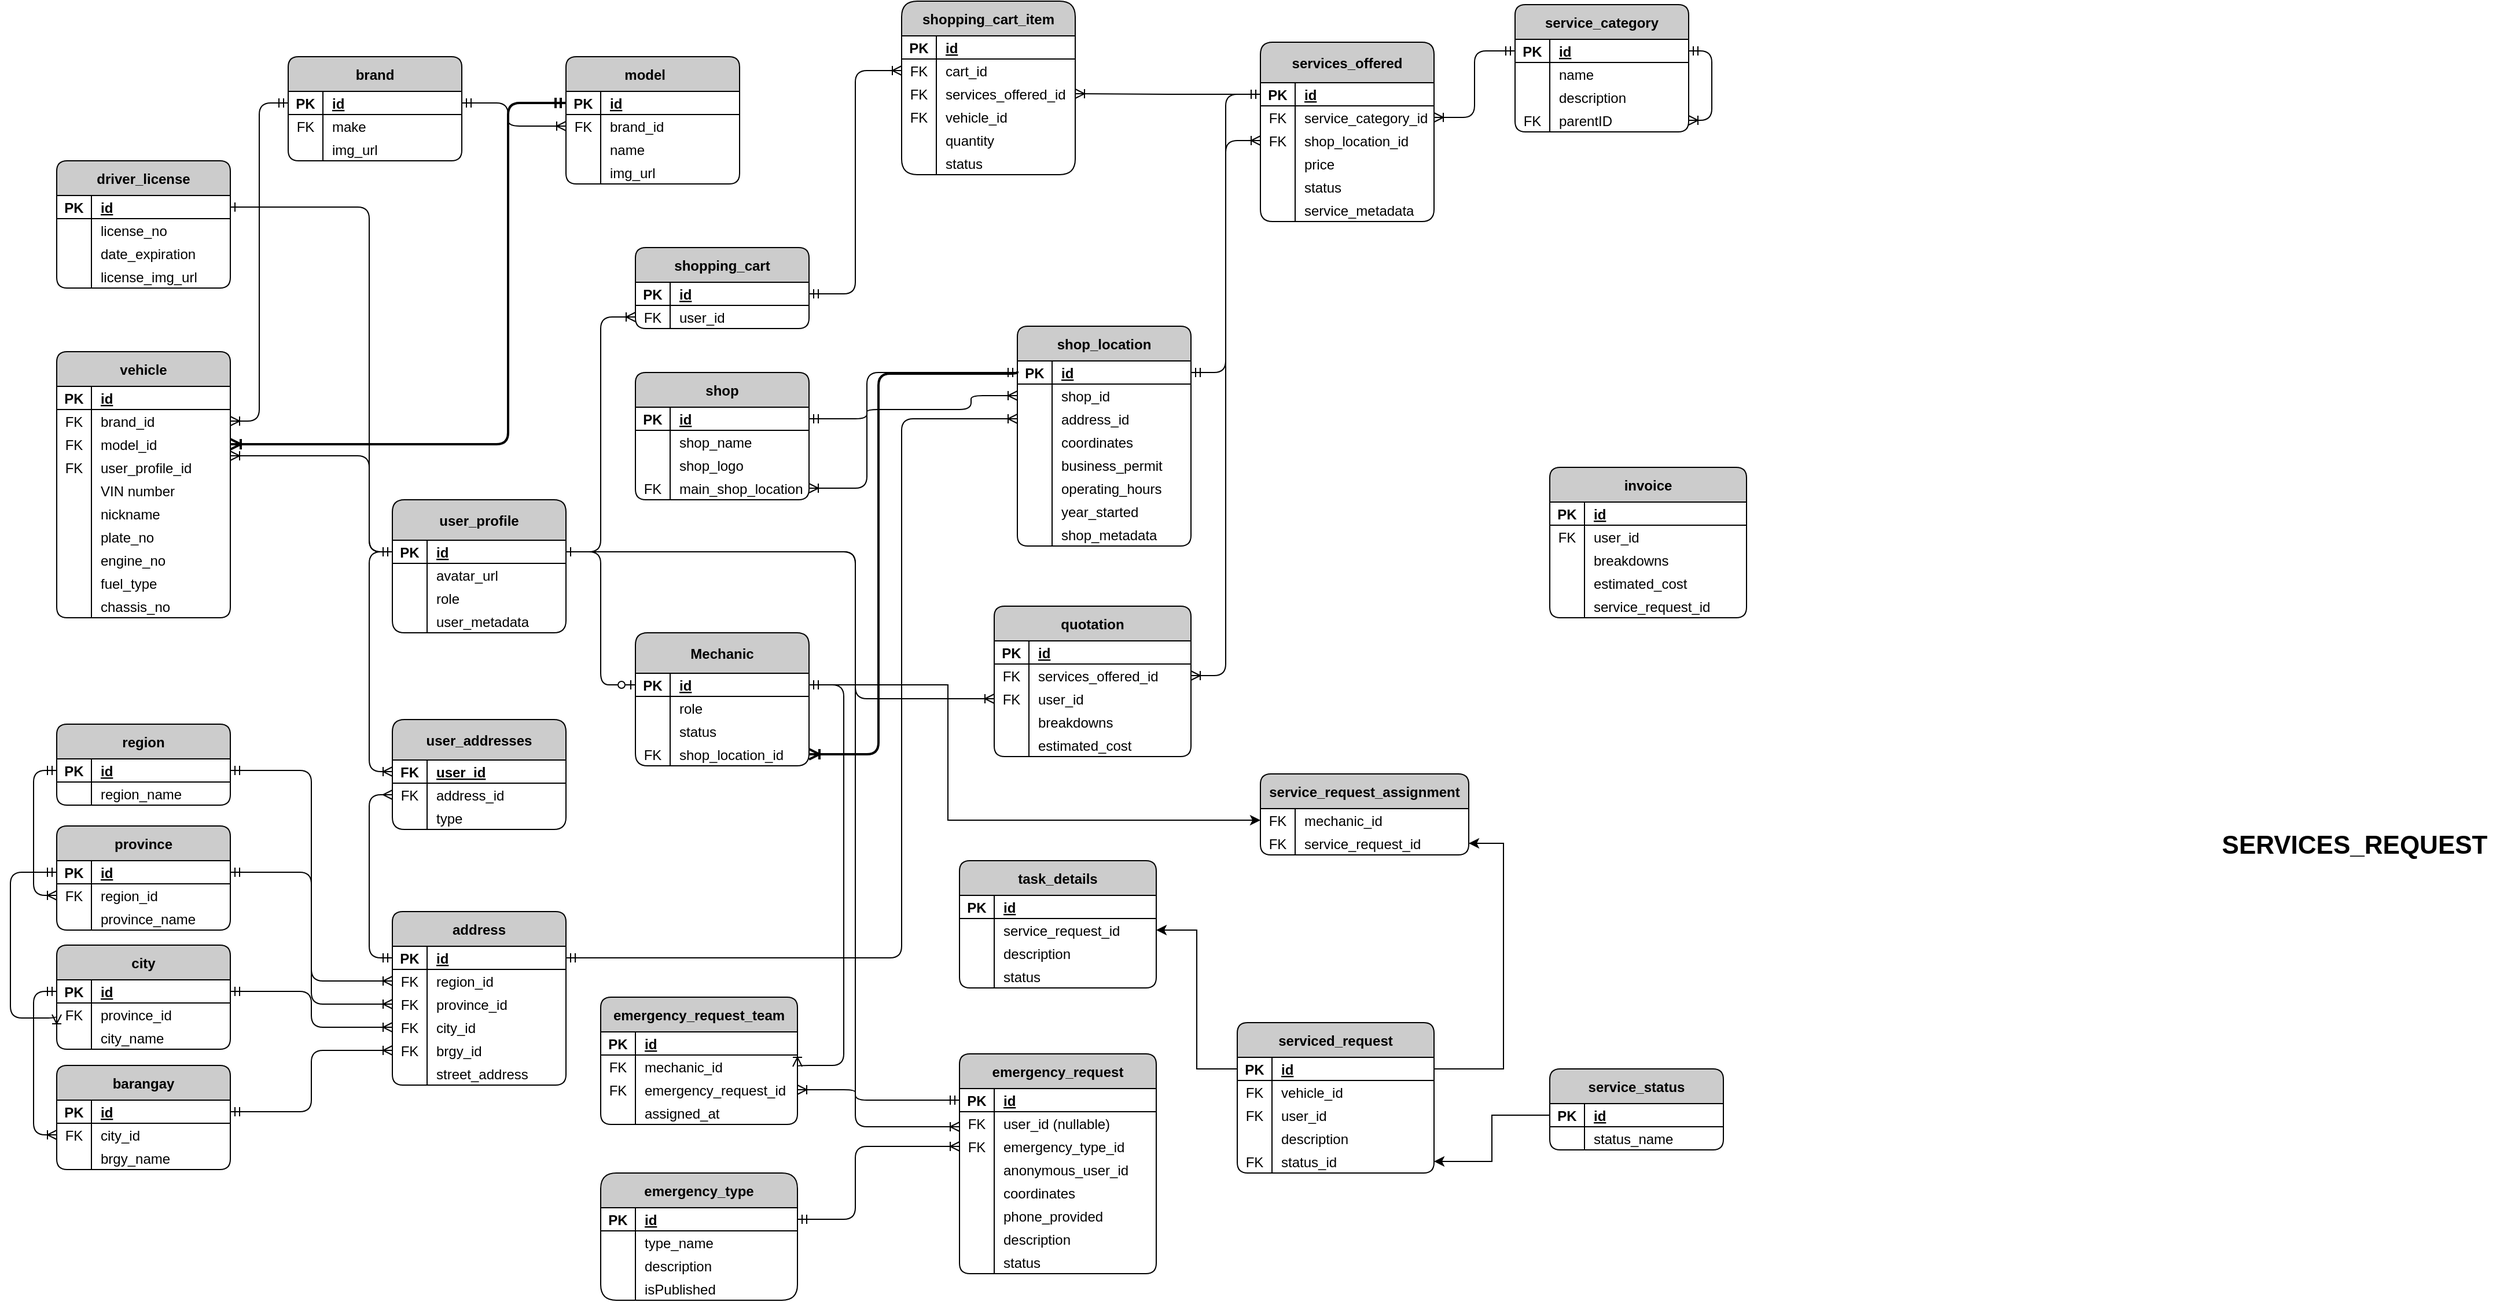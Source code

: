 <mxfile version="21.1.1" type="github">
  <diagram name="Page-1" id="2S65_K8TlIW-I9RaxmhA">
    <mxGraphModel dx="1004" dy="625" grid="1" gridSize="10" guides="1" tooltips="1" connect="1" arrows="1" fold="1" page="1" pageScale="1" pageWidth="2500" pageHeight="1500" math="0" shadow="0">
      <root>
        <mxCell id="0" />
        <mxCell id="1" parent="0" />
        <mxCell id="NEq94bja0d4M9y6Vz07w-27" style="edgeStyle=orthogonalEdgeStyle;rounded=1;orthogonalLoop=1;jettySize=auto;html=1;exitX=1;exitY=0.5;exitDx=0;exitDy=0;startArrow=ERmandOne;startFill=0;endArrow=ERoneToMany;endFill=0;" edge="1" parent="1" source="i7tEf-TvOahy5MTC6O9w-421" target="i7tEf-TvOahy5MTC6O9w-424">
          <mxGeometry relative="1" as="geometry" />
        </mxCell>
        <mxCell id="i7tEf-TvOahy5MTC6O9w-16" value="driver_license" style="shape=table;startSize=30;container=1;collapsible=1;childLayout=tableLayout;fixedRows=1;rowLines=0;fontStyle=1;align=center;resizeLast=1;fillColor=#CCCCCC;arcSize=10;rounded=1;shadow=0;" parent="1" vertex="1">
          <mxGeometry x="90" y="185" width="150" height="110" as="geometry">
            <mxRectangle x="70" y="40" width="100" height="30" as="alternateBounds" />
          </mxGeometry>
        </mxCell>
        <mxCell id="i7tEf-TvOahy5MTC6O9w-17" value="" style="shape=partialRectangle;collapsible=0;dropTarget=0;pointerEvents=0;fillColor=none;top=0;left=0;bottom=1;right=0;points=[[0,0.5],[1,0.5]];portConstraint=eastwest;shadow=0;" parent="i7tEf-TvOahy5MTC6O9w-16" vertex="1">
          <mxGeometry y="30" width="150" height="20" as="geometry" />
        </mxCell>
        <mxCell id="i7tEf-TvOahy5MTC6O9w-18" value="PK" style="shape=partialRectangle;connectable=0;fillColor=none;top=0;left=0;bottom=0;right=0;fontStyle=1;overflow=hidden;shadow=0;" parent="i7tEf-TvOahy5MTC6O9w-17" vertex="1">
          <mxGeometry width="30" height="20" as="geometry">
            <mxRectangle width="30" height="20" as="alternateBounds" />
          </mxGeometry>
        </mxCell>
        <mxCell id="i7tEf-TvOahy5MTC6O9w-19" value="id" style="shape=partialRectangle;connectable=0;fillColor=none;top=0;left=0;bottom=0;right=0;align=left;spacingLeft=6;fontStyle=5;overflow=hidden;shadow=0;" parent="i7tEf-TvOahy5MTC6O9w-17" vertex="1">
          <mxGeometry x="30" width="120" height="20" as="geometry">
            <mxRectangle width="120" height="20" as="alternateBounds" />
          </mxGeometry>
        </mxCell>
        <mxCell id="i7tEf-TvOahy5MTC6O9w-23" style="shape=partialRectangle;collapsible=0;dropTarget=0;pointerEvents=0;fillColor=none;top=0;left=0;bottom=0;right=0;points=[[0,0.5],[1,0.5]];portConstraint=eastwest;shadow=0;" parent="i7tEf-TvOahy5MTC6O9w-16" vertex="1">
          <mxGeometry y="50" width="150" height="20" as="geometry" />
        </mxCell>
        <mxCell id="i7tEf-TvOahy5MTC6O9w-24" value="" style="shape=partialRectangle;connectable=0;fillColor=none;top=0;left=0;bottom=0;right=0;editable=1;overflow=hidden;shadow=0;" parent="i7tEf-TvOahy5MTC6O9w-23" vertex="1">
          <mxGeometry width="30" height="20" as="geometry">
            <mxRectangle width="30" height="20" as="alternateBounds" />
          </mxGeometry>
        </mxCell>
        <mxCell id="i7tEf-TvOahy5MTC6O9w-25" value="license_no" style="shape=partialRectangle;connectable=0;fillColor=none;top=0;left=0;bottom=0;right=0;align=left;spacingLeft=6;overflow=hidden;shadow=0;" parent="i7tEf-TvOahy5MTC6O9w-23" vertex="1">
          <mxGeometry x="30" width="120" height="20" as="geometry">
            <mxRectangle width="120" height="20" as="alternateBounds" />
          </mxGeometry>
        </mxCell>
        <mxCell id="i7tEf-TvOahy5MTC6O9w-26" value="" style="shape=partialRectangle;collapsible=0;dropTarget=0;pointerEvents=0;fillColor=none;top=0;left=0;bottom=0;right=0;points=[[0,0.5],[1,0.5]];portConstraint=eastwest;shadow=0;" parent="i7tEf-TvOahy5MTC6O9w-16" vertex="1">
          <mxGeometry y="70" width="150" height="20" as="geometry" />
        </mxCell>
        <mxCell id="i7tEf-TvOahy5MTC6O9w-27" value="" style="shape=partialRectangle;connectable=0;fillColor=none;top=0;left=0;bottom=0;right=0;editable=1;overflow=hidden;shadow=0;" parent="i7tEf-TvOahy5MTC6O9w-26" vertex="1">
          <mxGeometry width="30" height="20" as="geometry">
            <mxRectangle width="30" height="20" as="alternateBounds" />
          </mxGeometry>
        </mxCell>
        <mxCell id="i7tEf-TvOahy5MTC6O9w-28" value="date_expiration" style="shape=partialRectangle;connectable=0;fillColor=none;top=0;left=0;bottom=0;right=0;align=left;spacingLeft=6;overflow=hidden;shadow=0;" parent="i7tEf-TvOahy5MTC6O9w-26" vertex="1">
          <mxGeometry x="30" width="120" height="20" as="geometry">
            <mxRectangle width="120" height="20" as="alternateBounds" />
          </mxGeometry>
        </mxCell>
        <mxCell id="i7tEf-TvOahy5MTC6O9w-29" value="" style="shape=partialRectangle;collapsible=0;dropTarget=0;pointerEvents=0;fillColor=none;top=0;left=0;bottom=0;right=0;points=[[0,0.5],[1,0.5]];portConstraint=eastwest;shadow=0;" parent="i7tEf-TvOahy5MTC6O9w-16" vertex="1">
          <mxGeometry y="90" width="150" height="20" as="geometry" />
        </mxCell>
        <mxCell id="i7tEf-TvOahy5MTC6O9w-30" value="" style="shape=partialRectangle;connectable=0;fillColor=none;top=0;left=0;bottom=0;right=0;editable=1;overflow=hidden;shadow=0;" parent="i7tEf-TvOahy5MTC6O9w-29" vertex="1">
          <mxGeometry width="30" height="20" as="geometry">
            <mxRectangle width="30" height="20" as="alternateBounds" />
          </mxGeometry>
        </mxCell>
        <mxCell id="i7tEf-TvOahy5MTC6O9w-31" value="license_img_url" style="shape=partialRectangle;connectable=0;fillColor=none;top=0;left=0;bottom=0;right=0;align=left;spacingLeft=6;overflow=hidden;shadow=0;" parent="i7tEf-TvOahy5MTC6O9w-29" vertex="1">
          <mxGeometry x="30" width="120" height="20" as="geometry">
            <mxRectangle width="120" height="20" as="alternateBounds" />
          </mxGeometry>
        </mxCell>
        <mxCell id="i7tEf-TvOahy5MTC6O9w-89" value="user_profile" style="shape=table;startSize=35;container=1;collapsible=1;childLayout=tableLayout;fixedRows=1;rowLines=0;fontStyle=1;align=center;resizeLast=1;fillColor=#CCCCCC;strokeColor=#000000;rounded=1;arcSize=10;shadow=0;" parent="1" vertex="1">
          <mxGeometry x="380" y="478" width="150" height="115" as="geometry">
            <mxRectangle x="70" y="40" width="100" height="30" as="alternateBounds" />
          </mxGeometry>
        </mxCell>
        <mxCell id="i7tEf-TvOahy5MTC6O9w-90" value="" style="shape=partialRectangle;collapsible=0;dropTarget=0;pointerEvents=0;fillColor=none;top=0;left=0;bottom=1;right=0;points=[[0,0.5],[1,0.5]];portConstraint=eastwest;shadow=0;" parent="i7tEf-TvOahy5MTC6O9w-89" vertex="1">
          <mxGeometry y="35" width="150" height="20" as="geometry" />
        </mxCell>
        <mxCell id="i7tEf-TvOahy5MTC6O9w-91" value="PK" style="shape=partialRectangle;connectable=0;fillColor=none;top=0;left=0;bottom=0;right=0;fontStyle=1;overflow=hidden;shadow=0;" parent="i7tEf-TvOahy5MTC6O9w-90" vertex="1">
          <mxGeometry width="30" height="20" as="geometry">
            <mxRectangle width="30" height="20" as="alternateBounds" />
          </mxGeometry>
        </mxCell>
        <mxCell id="i7tEf-TvOahy5MTC6O9w-92" value="id" style="shape=partialRectangle;connectable=0;fillColor=none;top=0;left=0;bottom=0;right=0;align=left;spacingLeft=6;fontStyle=5;overflow=hidden;shadow=0;" parent="i7tEf-TvOahy5MTC6O9w-90" vertex="1">
          <mxGeometry x="30" width="120" height="20" as="geometry">
            <mxRectangle width="120" height="20" as="alternateBounds" />
          </mxGeometry>
        </mxCell>
        <mxCell id="i7tEf-TvOahy5MTC6O9w-96" style="shape=partialRectangle;collapsible=0;dropTarget=0;pointerEvents=0;fillColor=none;top=0;left=0;bottom=0;right=0;points=[[0,0.5],[1,0.5]];portConstraint=eastwest;shadow=0;" parent="i7tEf-TvOahy5MTC6O9w-89" vertex="1">
          <mxGeometry y="55" width="150" height="20" as="geometry" />
        </mxCell>
        <mxCell id="i7tEf-TvOahy5MTC6O9w-97" value="" style="shape=partialRectangle;connectable=0;fillColor=none;top=0;left=0;bottom=0;right=0;editable=1;overflow=hidden;shadow=0;" parent="i7tEf-TvOahy5MTC6O9w-96" vertex="1">
          <mxGeometry width="30" height="20" as="geometry">
            <mxRectangle width="30" height="20" as="alternateBounds" />
          </mxGeometry>
        </mxCell>
        <mxCell id="i7tEf-TvOahy5MTC6O9w-98" value="avatar_url" style="shape=partialRectangle;connectable=0;fillColor=none;top=0;left=0;bottom=0;right=0;align=left;spacingLeft=6;overflow=hidden;shadow=0;" parent="i7tEf-TvOahy5MTC6O9w-96" vertex="1">
          <mxGeometry x="30" width="120" height="20" as="geometry">
            <mxRectangle width="120" height="20" as="alternateBounds" />
          </mxGeometry>
        </mxCell>
        <mxCell id="i7tEf-TvOahy5MTC6O9w-109" style="shape=partialRectangle;collapsible=0;dropTarget=0;pointerEvents=0;fillColor=none;top=0;left=0;bottom=0;right=0;points=[[0,0.5],[1,0.5]];portConstraint=eastwest;shadow=0;" parent="i7tEf-TvOahy5MTC6O9w-89" vertex="1">
          <mxGeometry y="75" width="150" height="20" as="geometry" />
        </mxCell>
        <mxCell id="i7tEf-TvOahy5MTC6O9w-110" value="" style="shape=partialRectangle;connectable=0;fillColor=none;top=0;left=0;bottom=0;right=0;editable=1;overflow=hidden;shadow=0;" parent="i7tEf-TvOahy5MTC6O9w-109" vertex="1">
          <mxGeometry width="30" height="20" as="geometry">
            <mxRectangle width="30" height="20" as="alternateBounds" />
          </mxGeometry>
        </mxCell>
        <mxCell id="i7tEf-TvOahy5MTC6O9w-111" value="role" style="shape=partialRectangle;connectable=0;fillColor=none;top=0;left=0;bottom=0;right=0;align=left;spacingLeft=6;overflow=hidden;shadow=0;" parent="i7tEf-TvOahy5MTC6O9w-109" vertex="1">
          <mxGeometry x="30" width="120" height="20" as="geometry">
            <mxRectangle width="120" height="20" as="alternateBounds" />
          </mxGeometry>
        </mxCell>
        <mxCell id="i7tEf-TvOahy5MTC6O9w-106" style="shape=partialRectangle;collapsible=0;dropTarget=0;pointerEvents=0;fillColor=none;top=0;left=0;bottom=0;right=0;points=[[0,0.5],[1,0.5]];portConstraint=eastwest;shadow=0;" parent="i7tEf-TvOahy5MTC6O9w-89" vertex="1">
          <mxGeometry y="95" width="150" height="20" as="geometry" />
        </mxCell>
        <mxCell id="i7tEf-TvOahy5MTC6O9w-107" value="" style="shape=partialRectangle;connectable=0;fillColor=none;top=0;left=0;bottom=0;right=0;editable=1;overflow=hidden;shadow=0;" parent="i7tEf-TvOahy5MTC6O9w-106" vertex="1">
          <mxGeometry width="30" height="20" as="geometry">
            <mxRectangle width="30" height="20" as="alternateBounds" />
          </mxGeometry>
        </mxCell>
        <mxCell id="i7tEf-TvOahy5MTC6O9w-108" value="user_metadata" style="shape=partialRectangle;connectable=0;fillColor=none;top=0;left=0;bottom=0;right=0;align=left;spacingLeft=6;overflow=hidden;shadow=0;" parent="i7tEf-TvOahy5MTC6O9w-106" vertex="1">
          <mxGeometry x="30" width="120" height="20" as="geometry">
            <mxRectangle width="120" height="20" as="alternateBounds" />
          </mxGeometry>
        </mxCell>
        <mxCell id="i7tEf-TvOahy5MTC6O9w-112" value="address" style="shape=table;startSize=30;container=1;collapsible=1;childLayout=tableLayout;fixedRows=1;rowLines=0;fontStyle=1;align=center;resizeLast=1;fillColor=#CCCCCC;strokeColor=#000000;rounded=1;arcSize=10;shadow=0;" parent="1" vertex="1">
          <mxGeometry x="380" y="834" width="150" height="150" as="geometry">
            <mxRectangle x="70" y="40" width="100" height="30" as="alternateBounds" />
          </mxGeometry>
        </mxCell>
        <mxCell id="i7tEf-TvOahy5MTC6O9w-113" value="" style="shape=partialRectangle;collapsible=0;dropTarget=0;pointerEvents=0;fillColor=none;top=0;left=0;bottom=1;right=0;points=[[0,0.5],[1,0.5]];portConstraint=eastwest;shadow=0;" parent="i7tEf-TvOahy5MTC6O9w-112" vertex="1">
          <mxGeometry y="30" width="150" height="20" as="geometry" />
        </mxCell>
        <mxCell id="i7tEf-TvOahy5MTC6O9w-114" value="PK" style="shape=partialRectangle;connectable=0;fillColor=none;top=0;left=0;bottom=0;right=0;fontStyle=1;overflow=hidden;shadow=0;" parent="i7tEf-TvOahy5MTC6O9w-113" vertex="1">
          <mxGeometry width="30" height="20" as="geometry">
            <mxRectangle width="30" height="20" as="alternateBounds" />
          </mxGeometry>
        </mxCell>
        <mxCell id="i7tEf-TvOahy5MTC6O9w-115" value="id" style="shape=partialRectangle;connectable=0;fillColor=none;top=0;left=0;bottom=0;right=0;align=left;spacingLeft=6;fontStyle=5;overflow=hidden;shadow=0;" parent="i7tEf-TvOahy5MTC6O9w-113" vertex="1">
          <mxGeometry x="30" width="120" height="20" as="geometry">
            <mxRectangle width="120" height="20" as="alternateBounds" />
          </mxGeometry>
        </mxCell>
        <mxCell id="i7tEf-TvOahy5MTC6O9w-116" style="shape=partialRectangle;collapsible=0;dropTarget=0;pointerEvents=0;fillColor=none;top=0;left=0;bottom=0;right=0;points=[[0,0.5],[1,0.5]];portConstraint=eastwest;shadow=0;" parent="i7tEf-TvOahy5MTC6O9w-112" vertex="1">
          <mxGeometry y="50" width="150" height="20" as="geometry" />
        </mxCell>
        <mxCell id="i7tEf-TvOahy5MTC6O9w-117" value="FK" style="shape=partialRectangle;connectable=0;fillColor=none;top=0;left=0;bottom=0;right=0;editable=1;overflow=hidden;shadow=0;" parent="i7tEf-TvOahy5MTC6O9w-116" vertex="1">
          <mxGeometry width="30" height="20" as="geometry">
            <mxRectangle width="30" height="20" as="alternateBounds" />
          </mxGeometry>
        </mxCell>
        <mxCell id="i7tEf-TvOahy5MTC6O9w-118" value="region_id" style="shape=partialRectangle;connectable=0;fillColor=none;top=0;left=0;bottom=0;right=0;align=left;spacingLeft=6;overflow=hidden;shadow=0;" parent="i7tEf-TvOahy5MTC6O9w-116" vertex="1">
          <mxGeometry x="30" width="120" height="20" as="geometry">
            <mxRectangle width="120" height="20" as="alternateBounds" />
          </mxGeometry>
        </mxCell>
        <mxCell id="i7tEf-TvOahy5MTC6O9w-119" style="shape=partialRectangle;collapsible=0;dropTarget=0;pointerEvents=0;fillColor=none;top=0;left=0;bottom=0;right=0;points=[[0,0.5],[1,0.5]];portConstraint=eastwest;shadow=0;" parent="i7tEf-TvOahy5MTC6O9w-112" vertex="1">
          <mxGeometry y="70" width="150" height="20" as="geometry" />
        </mxCell>
        <mxCell id="i7tEf-TvOahy5MTC6O9w-120" value="FK" style="shape=partialRectangle;connectable=0;fillColor=none;top=0;left=0;bottom=0;right=0;editable=1;overflow=hidden;shadow=0;" parent="i7tEf-TvOahy5MTC6O9w-119" vertex="1">
          <mxGeometry width="30" height="20" as="geometry">
            <mxRectangle width="30" height="20" as="alternateBounds" />
          </mxGeometry>
        </mxCell>
        <mxCell id="i7tEf-TvOahy5MTC6O9w-121" value="province_id" style="shape=partialRectangle;connectable=0;fillColor=none;top=0;left=0;bottom=0;right=0;align=left;spacingLeft=6;overflow=hidden;shadow=0;" parent="i7tEf-TvOahy5MTC6O9w-119" vertex="1">
          <mxGeometry x="30" width="120" height="20" as="geometry">
            <mxRectangle width="120" height="20" as="alternateBounds" />
          </mxGeometry>
        </mxCell>
        <mxCell id="i7tEf-TvOahy5MTC6O9w-122" style="shape=partialRectangle;collapsible=0;dropTarget=0;pointerEvents=0;fillColor=none;top=0;left=0;bottom=0;right=0;points=[[0,0.5],[1,0.5]];portConstraint=eastwest;shadow=0;" parent="i7tEf-TvOahy5MTC6O9w-112" vertex="1">
          <mxGeometry y="90" width="150" height="20" as="geometry" />
        </mxCell>
        <mxCell id="i7tEf-TvOahy5MTC6O9w-123" value="FK" style="shape=partialRectangle;connectable=0;fillColor=none;top=0;left=0;bottom=0;right=0;editable=1;overflow=hidden;shadow=0;" parent="i7tEf-TvOahy5MTC6O9w-122" vertex="1">
          <mxGeometry width="30" height="20" as="geometry">
            <mxRectangle width="30" height="20" as="alternateBounds" />
          </mxGeometry>
        </mxCell>
        <mxCell id="i7tEf-TvOahy5MTC6O9w-124" value="city_id" style="shape=partialRectangle;connectable=0;fillColor=none;top=0;left=0;bottom=0;right=0;align=left;spacingLeft=6;overflow=hidden;shadow=0;" parent="i7tEf-TvOahy5MTC6O9w-122" vertex="1">
          <mxGeometry x="30" width="120" height="20" as="geometry">
            <mxRectangle width="120" height="20" as="alternateBounds" />
          </mxGeometry>
        </mxCell>
        <mxCell id="i7tEf-TvOahy5MTC6O9w-125" style="shape=partialRectangle;collapsible=0;dropTarget=0;pointerEvents=0;fillColor=none;top=0;left=0;bottom=0;right=0;points=[[0,0.5],[1,0.5]];portConstraint=eastwest;shadow=0;" parent="i7tEf-TvOahy5MTC6O9w-112" vertex="1">
          <mxGeometry y="110" width="150" height="20" as="geometry" />
        </mxCell>
        <mxCell id="i7tEf-TvOahy5MTC6O9w-126" value="FK" style="shape=partialRectangle;connectable=0;fillColor=none;top=0;left=0;bottom=0;right=0;editable=1;overflow=hidden;shadow=0;" parent="i7tEf-TvOahy5MTC6O9w-125" vertex="1">
          <mxGeometry width="30" height="20" as="geometry">
            <mxRectangle width="30" height="20" as="alternateBounds" />
          </mxGeometry>
        </mxCell>
        <mxCell id="i7tEf-TvOahy5MTC6O9w-127" value="brgy_id" style="shape=partialRectangle;connectable=0;fillColor=none;top=0;left=0;bottom=0;right=0;align=left;spacingLeft=6;overflow=hidden;shadow=0;" parent="i7tEf-TvOahy5MTC6O9w-125" vertex="1">
          <mxGeometry x="30" width="120" height="20" as="geometry">
            <mxRectangle width="120" height="20" as="alternateBounds" />
          </mxGeometry>
        </mxCell>
        <mxCell id="i7tEf-TvOahy5MTC6O9w-130" style="shape=partialRectangle;collapsible=0;dropTarget=0;pointerEvents=0;fillColor=none;top=0;left=0;bottom=0;right=0;points=[[0,0.5],[1,0.5]];portConstraint=eastwest;shadow=0;" parent="i7tEf-TvOahy5MTC6O9w-112" vertex="1">
          <mxGeometry y="130" width="150" height="20" as="geometry" />
        </mxCell>
        <mxCell id="i7tEf-TvOahy5MTC6O9w-131" value="" style="shape=partialRectangle;connectable=0;fillColor=none;top=0;left=0;bottom=0;right=0;editable=1;overflow=hidden;shadow=0;" parent="i7tEf-TvOahy5MTC6O9w-130" vertex="1">
          <mxGeometry width="30" height="20" as="geometry">
            <mxRectangle width="30" height="20" as="alternateBounds" />
          </mxGeometry>
        </mxCell>
        <mxCell id="i7tEf-TvOahy5MTC6O9w-132" value="street_address" style="shape=partialRectangle;connectable=0;fillColor=none;top=0;left=0;bottom=0;right=0;align=left;spacingLeft=6;overflow=hidden;shadow=0;" parent="i7tEf-TvOahy5MTC6O9w-130" vertex="1">
          <mxGeometry x="30" width="120" height="20" as="geometry">
            <mxRectangle width="120" height="20" as="alternateBounds" />
          </mxGeometry>
        </mxCell>
        <mxCell id="i7tEf-TvOahy5MTC6O9w-152" value="city" style="shape=table;startSize=30;container=1;collapsible=1;childLayout=tableLayout;fixedRows=1;rowLines=0;fontStyle=1;align=center;resizeLast=1;fillColor=#CCCCCC;rounded=1;arcSize=10;shadow=0;" parent="1" vertex="1">
          <mxGeometry x="90" y="863" width="150" height="90" as="geometry">
            <mxRectangle x="70" y="40" width="100" height="30" as="alternateBounds" />
          </mxGeometry>
        </mxCell>
        <mxCell id="i7tEf-TvOahy5MTC6O9w-153" value="" style="shape=partialRectangle;collapsible=0;dropTarget=0;pointerEvents=0;fillColor=none;top=0;left=0;bottom=1;right=0;points=[[0,0.5],[1,0.5]];portConstraint=eastwest;shadow=0;" parent="i7tEf-TvOahy5MTC6O9w-152" vertex="1">
          <mxGeometry y="30" width="150" height="20" as="geometry" />
        </mxCell>
        <mxCell id="i7tEf-TvOahy5MTC6O9w-154" value="PK" style="shape=partialRectangle;connectable=0;fillColor=none;top=0;left=0;bottom=0;right=0;fontStyle=1;overflow=hidden;shadow=0;" parent="i7tEf-TvOahy5MTC6O9w-153" vertex="1">
          <mxGeometry width="30" height="20" as="geometry">
            <mxRectangle width="30" height="20" as="alternateBounds" />
          </mxGeometry>
        </mxCell>
        <mxCell id="i7tEf-TvOahy5MTC6O9w-155" value="id" style="shape=partialRectangle;connectable=0;fillColor=none;top=0;left=0;bottom=0;right=0;align=left;spacingLeft=6;fontStyle=5;overflow=hidden;shadow=0;" parent="i7tEf-TvOahy5MTC6O9w-153" vertex="1">
          <mxGeometry x="30" width="120" height="20" as="geometry">
            <mxRectangle width="120" height="20" as="alternateBounds" />
          </mxGeometry>
        </mxCell>
        <mxCell id="i7tEf-TvOahy5MTC6O9w-156" style="shape=partialRectangle;collapsible=0;dropTarget=0;pointerEvents=0;fillColor=none;top=0;left=0;bottom=0;right=0;points=[[0,0.5],[1,0.5]];portConstraint=eastwest;shadow=0;" parent="i7tEf-TvOahy5MTC6O9w-152" vertex="1">
          <mxGeometry y="50" width="150" height="20" as="geometry" />
        </mxCell>
        <mxCell id="i7tEf-TvOahy5MTC6O9w-157" value="FK" style="shape=partialRectangle;connectable=0;fillColor=none;top=0;left=0;bottom=0;right=0;editable=1;overflow=hidden;shadow=0;" parent="i7tEf-TvOahy5MTC6O9w-156" vertex="1">
          <mxGeometry width="30" height="20" as="geometry">
            <mxRectangle width="30" height="20" as="alternateBounds" />
          </mxGeometry>
        </mxCell>
        <mxCell id="i7tEf-TvOahy5MTC6O9w-158" value="province_id" style="shape=partialRectangle;connectable=0;fillColor=none;top=0;left=0;bottom=0;right=0;align=left;spacingLeft=6;overflow=hidden;shadow=0;" parent="i7tEf-TvOahy5MTC6O9w-156" vertex="1">
          <mxGeometry x="30" width="120" height="20" as="geometry">
            <mxRectangle width="120" height="20" as="alternateBounds" />
          </mxGeometry>
        </mxCell>
        <mxCell id="i7tEf-TvOahy5MTC6O9w-159" style="shape=partialRectangle;collapsible=0;dropTarget=0;pointerEvents=0;fillColor=none;top=0;left=0;bottom=0;right=0;points=[[0,0.5],[1,0.5]];portConstraint=eastwest;shadow=0;" parent="i7tEf-TvOahy5MTC6O9w-152" vertex="1">
          <mxGeometry y="70" width="150" height="20" as="geometry" />
        </mxCell>
        <mxCell id="i7tEf-TvOahy5MTC6O9w-160" value="" style="shape=partialRectangle;connectable=0;fillColor=none;top=0;left=0;bottom=0;right=0;editable=1;overflow=hidden;shadow=0;" parent="i7tEf-TvOahy5MTC6O9w-159" vertex="1">
          <mxGeometry width="30" height="20" as="geometry">
            <mxRectangle width="30" height="20" as="alternateBounds" />
          </mxGeometry>
        </mxCell>
        <mxCell id="i7tEf-TvOahy5MTC6O9w-161" value="city_name" style="shape=partialRectangle;connectable=0;fillColor=none;top=0;left=0;bottom=0;right=0;align=left;spacingLeft=6;overflow=hidden;shadow=0;" parent="i7tEf-TvOahy5MTC6O9w-159" vertex="1">
          <mxGeometry x="30" width="120" height="20" as="geometry">
            <mxRectangle width="120" height="20" as="alternateBounds" />
          </mxGeometry>
        </mxCell>
        <mxCell id="i7tEf-TvOahy5MTC6O9w-162" value="province" style="shape=table;startSize=30;container=1;collapsible=1;childLayout=tableLayout;fixedRows=1;rowLines=0;fontStyle=1;align=center;resizeLast=1;fillColor=#CCCCCC;strokeColor=#000000;rounded=1;arcSize=10;shadow=0;" parent="1" vertex="1">
          <mxGeometry x="90" y="760" width="150" height="90" as="geometry">
            <mxRectangle x="70" y="40" width="100" height="30" as="alternateBounds" />
          </mxGeometry>
        </mxCell>
        <mxCell id="i7tEf-TvOahy5MTC6O9w-163" value="" style="shape=partialRectangle;collapsible=0;dropTarget=0;pointerEvents=0;fillColor=none;top=0;left=0;bottom=1;right=0;points=[[0,0.5],[1,0.5]];portConstraint=eastwest;shadow=0;" parent="i7tEf-TvOahy5MTC6O9w-162" vertex="1">
          <mxGeometry y="30" width="150" height="20" as="geometry" />
        </mxCell>
        <mxCell id="i7tEf-TvOahy5MTC6O9w-164" value="PK" style="shape=partialRectangle;connectable=0;fillColor=none;top=0;left=0;bottom=0;right=0;fontStyle=1;overflow=hidden;shadow=0;" parent="i7tEf-TvOahy5MTC6O9w-163" vertex="1">
          <mxGeometry width="30" height="20" as="geometry">
            <mxRectangle width="30" height="20" as="alternateBounds" />
          </mxGeometry>
        </mxCell>
        <mxCell id="i7tEf-TvOahy5MTC6O9w-165" value="id" style="shape=partialRectangle;connectable=0;fillColor=none;top=0;left=0;bottom=0;right=0;align=left;spacingLeft=6;fontStyle=5;overflow=hidden;shadow=0;" parent="i7tEf-TvOahy5MTC6O9w-163" vertex="1">
          <mxGeometry x="30" width="120" height="20" as="geometry">
            <mxRectangle width="120" height="20" as="alternateBounds" />
          </mxGeometry>
        </mxCell>
        <mxCell id="i7tEf-TvOahy5MTC6O9w-166" style="shape=partialRectangle;collapsible=0;dropTarget=0;pointerEvents=0;fillColor=none;top=0;left=0;bottom=0;right=0;points=[[0,0.5],[1,0.5]];portConstraint=eastwest;shadow=0;" parent="i7tEf-TvOahy5MTC6O9w-162" vertex="1">
          <mxGeometry y="50" width="150" height="20" as="geometry" />
        </mxCell>
        <mxCell id="i7tEf-TvOahy5MTC6O9w-167" value="FK" style="shape=partialRectangle;connectable=0;fillColor=none;top=0;left=0;bottom=0;right=0;editable=1;overflow=hidden;shadow=0;" parent="i7tEf-TvOahy5MTC6O9w-166" vertex="1">
          <mxGeometry width="30" height="20" as="geometry">
            <mxRectangle width="30" height="20" as="alternateBounds" />
          </mxGeometry>
        </mxCell>
        <mxCell id="i7tEf-TvOahy5MTC6O9w-168" value="region_id" style="shape=partialRectangle;connectable=0;fillColor=none;top=0;left=0;bottom=0;right=0;align=left;spacingLeft=6;overflow=hidden;shadow=0;" parent="i7tEf-TvOahy5MTC6O9w-166" vertex="1">
          <mxGeometry x="30" width="120" height="20" as="geometry">
            <mxRectangle width="120" height="20" as="alternateBounds" />
          </mxGeometry>
        </mxCell>
        <mxCell id="i7tEf-TvOahy5MTC6O9w-169" style="shape=partialRectangle;collapsible=0;dropTarget=0;pointerEvents=0;fillColor=none;top=0;left=0;bottom=0;right=0;points=[[0,0.5],[1,0.5]];portConstraint=eastwest;shadow=0;" parent="i7tEf-TvOahy5MTC6O9w-162" vertex="1">
          <mxGeometry y="70" width="150" height="20" as="geometry" />
        </mxCell>
        <mxCell id="i7tEf-TvOahy5MTC6O9w-170" value="" style="shape=partialRectangle;connectable=0;fillColor=none;top=0;left=0;bottom=0;right=0;editable=1;overflow=hidden;shadow=0;" parent="i7tEf-TvOahy5MTC6O9w-169" vertex="1">
          <mxGeometry width="30" height="20" as="geometry">
            <mxRectangle width="30" height="20" as="alternateBounds" />
          </mxGeometry>
        </mxCell>
        <mxCell id="i7tEf-TvOahy5MTC6O9w-171" value="province_name" style="shape=partialRectangle;connectable=0;fillColor=none;top=0;left=0;bottom=0;right=0;align=left;spacingLeft=6;overflow=hidden;shadow=0;" parent="i7tEf-TvOahy5MTC6O9w-169" vertex="1">
          <mxGeometry x="30" width="120" height="20" as="geometry">
            <mxRectangle width="120" height="20" as="alternateBounds" />
          </mxGeometry>
        </mxCell>
        <mxCell id="i7tEf-TvOahy5MTC6O9w-180" value="barangay" style="shape=table;startSize=30;container=1;collapsible=1;childLayout=tableLayout;fixedRows=1;rowLines=0;fontStyle=1;align=center;resizeLast=1;fillColor=#CCCCCC;rounded=1;arcSize=10;shadow=0;" parent="1" vertex="1">
          <mxGeometry x="90" y="967" width="150" height="90" as="geometry">
            <mxRectangle x="70" y="40" width="100" height="30" as="alternateBounds" />
          </mxGeometry>
        </mxCell>
        <mxCell id="i7tEf-TvOahy5MTC6O9w-181" value="" style="shape=partialRectangle;collapsible=0;dropTarget=0;pointerEvents=0;fillColor=none;top=0;left=0;bottom=1;right=0;points=[[0,0.5],[1,0.5]];portConstraint=eastwest;shadow=0;" parent="i7tEf-TvOahy5MTC6O9w-180" vertex="1">
          <mxGeometry y="30" width="150" height="20" as="geometry" />
        </mxCell>
        <mxCell id="i7tEf-TvOahy5MTC6O9w-182" value="PK" style="shape=partialRectangle;connectable=0;fillColor=none;top=0;left=0;bottom=0;right=0;fontStyle=1;overflow=hidden;shadow=0;" parent="i7tEf-TvOahy5MTC6O9w-181" vertex="1">
          <mxGeometry width="30" height="20" as="geometry">
            <mxRectangle width="30" height="20" as="alternateBounds" />
          </mxGeometry>
        </mxCell>
        <mxCell id="i7tEf-TvOahy5MTC6O9w-183" value="id" style="shape=partialRectangle;connectable=0;fillColor=none;top=0;left=0;bottom=0;right=0;align=left;spacingLeft=6;fontStyle=5;overflow=hidden;shadow=0;" parent="i7tEf-TvOahy5MTC6O9w-181" vertex="1">
          <mxGeometry x="30" width="120" height="20" as="geometry">
            <mxRectangle width="120" height="20" as="alternateBounds" />
          </mxGeometry>
        </mxCell>
        <mxCell id="i7tEf-TvOahy5MTC6O9w-184" style="shape=partialRectangle;collapsible=0;dropTarget=0;pointerEvents=0;fillColor=none;top=0;left=0;bottom=0;right=0;points=[[0,0.5],[1,0.5]];portConstraint=eastwest;shadow=0;" parent="i7tEf-TvOahy5MTC6O9w-180" vertex="1">
          <mxGeometry y="50" width="150" height="20" as="geometry" />
        </mxCell>
        <mxCell id="i7tEf-TvOahy5MTC6O9w-185" value="FK" style="shape=partialRectangle;connectable=0;fillColor=none;top=0;left=0;bottom=0;right=0;editable=1;overflow=hidden;shadow=0;" parent="i7tEf-TvOahy5MTC6O9w-184" vertex="1">
          <mxGeometry width="30" height="20" as="geometry">
            <mxRectangle width="30" height="20" as="alternateBounds" />
          </mxGeometry>
        </mxCell>
        <mxCell id="i7tEf-TvOahy5MTC6O9w-186" value="city_id" style="shape=partialRectangle;connectable=0;fillColor=none;top=0;left=0;bottom=0;right=0;align=left;spacingLeft=6;overflow=hidden;shadow=0;" parent="i7tEf-TvOahy5MTC6O9w-184" vertex="1">
          <mxGeometry x="30" width="120" height="20" as="geometry">
            <mxRectangle width="120" height="20" as="alternateBounds" />
          </mxGeometry>
        </mxCell>
        <mxCell id="i7tEf-TvOahy5MTC6O9w-187" style="shape=partialRectangle;collapsible=0;dropTarget=0;pointerEvents=0;fillColor=none;top=0;left=0;bottom=0;right=0;points=[[0,0.5],[1,0.5]];portConstraint=eastwest;shadow=0;" parent="i7tEf-TvOahy5MTC6O9w-180" vertex="1">
          <mxGeometry y="70" width="150" height="20" as="geometry" />
        </mxCell>
        <mxCell id="i7tEf-TvOahy5MTC6O9w-188" value="" style="shape=partialRectangle;connectable=0;fillColor=none;top=0;left=0;bottom=0;right=0;editable=1;overflow=hidden;shadow=0;" parent="i7tEf-TvOahy5MTC6O9w-187" vertex="1">
          <mxGeometry width="30" height="20" as="geometry">
            <mxRectangle width="30" height="20" as="alternateBounds" />
          </mxGeometry>
        </mxCell>
        <mxCell id="i7tEf-TvOahy5MTC6O9w-189" value="brgy_name" style="shape=partialRectangle;connectable=0;fillColor=none;top=0;left=0;bottom=0;right=0;align=left;spacingLeft=6;overflow=hidden;shadow=0;" parent="i7tEf-TvOahy5MTC6O9w-187" vertex="1">
          <mxGeometry x="30" width="120" height="20" as="geometry">
            <mxRectangle width="120" height="20" as="alternateBounds" />
          </mxGeometry>
        </mxCell>
        <mxCell id="i7tEf-TvOahy5MTC6O9w-220" value="model    " style="shape=table;startSize=30;container=1;collapsible=1;childLayout=tableLayout;fixedRows=1;rowLines=0;fontStyle=1;align=center;resizeLast=1;fillColor=#CCCCCC;arcSize=10;rounded=1;shadow=0;" parent="1" vertex="1">
          <mxGeometry x="530" y="95" width="150" height="110" as="geometry">
            <mxRectangle x="70" y="40" width="100" height="30" as="alternateBounds" />
          </mxGeometry>
        </mxCell>
        <mxCell id="i7tEf-TvOahy5MTC6O9w-221" value="" style="shape=partialRectangle;collapsible=0;dropTarget=0;pointerEvents=0;fillColor=none;top=0;left=0;bottom=1;right=0;points=[[0,0.5],[1,0.5]];portConstraint=eastwest;shadow=0;" parent="i7tEf-TvOahy5MTC6O9w-220" vertex="1">
          <mxGeometry y="30" width="150" height="20" as="geometry" />
        </mxCell>
        <mxCell id="i7tEf-TvOahy5MTC6O9w-222" value="PK" style="shape=partialRectangle;connectable=0;fillColor=none;top=0;left=0;bottom=0;right=0;fontStyle=1;overflow=hidden;shadow=0;" parent="i7tEf-TvOahy5MTC6O9w-221" vertex="1">
          <mxGeometry width="30" height="20" as="geometry">
            <mxRectangle width="30" height="20" as="alternateBounds" />
          </mxGeometry>
        </mxCell>
        <mxCell id="i7tEf-TvOahy5MTC6O9w-223" value="id" style="shape=partialRectangle;connectable=0;fillColor=none;top=0;left=0;bottom=0;right=0;align=left;spacingLeft=6;fontStyle=5;overflow=hidden;shadow=0;" parent="i7tEf-TvOahy5MTC6O9w-221" vertex="1">
          <mxGeometry x="30" width="120" height="20" as="geometry">
            <mxRectangle width="120" height="20" as="alternateBounds" />
          </mxGeometry>
        </mxCell>
        <mxCell id="i7tEf-TvOahy5MTC6O9w-224" style="shape=partialRectangle;collapsible=0;dropTarget=0;pointerEvents=0;fillColor=none;top=0;left=0;bottom=0;right=0;points=[[0,0.5],[1,0.5]];portConstraint=eastwest;shadow=0;" parent="i7tEf-TvOahy5MTC6O9w-220" vertex="1">
          <mxGeometry y="50" width="150" height="20" as="geometry" />
        </mxCell>
        <mxCell id="i7tEf-TvOahy5MTC6O9w-225" value="FK" style="shape=partialRectangle;connectable=0;fillColor=none;top=0;left=0;bottom=0;right=0;editable=1;overflow=hidden;shadow=0;" parent="i7tEf-TvOahy5MTC6O9w-224" vertex="1">
          <mxGeometry width="30" height="20" as="geometry">
            <mxRectangle width="30" height="20" as="alternateBounds" />
          </mxGeometry>
        </mxCell>
        <mxCell id="i7tEf-TvOahy5MTC6O9w-226" value="brand_id" style="shape=partialRectangle;connectable=0;fillColor=none;top=0;left=0;bottom=0;right=0;align=left;spacingLeft=6;overflow=hidden;shadow=0;" parent="i7tEf-TvOahy5MTC6O9w-224" vertex="1">
          <mxGeometry x="30" width="120" height="20" as="geometry">
            <mxRectangle width="120" height="20" as="alternateBounds" />
          </mxGeometry>
        </mxCell>
        <mxCell id="i7tEf-TvOahy5MTC6O9w-245" style="shape=partialRectangle;collapsible=0;dropTarget=0;pointerEvents=0;fillColor=none;top=0;left=0;bottom=0;right=0;points=[[0,0.5],[1,0.5]];portConstraint=eastwest;shadow=0;" parent="i7tEf-TvOahy5MTC6O9w-220" vertex="1">
          <mxGeometry y="70" width="150" height="20" as="geometry" />
        </mxCell>
        <mxCell id="i7tEf-TvOahy5MTC6O9w-246" value="" style="shape=partialRectangle;connectable=0;fillColor=none;top=0;left=0;bottom=0;right=0;editable=1;overflow=hidden;shadow=0;" parent="i7tEf-TvOahy5MTC6O9w-245" vertex="1">
          <mxGeometry width="30" height="20" as="geometry">
            <mxRectangle width="30" height="20" as="alternateBounds" />
          </mxGeometry>
        </mxCell>
        <mxCell id="i7tEf-TvOahy5MTC6O9w-247" value="name" style="shape=partialRectangle;connectable=0;fillColor=none;top=0;left=0;bottom=0;right=0;align=left;spacingLeft=6;overflow=hidden;shadow=0;" parent="i7tEf-TvOahy5MTC6O9w-245" vertex="1">
          <mxGeometry x="30" width="120" height="20" as="geometry">
            <mxRectangle width="120" height="20" as="alternateBounds" />
          </mxGeometry>
        </mxCell>
        <mxCell id="i7tEf-TvOahy5MTC6O9w-253" style="shape=partialRectangle;collapsible=0;dropTarget=0;pointerEvents=0;fillColor=none;top=0;left=0;bottom=0;right=0;points=[[0,0.5],[1,0.5]];portConstraint=eastwest;shadow=0;" parent="i7tEf-TvOahy5MTC6O9w-220" vertex="1">
          <mxGeometry y="90" width="150" height="20" as="geometry" />
        </mxCell>
        <mxCell id="i7tEf-TvOahy5MTC6O9w-254" value="" style="shape=partialRectangle;connectable=0;fillColor=none;top=0;left=0;bottom=0;right=0;editable=1;overflow=hidden;shadow=0;" parent="i7tEf-TvOahy5MTC6O9w-253" vertex="1">
          <mxGeometry width="30" height="20" as="geometry">
            <mxRectangle width="30" height="20" as="alternateBounds" />
          </mxGeometry>
        </mxCell>
        <mxCell id="i7tEf-TvOahy5MTC6O9w-255" value="img_url" style="shape=partialRectangle;connectable=0;fillColor=none;top=0;left=0;bottom=0;right=0;align=left;spacingLeft=6;overflow=hidden;shadow=0;" parent="i7tEf-TvOahy5MTC6O9w-253" vertex="1">
          <mxGeometry x="30" width="120" height="20" as="geometry">
            <mxRectangle width="120" height="20" as="alternateBounds" />
          </mxGeometry>
        </mxCell>
        <mxCell id="i7tEf-TvOahy5MTC6O9w-227" value="brand" style="shape=table;startSize=30;container=1;collapsible=1;childLayout=tableLayout;fixedRows=1;rowLines=0;fontStyle=1;align=center;resizeLast=1;fillColor=#CCCCCC;rounded=1;arcSize=10;shadow=0;" parent="1" vertex="1">
          <mxGeometry x="290" y="95" width="150" height="90" as="geometry">
            <mxRectangle x="70" y="40" width="100" height="30" as="alternateBounds" />
          </mxGeometry>
        </mxCell>
        <mxCell id="i7tEf-TvOahy5MTC6O9w-228" value="" style="shape=partialRectangle;collapsible=0;dropTarget=0;pointerEvents=0;fillColor=none;top=0;left=0;bottom=1;right=0;points=[[0,0.5],[1,0.5]];portConstraint=eastwest;shadow=0;" parent="i7tEf-TvOahy5MTC6O9w-227" vertex="1">
          <mxGeometry y="30" width="150" height="20" as="geometry" />
        </mxCell>
        <mxCell id="i7tEf-TvOahy5MTC6O9w-229" value="PK" style="shape=partialRectangle;connectable=0;fillColor=none;top=0;left=0;bottom=0;right=0;fontStyle=1;overflow=hidden;shadow=0;" parent="i7tEf-TvOahy5MTC6O9w-228" vertex="1">
          <mxGeometry width="30" height="20" as="geometry">
            <mxRectangle width="30" height="20" as="alternateBounds" />
          </mxGeometry>
        </mxCell>
        <mxCell id="i7tEf-TvOahy5MTC6O9w-230" value="id" style="shape=partialRectangle;connectable=0;fillColor=none;top=0;left=0;bottom=0;right=0;align=left;spacingLeft=6;fontStyle=5;overflow=hidden;shadow=0;" parent="i7tEf-TvOahy5MTC6O9w-228" vertex="1">
          <mxGeometry x="30" width="120" height="20" as="geometry">
            <mxRectangle width="120" height="20" as="alternateBounds" />
          </mxGeometry>
        </mxCell>
        <mxCell id="i7tEf-TvOahy5MTC6O9w-231" style="shape=partialRectangle;collapsible=0;dropTarget=0;pointerEvents=0;fillColor=none;top=0;left=0;bottom=0;right=0;points=[[0,0.5],[1,0.5]];portConstraint=eastwest;shadow=0;" parent="i7tEf-TvOahy5MTC6O9w-227" vertex="1">
          <mxGeometry y="50" width="150" height="20" as="geometry" />
        </mxCell>
        <mxCell id="i7tEf-TvOahy5MTC6O9w-232" value="FK" style="shape=partialRectangle;connectable=0;fillColor=none;top=0;left=0;bottom=0;right=0;editable=1;overflow=hidden;shadow=0;" parent="i7tEf-TvOahy5MTC6O9w-231" vertex="1">
          <mxGeometry width="30" height="20" as="geometry">
            <mxRectangle width="30" height="20" as="alternateBounds" />
          </mxGeometry>
        </mxCell>
        <mxCell id="i7tEf-TvOahy5MTC6O9w-233" value="make    " style="shape=partialRectangle;connectable=0;fillColor=none;top=0;left=0;bottom=0;right=0;align=left;spacingLeft=6;overflow=hidden;shadow=0;" parent="i7tEf-TvOahy5MTC6O9w-231" vertex="1">
          <mxGeometry x="30" width="120" height="20" as="geometry">
            <mxRectangle width="120" height="20" as="alternateBounds" />
          </mxGeometry>
        </mxCell>
        <mxCell id="i7tEf-TvOahy5MTC6O9w-248" style="shape=partialRectangle;collapsible=0;dropTarget=0;pointerEvents=0;fillColor=none;top=0;left=0;bottom=0;right=0;points=[[0,0.5],[1,0.5]];portConstraint=eastwest;shadow=0;" parent="i7tEf-TvOahy5MTC6O9w-227" vertex="1">
          <mxGeometry y="70" width="150" height="20" as="geometry" />
        </mxCell>
        <mxCell id="i7tEf-TvOahy5MTC6O9w-249" value="" style="shape=partialRectangle;connectable=0;fillColor=none;top=0;left=0;bottom=0;right=0;editable=1;overflow=hidden;shadow=0;" parent="i7tEf-TvOahy5MTC6O9w-248" vertex="1">
          <mxGeometry width="30" height="20" as="geometry">
            <mxRectangle width="30" height="20" as="alternateBounds" />
          </mxGeometry>
        </mxCell>
        <mxCell id="i7tEf-TvOahy5MTC6O9w-250" value="img_url" style="shape=partialRectangle;connectable=0;fillColor=none;top=0;left=0;bottom=0;right=0;align=left;spacingLeft=6;overflow=hidden;shadow=0;" parent="i7tEf-TvOahy5MTC6O9w-248" vertex="1">
          <mxGeometry x="30" width="120" height="20" as="geometry">
            <mxRectangle width="120" height="20" as="alternateBounds" />
          </mxGeometry>
        </mxCell>
        <mxCell id="i7tEf-TvOahy5MTC6O9w-261" value="vehicle" style="shape=table;startSize=30;container=1;collapsible=1;childLayout=tableLayout;fixedRows=1;rowLines=0;fontStyle=1;align=center;resizeLast=1;fillColor=#CCCCCC;rounded=1;arcSize=10;shadow=0;swimlaneLine=1;" parent="1" vertex="1">
          <mxGeometry x="90" y="350" width="150" height="230" as="geometry">
            <mxRectangle x="70" y="40" width="100" height="30" as="alternateBounds" />
          </mxGeometry>
        </mxCell>
        <mxCell id="i7tEf-TvOahy5MTC6O9w-262" value="" style="shape=partialRectangle;collapsible=0;dropTarget=0;pointerEvents=0;fillColor=none;top=0;left=0;bottom=1;right=0;points=[[0,0.5],[1,0.5]];portConstraint=eastwest;shadow=0;" parent="i7tEf-TvOahy5MTC6O9w-261" vertex="1">
          <mxGeometry y="30" width="150" height="20" as="geometry" />
        </mxCell>
        <mxCell id="i7tEf-TvOahy5MTC6O9w-263" value="PK" style="shape=partialRectangle;connectable=0;fillColor=none;top=0;left=0;bottom=0;right=0;fontStyle=1;overflow=hidden;shadow=0;" parent="i7tEf-TvOahy5MTC6O9w-262" vertex="1">
          <mxGeometry width="30" height="20" as="geometry">
            <mxRectangle width="30" height="20" as="alternateBounds" />
          </mxGeometry>
        </mxCell>
        <mxCell id="i7tEf-TvOahy5MTC6O9w-264" value="id" style="shape=partialRectangle;connectable=0;fillColor=none;top=0;left=0;bottom=0;right=0;align=left;spacingLeft=6;fontStyle=5;overflow=hidden;shadow=0;" parent="i7tEf-TvOahy5MTC6O9w-262" vertex="1">
          <mxGeometry x="30" width="120" height="20" as="geometry">
            <mxRectangle width="120" height="20" as="alternateBounds" />
          </mxGeometry>
        </mxCell>
        <mxCell id="i7tEf-TvOahy5MTC6O9w-265" style="shape=partialRectangle;collapsible=0;dropTarget=0;pointerEvents=0;fillColor=none;top=0;left=0;bottom=0;right=0;points=[[0,0.5],[1,0.5]];portConstraint=eastwest;shadow=0;" parent="i7tEf-TvOahy5MTC6O9w-261" vertex="1">
          <mxGeometry y="50" width="150" height="20" as="geometry" />
        </mxCell>
        <mxCell id="i7tEf-TvOahy5MTC6O9w-266" value="FK" style="shape=partialRectangle;connectable=0;fillColor=none;top=0;left=0;bottom=0;right=0;editable=1;overflow=hidden;shadow=0;" parent="i7tEf-TvOahy5MTC6O9w-265" vertex="1">
          <mxGeometry width="30" height="20" as="geometry">
            <mxRectangle width="30" height="20" as="alternateBounds" />
          </mxGeometry>
        </mxCell>
        <mxCell id="i7tEf-TvOahy5MTC6O9w-267" value="brand_id" style="shape=partialRectangle;connectable=0;fillColor=none;top=0;left=0;bottom=0;right=0;align=left;spacingLeft=6;overflow=hidden;shadow=0;" parent="i7tEf-TvOahy5MTC6O9w-265" vertex="1">
          <mxGeometry x="30" width="120" height="20" as="geometry">
            <mxRectangle width="120" height="20" as="alternateBounds" />
          </mxGeometry>
        </mxCell>
        <mxCell id="i7tEf-TvOahy5MTC6O9w-268" style="shape=partialRectangle;collapsible=0;dropTarget=0;pointerEvents=0;fillColor=none;top=0;left=0;bottom=0;right=0;points=[[0,0.5],[1,0.5]];portConstraint=eastwest;shadow=0;" parent="i7tEf-TvOahy5MTC6O9w-261" vertex="1">
          <mxGeometry y="70" width="150" height="20" as="geometry" />
        </mxCell>
        <mxCell id="i7tEf-TvOahy5MTC6O9w-269" value="FK" style="shape=partialRectangle;connectable=0;fillColor=none;top=0;left=0;bottom=0;right=0;editable=1;overflow=hidden;shadow=0;" parent="i7tEf-TvOahy5MTC6O9w-268" vertex="1">
          <mxGeometry width="30" height="20" as="geometry">
            <mxRectangle width="30" height="20" as="alternateBounds" />
          </mxGeometry>
        </mxCell>
        <mxCell id="i7tEf-TvOahy5MTC6O9w-270" value="model_id" style="shape=partialRectangle;connectable=0;fillColor=none;top=0;left=0;bottom=0;right=0;align=left;spacingLeft=6;overflow=hidden;shadow=0;" parent="i7tEf-TvOahy5MTC6O9w-268" vertex="1">
          <mxGeometry x="30" width="120" height="20" as="geometry">
            <mxRectangle width="120" height="20" as="alternateBounds" />
          </mxGeometry>
        </mxCell>
        <mxCell id="i7tEf-TvOahy5MTC6O9w-277" style="shape=partialRectangle;collapsible=0;dropTarget=0;pointerEvents=0;fillColor=none;top=0;left=0;bottom=0;right=0;points=[[0,0.5],[1,0.5]];portConstraint=eastwest;shadow=0;" parent="i7tEf-TvOahy5MTC6O9w-261" vertex="1">
          <mxGeometry y="90" width="150" height="20" as="geometry" />
        </mxCell>
        <mxCell id="i7tEf-TvOahy5MTC6O9w-278" value="FK" style="shape=partialRectangle;connectable=0;fillColor=none;top=0;left=0;bottom=0;right=0;editable=1;overflow=hidden;shadow=0;" parent="i7tEf-TvOahy5MTC6O9w-277" vertex="1">
          <mxGeometry width="30" height="20" as="geometry">
            <mxRectangle width="30" height="20" as="alternateBounds" />
          </mxGeometry>
        </mxCell>
        <mxCell id="i7tEf-TvOahy5MTC6O9w-279" value="user_profile_id" style="shape=partialRectangle;connectable=0;fillColor=none;top=0;left=0;bottom=0;right=0;align=left;spacingLeft=6;overflow=hidden;shadow=0;" parent="i7tEf-TvOahy5MTC6O9w-277" vertex="1">
          <mxGeometry x="30" width="120" height="20" as="geometry">
            <mxRectangle width="120" height="20" as="alternateBounds" />
          </mxGeometry>
        </mxCell>
        <mxCell id="i7tEf-TvOahy5MTC6O9w-286" style="shape=partialRectangle;collapsible=0;dropTarget=0;pointerEvents=0;fillColor=none;top=0;left=0;bottom=0;right=0;points=[[0,0.5],[1,0.5]];portConstraint=eastwest;shadow=0;" parent="i7tEf-TvOahy5MTC6O9w-261" vertex="1">
          <mxGeometry y="110" width="150" height="20" as="geometry" />
        </mxCell>
        <mxCell id="i7tEf-TvOahy5MTC6O9w-287" value="" style="shape=partialRectangle;connectable=0;fillColor=none;top=0;left=0;bottom=0;right=0;editable=1;overflow=hidden;shadow=0;" parent="i7tEf-TvOahy5MTC6O9w-286" vertex="1">
          <mxGeometry width="30" height="20" as="geometry">
            <mxRectangle width="30" height="20" as="alternateBounds" />
          </mxGeometry>
        </mxCell>
        <mxCell id="i7tEf-TvOahy5MTC6O9w-288" value="VIN number" style="shape=partialRectangle;connectable=0;fillColor=none;top=0;left=0;bottom=0;right=0;align=left;spacingLeft=6;overflow=hidden;shadow=0;" parent="i7tEf-TvOahy5MTC6O9w-286" vertex="1">
          <mxGeometry x="30" width="120" height="20" as="geometry">
            <mxRectangle width="120" height="20" as="alternateBounds" />
          </mxGeometry>
        </mxCell>
        <mxCell id="2PqqjHZmIgzVgeT8p_AW-196" style="shape=partialRectangle;collapsible=0;dropTarget=0;pointerEvents=0;fillColor=none;top=0;left=0;bottom=0;right=0;points=[[0,0.5],[1,0.5]];portConstraint=eastwest;shadow=0;" parent="i7tEf-TvOahy5MTC6O9w-261" vertex="1">
          <mxGeometry y="130" width="150" height="20" as="geometry" />
        </mxCell>
        <mxCell id="2PqqjHZmIgzVgeT8p_AW-197" value="" style="shape=partialRectangle;connectable=0;fillColor=none;top=0;left=0;bottom=0;right=0;editable=1;overflow=hidden;shadow=0;" parent="2PqqjHZmIgzVgeT8p_AW-196" vertex="1">
          <mxGeometry width="30" height="20" as="geometry">
            <mxRectangle width="30" height="20" as="alternateBounds" />
          </mxGeometry>
        </mxCell>
        <mxCell id="2PqqjHZmIgzVgeT8p_AW-198" value="nickname" style="shape=partialRectangle;connectable=0;fillColor=none;top=0;left=0;bottom=0;right=0;align=left;spacingLeft=6;overflow=hidden;shadow=0;" parent="2PqqjHZmIgzVgeT8p_AW-196" vertex="1">
          <mxGeometry x="30" width="120" height="20" as="geometry">
            <mxRectangle width="120" height="20" as="alternateBounds" />
          </mxGeometry>
        </mxCell>
        <mxCell id="i7tEf-TvOahy5MTC6O9w-271" style="shape=partialRectangle;collapsible=0;dropTarget=0;pointerEvents=0;fillColor=none;top=0;left=0;bottom=0;right=0;points=[[0,0.5],[1,0.5]];portConstraint=eastwest;shadow=0;" parent="i7tEf-TvOahy5MTC6O9w-261" vertex="1">
          <mxGeometry y="150" width="150" height="20" as="geometry" />
        </mxCell>
        <mxCell id="i7tEf-TvOahy5MTC6O9w-272" value="" style="shape=partialRectangle;connectable=0;fillColor=none;top=0;left=0;bottom=0;right=0;editable=1;overflow=hidden;shadow=0;" parent="i7tEf-TvOahy5MTC6O9w-271" vertex="1">
          <mxGeometry width="30" height="20" as="geometry">
            <mxRectangle width="30" height="20" as="alternateBounds" />
          </mxGeometry>
        </mxCell>
        <mxCell id="i7tEf-TvOahy5MTC6O9w-273" value="plate_no" style="shape=partialRectangle;connectable=0;fillColor=none;top=0;left=0;bottom=0;right=0;align=left;spacingLeft=6;overflow=hidden;shadow=0;" parent="i7tEf-TvOahy5MTC6O9w-271" vertex="1">
          <mxGeometry x="30" width="120" height="20" as="geometry">
            <mxRectangle width="120" height="20" as="alternateBounds" />
          </mxGeometry>
        </mxCell>
        <mxCell id="i7tEf-TvOahy5MTC6O9w-274" style="shape=partialRectangle;collapsible=0;dropTarget=0;pointerEvents=0;fillColor=none;top=0;left=0;bottom=0;right=0;points=[[0,0.5],[1,0.5]];portConstraint=eastwest;shadow=0;" parent="i7tEf-TvOahy5MTC6O9w-261" vertex="1">
          <mxGeometry y="170" width="150" height="20" as="geometry" />
        </mxCell>
        <mxCell id="i7tEf-TvOahy5MTC6O9w-275" value="" style="shape=partialRectangle;connectable=0;fillColor=none;top=0;left=0;bottom=0;right=0;editable=1;overflow=hidden;shadow=0;" parent="i7tEf-TvOahy5MTC6O9w-274" vertex="1">
          <mxGeometry width="30" height="20" as="geometry">
            <mxRectangle width="30" height="20" as="alternateBounds" />
          </mxGeometry>
        </mxCell>
        <mxCell id="i7tEf-TvOahy5MTC6O9w-276" value="engine_no" style="shape=partialRectangle;connectable=0;fillColor=none;top=0;left=0;bottom=0;right=0;align=left;spacingLeft=6;overflow=hidden;shadow=0;" parent="i7tEf-TvOahy5MTC6O9w-274" vertex="1">
          <mxGeometry x="30" width="120" height="20" as="geometry">
            <mxRectangle width="120" height="20" as="alternateBounds" />
          </mxGeometry>
        </mxCell>
        <mxCell id="i7tEf-TvOahy5MTC6O9w-280" style="shape=partialRectangle;collapsible=0;dropTarget=0;pointerEvents=0;fillColor=none;top=0;left=0;bottom=0;right=0;points=[[0,0.5],[1,0.5]];portConstraint=eastwest;shadow=0;" parent="i7tEf-TvOahy5MTC6O9w-261" vertex="1">
          <mxGeometry y="190" width="150" height="20" as="geometry" />
        </mxCell>
        <mxCell id="i7tEf-TvOahy5MTC6O9w-281" value="" style="shape=partialRectangle;connectable=0;fillColor=none;top=0;left=0;bottom=0;right=0;editable=1;overflow=hidden;shadow=0;" parent="i7tEf-TvOahy5MTC6O9w-280" vertex="1">
          <mxGeometry width="30" height="20" as="geometry">
            <mxRectangle width="30" height="20" as="alternateBounds" />
          </mxGeometry>
        </mxCell>
        <mxCell id="i7tEf-TvOahy5MTC6O9w-282" value="fuel_type" style="shape=partialRectangle;connectable=0;fillColor=none;top=0;left=0;bottom=0;right=0;align=left;spacingLeft=6;overflow=hidden;shadow=0;" parent="i7tEf-TvOahy5MTC6O9w-280" vertex="1">
          <mxGeometry x="30" width="120" height="20" as="geometry">
            <mxRectangle width="120" height="20" as="alternateBounds" />
          </mxGeometry>
        </mxCell>
        <mxCell id="i7tEf-TvOahy5MTC6O9w-283" style="shape=partialRectangle;collapsible=0;dropTarget=0;pointerEvents=0;fillColor=none;top=0;left=0;bottom=0;right=0;points=[[0,0.5],[1,0.5]];portConstraint=eastwest;shadow=0;" parent="i7tEf-TvOahy5MTC6O9w-261" vertex="1">
          <mxGeometry y="210" width="150" height="20" as="geometry" />
        </mxCell>
        <mxCell id="i7tEf-TvOahy5MTC6O9w-284" value="" style="shape=partialRectangle;connectable=0;fillColor=none;top=0;left=0;bottom=0;right=0;editable=1;overflow=hidden;shadow=0;" parent="i7tEf-TvOahy5MTC6O9w-283" vertex="1">
          <mxGeometry width="30" height="20" as="geometry">
            <mxRectangle width="30" height="20" as="alternateBounds" />
          </mxGeometry>
        </mxCell>
        <mxCell id="i7tEf-TvOahy5MTC6O9w-285" value="chassis_no" style="shape=partialRectangle;connectable=0;fillColor=none;top=0;left=0;bottom=0;right=0;align=left;spacingLeft=6;overflow=hidden;shadow=0;" parent="i7tEf-TvOahy5MTC6O9w-283" vertex="1">
          <mxGeometry x="30" width="120" height="20" as="geometry">
            <mxRectangle width="120" height="20" as="alternateBounds" />
          </mxGeometry>
        </mxCell>
        <mxCell id="i7tEf-TvOahy5MTC6O9w-387" value="services_offered" style="shape=table;startSize=35;container=1;collapsible=1;childLayout=tableLayout;fixedRows=1;rowLines=0;fontStyle=1;align=center;resizeLast=1;fillColor=#CCCCCC;strokeColor=#000000;rounded=1;arcSize=10;shadow=0;" parent="1" vertex="1">
          <mxGeometry x="1130" y="82.5" width="150" height="155" as="geometry">
            <mxRectangle x="70" y="40" width="100" height="30" as="alternateBounds" />
          </mxGeometry>
        </mxCell>
        <mxCell id="i7tEf-TvOahy5MTC6O9w-388" value="" style="shape=partialRectangle;collapsible=0;dropTarget=0;pointerEvents=0;fillColor=none;top=0;left=0;bottom=1;right=0;points=[[0,0.5],[1,0.5]];portConstraint=eastwest;shadow=0;" parent="i7tEf-TvOahy5MTC6O9w-387" vertex="1">
          <mxGeometry y="35" width="150" height="20" as="geometry" />
        </mxCell>
        <mxCell id="i7tEf-TvOahy5MTC6O9w-389" value="PK" style="shape=partialRectangle;connectable=0;fillColor=none;top=0;left=0;bottom=0;right=0;fontStyle=1;overflow=hidden;shadow=0;" parent="i7tEf-TvOahy5MTC6O9w-388" vertex="1">
          <mxGeometry width="30" height="20" as="geometry">
            <mxRectangle width="30" height="20" as="alternateBounds" />
          </mxGeometry>
        </mxCell>
        <mxCell id="i7tEf-TvOahy5MTC6O9w-390" value="id" style="shape=partialRectangle;connectable=0;fillColor=none;top=0;left=0;bottom=0;right=0;align=left;spacingLeft=6;fontStyle=5;overflow=hidden;shadow=0;" parent="i7tEf-TvOahy5MTC6O9w-388" vertex="1">
          <mxGeometry x="30" width="120" height="20" as="geometry">
            <mxRectangle width="120" height="20" as="alternateBounds" />
          </mxGeometry>
        </mxCell>
        <mxCell id="i7tEf-TvOahy5MTC6O9w-391" style="shape=partialRectangle;collapsible=0;dropTarget=0;pointerEvents=0;fillColor=none;top=0;left=0;bottom=0;right=0;points=[[0,0.5],[1,0.5]];portConstraint=eastwest;shadow=0;" parent="i7tEf-TvOahy5MTC6O9w-387" vertex="1">
          <mxGeometry y="55" width="150" height="20" as="geometry" />
        </mxCell>
        <mxCell id="i7tEf-TvOahy5MTC6O9w-392" value="FK" style="shape=partialRectangle;connectable=0;fillColor=none;top=0;left=0;bottom=0;right=0;editable=1;overflow=hidden;shadow=0;" parent="i7tEf-TvOahy5MTC6O9w-391" vertex="1">
          <mxGeometry width="30" height="20" as="geometry">
            <mxRectangle width="30" height="20" as="alternateBounds" />
          </mxGeometry>
        </mxCell>
        <mxCell id="i7tEf-TvOahy5MTC6O9w-393" value="service_category_id" style="shape=partialRectangle;connectable=0;fillColor=none;top=0;left=0;bottom=0;right=0;align=left;spacingLeft=6;overflow=hidden;shadow=0;" parent="i7tEf-TvOahy5MTC6O9w-391" vertex="1">
          <mxGeometry x="30" width="120" height="20" as="geometry">
            <mxRectangle width="120" height="20" as="alternateBounds" />
          </mxGeometry>
        </mxCell>
        <mxCell id="i7tEf-TvOahy5MTC6O9w-406" style="shape=partialRectangle;collapsible=0;dropTarget=0;pointerEvents=0;fillColor=none;top=0;left=0;bottom=0;right=0;points=[[0,0.5],[1,0.5]];portConstraint=eastwest;shadow=0;" parent="i7tEf-TvOahy5MTC6O9w-387" vertex="1">
          <mxGeometry y="75" width="150" height="20" as="geometry" />
        </mxCell>
        <mxCell id="i7tEf-TvOahy5MTC6O9w-407" value="FK" style="shape=partialRectangle;connectable=0;fillColor=none;top=0;left=0;bottom=0;right=0;editable=1;overflow=hidden;shadow=0;" parent="i7tEf-TvOahy5MTC6O9w-406" vertex="1">
          <mxGeometry width="30" height="20" as="geometry">
            <mxRectangle width="30" height="20" as="alternateBounds" />
          </mxGeometry>
        </mxCell>
        <mxCell id="i7tEf-TvOahy5MTC6O9w-408" value="shop_location_id" style="shape=partialRectangle;connectable=0;fillColor=none;top=0;left=0;bottom=0;right=0;align=left;spacingLeft=6;overflow=hidden;shadow=0;" parent="i7tEf-TvOahy5MTC6O9w-406" vertex="1">
          <mxGeometry x="30" width="120" height="20" as="geometry">
            <mxRectangle width="120" height="20" as="alternateBounds" />
          </mxGeometry>
        </mxCell>
        <mxCell id="i7tEf-TvOahy5MTC6O9w-397" style="shape=partialRectangle;collapsible=0;dropTarget=0;pointerEvents=0;fillColor=none;top=0;left=0;bottom=0;right=0;points=[[0,0.5],[1,0.5]];portConstraint=eastwest;shadow=0;" parent="i7tEf-TvOahy5MTC6O9w-387" vertex="1">
          <mxGeometry y="95" width="150" height="20" as="geometry" />
        </mxCell>
        <mxCell id="i7tEf-TvOahy5MTC6O9w-398" value="" style="shape=partialRectangle;connectable=0;fillColor=none;top=0;left=0;bottom=0;right=0;editable=1;overflow=hidden;shadow=0;" parent="i7tEf-TvOahy5MTC6O9w-397" vertex="1">
          <mxGeometry width="30" height="20" as="geometry">
            <mxRectangle width="30" height="20" as="alternateBounds" />
          </mxGeometry>
        </mxCell>
        <mxCell id="i7tEf-TvOahy5MTC6O9w-399" value="price" style="shape=partialRectangle;connectable=0;fillColor=none;top=0;left=0;bottom=0;right=0;align=left;spacingLeft=6;overflow=hidden;shadow=0;" parent="i7tEf-TvOahy5MTC6O9w-397" vertex="1">
          <mxGeometry x="30" width="120" height="20" as="geometry">
            <mxRectangle width="120" height="20" as="alternateBounds" />
          </mxGeometry>
        </mxCell>
        <mxCell id="i7tEf-TvOahy5MTC6O9w-400" style="shape=partialRectangle;collapsible=0;dropTarget=0;pointerEvents=0;fillColor=none;top=0;left=0;bottom=0;right=0;points=[[0,0.5],[1,0.5]];portConstraint=eastwest;shadow=0;" parent="i7tEf-TvOahy5MTC6O9w-387" vertex="1">
          <mxGeometry y="115" width="150" height="20" as="geometry" />
        </mxCell>
        <mxCell id="i7tEf-TvOahy5MTC6O9w-401" value="" style="shape=partialRectangle;connectable=0;fillColor=none;top=0;left=0;bottom=0;right=0;editable=1;overflow=hidden;shadow=0;" parent="i7tEf-TvOahy5MTC6O9w-400" vertex="1">
          <mxGeometry width="30" height="20" as="geometry">
            <mxRectangle width="30" height="20" as="alternateBounds" />
          </mxGeometry>
        </mxCell>
        <mxCell id="i7tEf-TvOahy5MTC6O9w-402" value="status" style="shape=partialRectangle;connectable=0;fillColor=none;top=0;left=0;bottom=0;right=0;align=left;spacingLeft=6;overflow=hidden;shadow=0;" parent="i7tEf-TvOahy5MTC6O9w-400" vertex="1">
          <mxGeometry x="30" width="120" height="20" as="geometry">
            <mxRectangle width="120" height="20" as="alternateBounds" />
          </mxGeometry>
        </mxCell>
        <mxCell id="i7tEf-TvOahy5MTC6O9w-403" style="shape=partialRectangle;collapsible=0;dropTarget=0;pointerEvents=0;fillColor=none;top=0;left=0;bottom=0;right=0;points=[[0,0.5],[1,0.5]];portConstraint=eastwest;shadow=0;" parent="i7tEf-TvOahy5MTC6O9w-387" vertex="1">
          <mxGeometry y="135" width="150" height="20" as="geometry" />
        </mxCell>
        <mxCell id="i7tEf-TvOahy5MTC6O9w-404" value="" style="shape=partialRectangle;connectable=0;fillColor=none;top=0;left=0;bottom=0;right=0;editable=1;overflow=hidden;shadow=0;" parent="i7tEf-TvOahy5MTC6O9w-403" vertex="1">
          <mxGeometry width="30" height="20" as="geometry">
            <mxRectangle width="30" height="20" as="alternateBounds" />
          </mxGeometry>
        </mxCell>
        <mxCell id="i7tEf-TvOahy5MTC6O9w-405" value="service_metadata" style="shape=partialRectangle;connectable=0;fillColor=none;top=0;left=0;bottom=0;right=0;align=left;spacingLeft=6;overflow=hidden;shadow=0;" parent="i7tEf-TvOahy5MTC6O9w-403" vertex="1">
          <mxGeometry x="30" width="120" height="20" as="geometry">
            <mxRectangle width="120" height="20" as="alternateBounds" />
          </mxGeometry>
        </mxCell>
        <mxCell id="i7tEf-TvOahy5MTC6O9w-420" value="service_category" style="shape=table;startSize=30;container=1;collapsible=1;childLayout=tableLayout;fixedRows=1;rowLines=0;fontStyle=1;align=center;resizeLast=1;fillColor=#CCCCCC;rounded=1;arcSize=10;shadow=0;" parent="1" vertex="1">
          <mxGeometry x="1350" y="50" width="150" height="110" as="geometry">
            <mxRectangle x="70" y="40" width="100" height="30" as="alternateBounds" />
          </mxGeometry>
        </mxCell>
        <mxCell id="i7tEf-TvOahy5MTC6O9w-421" value="" style="shape=partialRectangle;collapsible=0;dropTarget=0;pointerEvents=0;fillColor=none;top=0;left=0;bottom=1;right=0;points=[[0,0.5],[1,0.5]];portConstraint=eastwest;shadow=0;" parent="i7tEf-TvOahy5MTC6O9w-420" vertex="1">
          <mxGeometry y="30" width="150" height="20" as="geometry" />
        </mxCell>
        <mxCell id="i7tEf-TvOahy5MTC6O9w-422" value="PK" style="shape=partialRectangle;connectable=0;fillColor=none;top=0;left=0;bottom=0;right=0;fontStyle=1;overflow=hidden;shadow=0;" parent="i7tEf-TvOahy5MTC6O9w-421" vertex="1">
          <mxGeometry width="30" height="20" as="geometry">
            <mxRectangle width="30" height="20" as="alternateBounds" />
          </mxGeometry>
        </mxCell>
        <mxCell id="i7tEf-TvOahy5MTC6O9w-423" value="id" style="shape=partialRectangle;connectable=0;fillColor=none;top=0;left=0;bottom=0;right=0;align=left;spacingLeft=6;fontStyle=5;overflow=hidden;shadow=0;" parent="i7tEf-TvOahy5MTC6O9w-421" vertex="1">
          <mxGeometry x="30" width="120" height="20" as="geometry">
            <mxRectangle width="120" height="20" as="alternateBounds" />
          </mxGeometry>
        </mxCell>
        <mxCell id="i7tEf-TvOahy5MTC6O9w-427" style="shape=partialRectangle;collapsible=0;dropTarget=0;pointerEvents=0;fillColor=none;top=0;left=0;bottom=0;right=0;points=[[0,0.5],[1,0.5]];portConstraint=eastwest;shadow=0;" parent="i7tEf-TvOahy5MTC6O9w-420" vertex="1">
          <mxGeometry y="50" width="150" height="20" as="geometry" />
        </mxCell>
        <mxCell id="i7tEf-TvOahy5MTC6O9w-428" value="" style="shape=partialRectangle;connectable=0;fillColor=none;top=0;left=0;bottom=0;right=0;editable=1;overflow=hidden;shadow=0;" parent="i7tEf-TvOahy5MTC6O9w-427" vertex="1">
          <mxGeometry width="30" height="20" as="geometry">
            <mxRectangle width="30" height="20" as="alternateBounds" />
          </mxGeometry>
        </mxCell>
        <mxCell id="i7tEf-TvOahy5MTC6O9w-429" value="name" style="shape=partialRectangle;connectable=0;fillColor=none;top=0;left=0;bottom=0;right=0;align=left;spacingLeft=6;overflow=hidden;shadow=0;" parent="i7tEf-TvOahy5MTC6O9w-427" vertex="1">
          <mxGeometry x="30" width="120" height="20" as="geometry">
            <mxRectangle width="120" height="20" as="alternateBounds" />
          </mxGeometry>
        </mxCell>
        <mxCell id="NEq94bja0d4M9y6Vz07w-14" style="shape=partialRectangle;collapsible=0;dropTarget=0;pointerEvents=0;fillColor=none;top=0;left=0;bottom=0;right=0;points=[[0,0.5],[1,0.5]];portConstraint=eastwest;shadow=0;" vertex="1" parent="i7tEf-TvOahy5MTC6O9w-420">
          <mxGeometry y="70" width="150" height="20" as="geometry" />
        </mxCell>
        <mxCell id="NEq94bja0d4M9y6Vz07w-15" value="" style="shape=partialRectangle;connectable=0;fillColor=none;top=0;left=0;bottom=0;right=0;editable=1;overflow=hidden;shadow=0;" vertex="1" parent="NEq94bja0d4M9y6Vz07w-14">
          <mxGeometry width="30" height="20" as="geometry">
            <mxRectangle width="30" height="20" as="alternateBounds" />
          </mxGeometry>
        </mxCell>
        <mxCell id="NEq94bja0d4M9y6Vz07w-16" value="description " style="shape=partialRectangle;connectable=0;fillColor=none;top=0;left=0;bottom=0;right=0;align=left;spacingLeft=6;overflow=hidden;shadow=0;" vertex="1" parent="NEq94bja0d4M9y6Vz07w-14">
          <mxGeometry x="30" width="120" height="20" as="geometry">
            <mxRectangle width="120" height="20" as="alternateBounds" />
          </mxGeometry>
        </mxCell>
        <mxCell id="i7tEf-TvOahy5MTC6O9w-424" style="shape=partialRectangle;collapsible=0;dropTarget=0;pointerEvents=0;fillColor=none;top=0;left=0;bottom=0;right=0;points=[[0,0.5],[1,0.5]];portConstraint=eastwest;shadow=0;" parent="i7tEf-TvOahy5MTC6O9w-420" vertex="1">
          <mxGeometry y="90" width="150" height="20" as="geometry" />
        </mxCell>
        <mxCell id="i7tEf-TvOahy5MTC6O9w-425" value="FK" style="shape=partialRectangle;connectable=0;fillColor=none;top=0;left=0;bottom=0;right=0;editable=1;overflow=hidden;shadow=0;" parent="i7tEf-TvOahy5MTC6O9w-424" vertex="1">
          <mxGeometry width="30" height="20" as="geometry">
            <mxRectangle width="30" height="20" as="alternateBounds" />
          </mxGeometry>
        </mxCell>
        <mxCell id="i7tEf-TvOahy5MTC6O9w-426" value="parentID" style="shape=partialRectangle;connectable=0;fillColor=none;top=0;left=0;bottom=0;right=0;align=left;spacingLeft=6;overflow=hidden;shadow=0;" parent="i7tEf-TvOahy5MTC6O9w-424" vertex="1">
          <mxGeometry x="30" width="120" height="20" as="geometry">
            <mxRectangle width="120" height="20" as="alternateBounds" />
          </mxGeometry>
        </mxCell>
        <mxCell id="i7tEf-TvOahy5MTC6O9w-432" value="shop" style="shape=table;startSize=30;container=1;collapsible=1;childLayout=tableLayout;fixedRows=1;rowLines=0;fontStyle=1;align=center;resizeLast=1;fillColor=#CCCCCC;strokeColor=#000000;rounded=1;arcSize=10;shadow=0;" parent="1" vertex="1">
          <mxGeometry x="590" y="368" width="150" height="110" as="geometry">
            <mxRectangle x="70" y="40" width="100" height="30" as="alternateBounds" />
          </mxGeometry>
        </mxCell>
        <mxCell id="i7tEf-TvOahy5MTC6O9w-433" value="" style="shape=partialRectangle;collapsible=0;dropTarget=0;pointerEvents=0;fillColor=none;top=0;left=0;bottom=1;right=0;points=[[0,0.5],[1,0.5]];portConstraint=eastwest;shadow=0;" parent="i7tEf-TvOahy5MTC6O9w-432" vertex="1">
          <mxGeometry y="30" width="150" height="20" as="geometry" />
        </mxCell>
        <mxCell id="i7tEf-TvOahy5MTC6O9w-434" value="PK" style="shape=partialRectangle;connectable=0;fillColor=none;top=0;left=0;bottom=0;right=0;fontStyle=1;overflow=hidden;shadow=0;" parent="i7tEf-TvOahy5MTC6O9w-433" vertex="1">
          <mxGeometry width="30" height="20" as="geometry">
            <mxRectangle width="30" height="20" as="alternateBounds" />
          </mxGeometry>
        </mxCell>
        <mxCell id="i7tEf-TvOahy5MTC6O9w-435" value="id" style="shape=partialRectangle;connectable=0;fillColor=none;top=0;left=0;bottom=0;right=0;align=left;spacingLeft=6;fontStyle=5;overflow=hidden;shadow=0;" parent="i7tEf-TvOahy5MTC6O9w-433" vertex="1">
          <mxGeometry x="30" width="120" height="20" as="geometry">
            <mxRectangle width="120" height="20" as="alternateBounds" />
          </mxGeometry>
        </mxCell>
        <mxCell id="i7tEf-TvOahy5MTC6O9w-436" style="shape=partialRectangle;collapsible=0;dropTarget=0;pointerEvents=0;fillColor=none;top=0;left=0;bottom=0;right=0;points=[[0,0.5],[1,0.5]];portConstraint=eastwest;shadow=0;" parent="i7tEf-TvOahy5MTC6O9w-432" vertex="1">
          <mxGeometry y="50" width="150" height="20" as="geometry" />
        </mxCell>
        <mxCell id="i7tEf-TvOahy5MTC6O9w-437" value="" style="shape=partialRectangle;connectable=0;fillColor=none;top=0;left=0;bottom=0;right=0;editable=1;overflow=hidden;shadow=0;" parent="i7tEf-TvOahy5MTC6O9w-436" vertex="1">
          <mxGeometry width="30" height="20" as="geometry">
            <mxRectangle width="30" height="20" as="alternateBounds" />
          </mxGeometry>
        </mxCell>
        <mxCell id="i7tEf-TvOahy5MTC6O9w-438" value="shop_name" style="shape=partialRectangle;connectable=0;fillColor=none;top=0;left=0;bottom=0;right=0;align=left;spacingLeft=6;overflow=hidden;shadow=0;" parent="i7tEf-TvOahy5MTC6O9w-436" vertex="1">
          <mxGeometry x="30" width="120" height="20" as="geometry">
            <mxRectangle width="120" height="20" as="alternateBounds" />
          </mxGeometry>
        </mxCell>
        <mxCell id="i7tEf-TvOahy5MTC6O9w-439" style="shape=partialRectangle;collapsible=0;dropTarget=0;pointerEvents=0;fillColor=none;top=0;left=0;bottom=0;right=0;points=[[0,0.5],[1,0.5]];portConstraint=eastwest;shadow=0;" parent="i7tEf-TvOahy5MTC6O9w-432" vertex="1">
          <mxGeometry y="70" width="150" height="20" as="geometry" />
        </mxCell>
        <mxCell id="i7tEf-TvOahy5MTC6O9w-440" value="" style="shape=partialRectangle;connectable=0;fillColor=none;top=0;left=0;bottom=0;right=0;editable=1;overflow=hidden;shadow=0;" parent="i7tEf-TvOahy5MTC6O9w-439" vertex="1">
          <mxGeometry width="30" height="20" as="geometry">
            <mxRectangle width="30" height="20" as="alternateBounds" />
          </mxGeometry>
        </mxCell>
        <mxCell id="i7tEf-TvOahy5MTC6O9w-441" value="shop_logo" style="shape=partialRectangle;connectable=0;fillColor=none;top=0;left=0;bottom=0;right=0;align=left;spacingLeft=6;overflow=hidden;shadow=0;" parent="i7tEf-TvOahy5MTC6O9w-439" vertex="1">
          <mxGeometry x="30" width="120" height="20" as="geometry">
            <mxRectangle width="120" height="20" as="alternateBounds" />
          </mxGeometry>
        </mxCell>
        <mxCell id="i7tEf-TvOahy5MTC6O9w-442" style="shape=partialRectangle;collapsible=0;dropTarget=0;pointerEvents=0;fillColor=none;top=0;left=0;bottom=0;right=0;points=[[0,0.5],[1,0.5]];portConstraint=eastwest;shadow=0;" parent="i7tEf-TvOahy5MTC6O9w-432" vertex="1">
          <mxGeometry y="90" width="150" height="20" as="geometry" />
        </mxCell>
        <mxCell id="i7tEf-TvOahy5MTC6O9w-443" value="FK" style="shape=partialRectangle;connectable=0;fillColor=none;top=0;left=0;bottom=0;right=0;editable=1;overflow=hidden;shadow=0;" parent="i7tEf-TvOahy5MTC6O9w-442" vertex="1">
          <mxGeometry width="30" height="20" as="geometry">
            <mxRectangle width="30" height="20" as="alternateBounds" />
          </mxGeometry>
        </mxCell>
        <mxCell id="i7tEf-TvOahy5MTC6O9w-444" value="main_shop_location" style="shape=partialRectangle;connectable=0;fillColor=none;top=0;left=0;bottom=0;right=0;align=left;spacingLeft=6;overflow=hidden;shadow=0;" parent="i7tEf-TvOahy5MTC6O9w-442" vertex="1">
          <mxGeometry x="30" width="120" height="20" as="geometry">
            <mxRectangle width="120" height="20" as="alternateBounds" />
          </mxGeometry>
        </mxCell>
        <mxCell id="i7tEf-TvOahy5MTC6O9w-488" value="emergency_type" style="shape=table;startSize=30;container=1;collapsible=1;childLayout=tableLayout;fixedRows=1;rowLines=0;fontStyle=1;align=center;resizeLast=1;fillColor=#CCCCCC;strokeColor=#000000;shadow=0;rounded=1;" parent="1" vertex="1">
          <mxGeometry x="560" y="1060" width="170" height="110" as="geometry">
            <mxRectangle x="70" y="40" width="100" height="30" as="alternateBounds" />
          </mxGeometry>
        </mxCell>
        <mxCell id="i7tEf-TvOahy5MTC6O9w-489" value="" style="shape=partialRectangle;collapsible=0;dropTarget=0;pointerEvents=0;fillColor=none;top=0;left=0;bottom=1;right=0;points=[[0,0.5],[1,0.5]];portConstraint=eastwest;shadow=0;" parent="i7tEf-TvOahy5MTC6O9w-488" vertex="1">
          <mxGeometry y="30" width="170" height="20" as="geometry" />
        </mxCell>
        <mxCell id="i7tEf-TvOahy5MTC6O9w-490" value="PK" style="shape=partialRectangle;connectable=0;fillColor=none;top=0;left=0;bottom=0;right=0;fontStyle=1;overflow=hidden;shadow=0;" parent="i7tEf-TvOahy5MTC6O9w-489" vertex="1">
          <mxGeometry width="30" height="20" as="geometry">
            <mxRectangle width="30" height="20" as="alternateBounds" />
          </mxGeometry>
        </mxCell>
        <mxCell id="i7tEf-TvOahy5MTC6O9w-491" value="id" style="shape=partialRectangle;connectable=0;fillColor=none;top=0;left=0;bottom=0;right=0;align=left;spacingLeft=6;fontStyle=5;overflow=hidden;shadow=0;" parent="i7tEf-TvOahy5MTC6O9w-489" vertex="1">
          <mxGeometry x="30" width="140" height="20" as="geometry">
            <mxRectangle width="140" height="20" as="alternateBounds" />
          </mxGeometry>
        </mxCell>
        <mxCell id="i7tEf-TvOahy5MTC6O9w-492" style="shape=partialRectangle;collapsible=0;dropTarget=0;pointerEvents=0;fillColor=none;top=0;left=0;bottom=0;right=0;points=[[0,0.5],[1,0.5]];portConstraint=eastwest;shadow=0;" parent="i7tEf-TvOahy5MTC6O9w-488" vertex="1">
          <mxGeometry y="50" width="170" height="20" as="geometry" />
        </mxCell>
        <mxCell id="i7tEf-TvOahy5MTC6O9w-493" value="" style="shape=partialRectangle;connectable=0;fillColor=none;top=0;left=0;bottom=0;right=0;editable=1;overflow=hidden;shadow=0;" parent="i7tEf-TvOahy5MTC6O9w-492" vertex="1">
          <mxGeometry width="30" height="20" as="geometry">
            <mxRectangle width="30" height="20" as="alternateBounds" />
          </mxGeometry>
        </mxCell>
        <mxCell id="i7tEf-TvOahy5MTC6O9w-494" value="type_name" style="shape=partialRectangle;connectable=0;fillColor=none;top=0;left=0;bottom=0;right=0;align=left;spacingLeft=6;overflow=hidden;shadow=0;" parent="i7tEf-TvOahy5MTC6O9w-492" vertex="1">
          <mxGeometry x="30" width="140" height="20" as="geometry">
            <mxRectangle width="140" height="20" as="alternateBounds" />
          </mxGeometry>
        </mxCell>
        <mxCell id="i7tEf-TvOahy5MTC6O9w-495" style="shape=partialRectangle;collapsible=0;dropTarget=0;pointerEvents=0;fillColor=none;top=0;left=0;bottom=0;right=0;points=[[0,0.5],[1,0.5]];portConstraint=eastwest;shadow=0;" parent="i7tEf-TvOahy5MTC6O9w-488" vertex="1">
          <mxGeometry y="70" width="170" height="20" as="geometry" />
        </mxCell>
        <mxCell id="i7tEf-TvOahy5MTC6O9w-496" value="" style="shape=partialRectangle;connectable=0;fillColor=none;top=0;left=0;bottom=0;right=0;editable=1;overflow=hidden;shadow=0;" parent="i7tEf-TvOahy5MTC6O9w-495" vertex="1">
          <mxGeometry width="30" height="20" as="geometry">
            <mxRectangle width="30" height="20" as="alternateBounds" />
          </mxGeometry>
        </mxCell>
        <mxCell id="i7tEf-TvOahy5MTC6O9w-497" value="description" style="shape=partialRectangle;connectable=0;fillColor=none;top=0;left=0;bottom=0;right=0;align=left;spacingLeft=6;overflow=hidden;shadow=0;" parent="i7tEf-TvOahy5MTC6O9w-495" vertex="1">
          <mxGeometry x="30" width="140" height="20" as="geometry">
            <mxRectangle width="140" height="20" as="alternateBounds" />
          </mxGeometry>
        </mxCell>
        <mxCell id="dHltoNFz0iPCSdwWuneh-146" style="shape=partialRectangle;collapsible=0;dropTarget=0;pointerEvents=0;fillColor=none;top=0;left=0;bottom=0;right=0;points=[[0,0.5],[1,0.5]];portConstraint=eastwest;shadow=0;" parent="i7tEf-TvOahy5MTC6O9w-488" vertex="1">
          <mxGeometry y="90" width="170" height="20" as="geometry" />
        </mxCell>
        <mxCell id="dHltoNFz0iPCSdwWuneh-147" value="" style="shape=partialRectangle;connectable=0;fillColor=none;top=0;left=0;bottom=0;right=0;editable=1;overflow=hidden;shadow=0;" parent="dHltoNFz0iPCSdwWuneh-146" vertex="1">
          <mxGeometry width="30" height="20" as="geometry">
            <mxRectangle width="30" height="20" as="alternateBounds" />
          </mxGeometry>
        </mxCell>
        <mxCell id="dHltoNFz0iPCSdwWuneh-148" value="isPublished" style="shape=partialRectangle;connectable=0;fillColor=none;top=0;left=0;bottom=0;right=0;align=left;spacingLeft=6;overflow=hidden;shadow=0;" parent="dHltoNFz0iPCSdwWuneh-146" vertex="1">
          <mxGeometry x="30" width="140" height="20" as="geometry">
            <mxRectangle width="140" height="20" as="alternateBounds" />
          </mxGeometry>
        </mxCell>
        <mxCell id="dHltoNFz0iPCSdwWuneh-1" value="shopping_cart" style="shape=table;startSize=30;container=1;collapsible=1;childLayout=tableLayout;fixedRows=1;rowLines=0;fontStyle=1;align=center;resizeLast=1;fillColor=#CCCCCC;strokeColor=#000000;rounded=1;perimeterSpacing=0;strokeWidth=1;arcSize=10;shadow=0;" parent="1" vertex="1">
          <mxGeometry x="590" y="260" width="150" height="70" as="geometry">
            <mxRectangle x="70" y="40" width="100" height="30" as="alternateBounds" />
          </mxGeometry>
        </mxCell>
        <mxCell id="dHltoNFz0iPCSdwWuneh-2" value="" style="shape=partialRectangle;collapsible=0;dropTarget=0;pointerEvents=0;fillColor=none;top=0;left=0;bottom=1;right=0;points=[[0,0.5],[1,0.5]];portConstraint=eastwest;shadow=0;" parent="dHltoNFz0iPCSdwWuneh-1" vertex="1">
          <mxGeometry y="30" width="150" height="20" as="geometry" />
        </mxCell>
        <mxCell id="dHltoNFz0iPCSdwWuneh-3" value="PK" style="shape=partialRectangle;connectable=0;fillColor=none;top=0;left=0;bottom=0;right=0;fontStyle=1;overflow=hidden;shadow=0;" parent="dHltoNFz0iPCSdwWuneh-2" vertex="1">
          <mxGeometry width="30" height="20" as="geometry">
            <mxRectangle width="30" height="20" as="alternateBounds" />
          </mxGeometry>
        </mxCell>
        <mxCell id="dHltoNFz0iPCSdwWuneh-4" value="id" style="shape=partialRectangle;connectable=0;fillColor=none;top=0;left=0;bottom=0;right=0;align=left;spacingLeft=6;fontStyle=5;overflow=hidden;shadow=0;" parent="dHltoNFz0iPCSdwWuneh-2" vertex="1">
          <mxGeometry x="30" width="120" height="20" as="geometry">
            <mxRectangle width="120" height="20" as="alternateBounds" />
          </mxGeometry>
        </mxCell>
        <mxCell id="dHltoNFz0iPCSdwWuneh-5" style="shape=partialRectangle;collapsible=0;dropTarget=0;pointerEvents=0;fillColor=none;top=0;left=0;bottom=0;right=0;points=[[0,0.5],[1,0.5]];portConstraint=eastwest;shadow=0;" parent="dHltoNFz0iPCSdwWuneh-1" vertex="1">
          <mxGeometry y="50" width="150" height="20" as="geometry" />
        </mxCell>
        <mxCell id="dHltoNFz0iPCSdwWuneh-6" value="FK" style="shape=partialRectangle;connectable=0;fillColor=none;top=0;left=0;bottom=0;right=0;editable=1;overflow=hidden;shadow=0;" parent="dHltoNFz0iPCSdwWuneh-5" vertex="1">
          <mxGeometry width="30" height="20" as="geometry">
            <mxRectangle width="30" height="20" as="alternateBounds" />
          </mxGeometry>
        </mxCell>
        <mxCell id="dHltoNFz0iPCSdwWuneh-7" value="user_id" style="shape=partialRectangle;connectable=0;fillColor=none;top=0;left=0;bottom=0;right=0;align=left;spacingLeft=6;overflow=hidden;shadow=0;" parent="dHltoNFz0iPCSdwWuneh-5" vertex="1">
          <mxGeometry x="30" width="120" height="20" as="geometry">
            <mxRectangle width="120" height="20" as="alternateBounds" />
          </mxGeometry>
        </mxCell>
        <mxCell id="dHltoNFz0iPCSdwWuneh-19" value="user_addresses" style="shape=table;startSize=35;container=1;collapsible=1;childLayout=tableLayout;fixedRows=1;rowLines=0;fontStyle=1;align=center;resizeLast=1;fillColor=#CCCCCC;strokeColor=#000000;rounded=1;arcSize=10;shadow=0;" parent="1" vertex="1">
          <mxGeometry x="380" y="668" width="150" height="95" as="geometry">
            <mxRectangle x="70" y="40" width="100" height="30" as="alternateBounds" />
          </mxGeometry>
        </mxCell>
        <mxCell id="dHltoNFz0iPCSdwWuneh-20" value="" style="shape=partialRectangle;collapsible=0;dropTarget=0;pointerEvents=0;fillColor=none;top=0;left=0;bottom=1;right=0;points=[[0,0.5],[1,0.5]];portConstraint=eastwest;shadow=0;" parent="dHltoNFz0iPCSdwWuneh-19" vertex="1">
          <mxGeometry y="35" width="150" height="20" as="geometry" />
        </mxCell>
        <mxCell id="dHltoNFz0iPCSdwWuneh-21" value="FK" style="shape=partialRectangle;connectable=0;fillColor=none;top=0;left=0;bottom=0;right=0;fontStyle=1;overflow=hidden;shadow=0;" parent="dHltoNFz0iPCSdwWuneh-20" vertex="1">
          <mxGeometry width="30" height="20" as="geometry">
            <mxRectangle width="30" height="20" as="alternateBounds" />
          </mxGeometry>
        </mxCell>
        <mxCell id="dHltoNFz0iPCSdwWuneh-22" value="user_id" style="shape=partialRectangle;connectable=0;fillColor=none;top=0;left=0;bottom=0;right=0;align=left;spacingLeft=6;fontStyle=5;overflow=hidden;shadow=0;" parent="dHltoNFz0iPCSdwWuneh-20" vertex="1">
          <mxGeometry x="30" width="120" height="20" as="geometry">
            <mxRectangle width="120" height="20" as="alternateBounds" />
          </mxGeometry>
        </mxCell>
        <mxCell id="dHltoNFz0iPCSdwWuneh-23" style="shape=partialRectangle;collapsible=0;dropTarget=0;pointerEvents=0;fillColor=none;top=0;left=0;bottom=0;right=0;points=[[0,0.5],[1,0.5]];portConstraint=eastwest;shadow=0;" parent="dHltoNFz0iPCSdwWuneh-19" vertex="1">
          <mxGeometry y="55" width="150" height="20" as="geometry" />
        </mxCell>
        <mxCell id="dHltoNFz0iPCSdwWuneh-24" value="FK" style="shape=partialRectangle;connectable=0;fillColor=none;top=0;left=0;bottom=0;right=0;editable=1;overflow=hidden;shadow=0;" parent="dHltoNFz0iPCSdwWuneh-23" vertex="1">
          <mxGeometry width="30" height="20" as="geometry">
            <mxRectangle width="30" height="20" as="alternateBounds" />
          </mxGeometry>
        </mxCell>
        <mxCell id="dHltoNFz0iPCSdwWuneh-25" value="address_id" style="shape=partialRectangle;connectable=0;fillColor=none;top=0;left=0;bottom=0;right=0;align=left;spacingLeft=6;overflow=hidden;shadow=0;" parent="dHltoNFz0iPCSdwWuneh-23" vertex="1">
          <mxGeometry x="30" width="120" height="20" as="geometry">
            <mxRectangle width="120" height="20" as="alternateBounds" />
          </mxGeometry>
        </mxCell>
        <mxCell id="dHltoNFz0iPCSdwWuneh-26" style="shape=partialRectangle;collapsible=0;dropTarget=0;pointerEvents=0;fillColor=none;top=0;left=0;bottom=0;right=0;points=[[0,0.5],[1,0.5]];portConstraint=eastwest;shadow=0;" parent="dHltoNFz0iPCSdwWuneh-19" vertex="1">
          <mxGeometry y="75" width="150" height="20" as="geometry" />
        </mxCell>
        <mxCell id="dHltoNFz0iPCSdwWuneh-27" value="" style="shape=partialRectangle;connectable=0;fillColor=none;top=0;left=0;bottom=0;right=0;editable=1;overflow=hidden;shadow=0;" parent="dHltoNFz0iPCSdwWuneh-26" vertex="1">
          <mxGeometry width="30" height="20" as="geometry">
            <mxRectangle width="30" height="20" as="alternateBounds" />
          </mxGeometry>
        </mxCell>
        <mxCell id="dHltoNFz0iPCSdwWuneh-28" value="type" style="shape=partialRectangle;connectable=0;fillColor=none;top=0;left=0;bottom=0;right=0;align=left;spacingLeft=6;overflow=hidden;shadow=0;" parent="dHltoNFz0iPCSdwWuneh-26" vertex="1">
          <mxGeometry x="30" width="120" height="20" as="geometry">
            <mxRectangle width="120" height="20" as="alternateBounds" />
          </mxGeometry>
        </mxCell>
        <mxCell id="dHltoNFz0iPCSdwWuneh-51" value="shop_location" style="shape=table;startSize=30;container=1;collapsible=1;childLayout=tableLayout;fixedRows=1;rowLines=0;fontStyle=1;align=center;resizeLast=1;fillColor=#CCCCCC;strokeColor=#000000;rounded=1;arcSize=10;shadow=0;" parent="1" vertex="1">
          <mxGeometry x="920" y="328" width="150" height="190" as="geometry">
            <mxRectangle x="70" y="40" width="100" height="30" as="alternateBounds" />
          </mxGeometry>
        </mxCell>
        <mxCell id="dHltoNFz0iPCSdwWuneh-52" value="" style="shape=partialRectangle;collapsible=0;dropTarget=0;pointerEvents=0;fillColor=none;top=0;left=0;bottom=1;right=0;points=[[0,0.5],[1,0.5]];portConstraint=eastwest;shadow=0;" parent="dHltoNFz0iPCSdwWuneh-51" vertex="1">
          <mxGeometry y="30" width="150" height="20" as="geometry" />
        </mxCell>
        <mxCell id="dHltoNFz0iPCSdwWuneh-53" value="PK" style="shape=partialRectangle;connectable=0;fillColor=none;top=0;left=0;bottom=0;right=0;fontStyle=1;overflow=hidden;shadow=0;" parent="dHltoNFz0iPCSdwWuneh-52" vertex="1">
          <mxGeometry width="30" height="20" as="geometry">
            <mxRectangle width="30" height="20" as="alternateBounds" />
          </mxGeometry>
        </mxCell>
        <mxCell id="dHltoNFz0iPCSdwWuneh-54" value="id" style="shape=partialRectangle;connectable=0;fillColor=none;top=0;left=0;bottom=0;right=0;align=left;spacingLeft=6;fontStyle=5;overflow=hidden;shadow=0;" parent="dHltoNFz0iPCSdwWuneh-52" vertex="1">
          <mxGeometry x="30" width="120" height="20" as="geometry">
            <mxRectangle width="120" height="20" as="alternateBounds" />
          </mxGeometry>
        </mxCell>
        <mxCell id="dHltoNFz0iPCSdwWuneh-61" style="shape=partialRectangle;collapsible=0;dropTarget=0;pointerEvents=0;fillColor=none;top=0;left=0;bottom=0;right=0;points=[[0,0.5],[1,0.5]];portConstraint=eastwest;shadow=0;" parent="dHltoNFz0iPCSdwWuneh-51" vertex="1">
          <mxGeometry y="50" width="150" height="20" as="geometry" />
        </mxCell>
        <mxCell id="dHltoNFz0iPCSdwWuneh-62" value="" style="shape=partialRectangle;connectable=0;fillColor=none;top=0;left=0;bottom=0;right=0;editable=1;overflow=hidden;shadow=0;" parent="dHltoNFz0iPCSdwWuneh-61" vertex="1">
          <mxGeometry width="30" height="20" as="geometry">
            <mxRectangle width="30" height="20" as="alternateBounds" />
          </mxGeometry>
        </mxCell>
        <mxCell id="dHltoNFz0iPCSdwWuneh-63" value="shop_id" style="shape=partialRectangle;connectable=0;fillColor=none;top=0;left=0;bottom=0;right=0;align=left;spacingLeft=6;overflow=hidden;shadow=0;" parent="dHltoNFz0iPCSdwWuneh-61" vertex="1">
          <mxGeometry x="30" width="120" height="20" as="geometry">
            <mxRectangle width="120" height="20" as="alternateBounds" />
          </mxGeometry>
        </mxCell>
        <mxCell id="dHltoNFz0iPCSdwWuneh-64" style="shape=partialRectangle;collapsible=0;dropTarget=0;pointerEvents=0;fillColor=none;top=0;left=0;bottom=0;right=0;points=[[0,0.5],[1,0.5]];portConstraint=eastwest;shadow=0;" parent="dHltoNFz0iPCSdwWuneh-51" vertex="1">
          <mxGeometry y="70" width="150" height="20" as="geometry" />
        </mxCell>
        <mxCell id="dHltoNFz0iPCSdwWuneh-65" value="" style="shape=partialRectangle;connectable=0;fillColor=none;top=0;left=0;bottom=0;right=0;editable=1;overflow=hidden;shadow=0;" parent="dHltoNFz0iPCSdwWuneh-64" vertex="1">
          <mxGeometry width="30" height="20" as="geometry">
            <mxRectangle width="30" height="20" as="alternateBounds" />
          </mxGeometry>
        </mxCell>
        <mxCell id="dHltoNFz0iPCSdwWuneh-66" value="address_id" style="shape=partialRectangle;connectable=0;fillColor=none;top=0;left=0;bottom=0;right=0;align=left;spacingLeft=6;overflow=hidden;shadow=0;" parent="dHltoNFz0iPCSdwWuneh-64" vertex="1">
          <mxGeometry x="30" width="120" height="20" as="geometry">
            <mxRectangle width="120" height="20" as="alternateBounds" />
          </mxGeometry>
        </mxCell>
        <mxCell id="dHltoNFz0iPCSdwWuneh-67" style="shape=partialRectangle;collapsible=0;dropTarget=0;pointerEvents=0;fillColor=none;top=0;left=0;bottom=0;right=0;points=[[0,0.5],[1,0.5]];portConstraint=eastwest;shadow=0;" parent="dHltoNFz0iPCSdwWuneh-51" vertex="1">
          <mxGeometry y="90" width="150" height="20" as="geometry" />
        </mxCell>
        <mxCell id="dHltoNFz0iPCSdwWuneh-68" value="" style="shape=partialRectangle;connectable=0;fillColor=none;top=0;left=0;bottom=0;right=0;editable=1;overflow=hidden;shadow=0;" parent="dHltoNFz0iPCSdwWuneh-67" vertex="1">
          <mxGeometry width="30" height="20" as="geometry">
            <mxRectangle width="30" height="20" as="alternateBounds" />
          </mxGeometry>
        </mxCell>
        <mxCell id="dHltoNFz0iPCSdwWuneh-69" value="coordinates" style="shape=partialRectangle;connectable=0;fillColor=none;top=0;left=0;bottom=0;right=0;align=left;spacingLeft=6;overflow=hidden;shadow=0;" parent="dHltoNFz0iPCSdwWuneh-67" vertex="1">
          <mxGeometry x="30" width="120" height="20" as="geometry">
            <mxRectangle width="120" height="20" as="alternateBounds" />
          </mxGeometry>
        </mxCell>
        <mxCell id="2PqqjHZmIgzVgeT8p_AW-226" style="shape=partialRectangle;collapsible=0;dropTarget=0;pointerEvents=0;fillColor=none;top=0;left=0;bottom=0;right=0;points=[[0,0.5],[1,0.5]];portConstraint=eastwest;shadow=0;" parent="dHltoNFz0iPCSdwWuneh-51" vertex="1">
          <mxGeometry y="110" width="150" height="20" as="geometry" />
        </mxCell>
        <mxCell id="2PqqjHZmIgzVgeT8p_AW-227" value="" style="shape=partialRectangle;connectable=0;fillColor=none;top=0;left=0;bottom=0;right=0;editable=1;overflow=hidden;shadow=0;" parent="2PqqjHZmIgzVgeT8p_AW-226" vertex="1">
          <mxGeometry width="30" height="20" as="geometry">
            <mxRectangle width="30" height="20" as="alternateBounds" />
          </mxGeometry>
        </mxCell>
        <mxCell id="2PqqjHZmIgzVgeT8p_AW-228" value="business_permit" style="shape=partialRectangle;connectable=0;fillColor=none;top=0;left=0;bottom=0;right=0;align=left;spacingLeft=6;overflow=hidden;shadow=0;" parent="2PqqjHZmIgzVgeT8p_AW-226" vertex="1">
          <mxGeometry x="30" width="120" height="20" as="geometry">
            <mxRectangle width="120" height="20" as="alternateBounds" />
          </mxGeometry>
        </mxCell>
        <mxCell id="2PqqjHZmIgzVgeT8p_AW-199" style="shape=partialRectangle;collapsible=0;dropTarget=0;pointerEvents=0;fillColor=none;top=0;left=0;bottom=0;right=0;points=[[0,0.5],[1,0.5]];portConstraint=eastwest;shadow=0;" parent="dHltoNFz0iPCSdwWuneh-51" vertex="1">
          <mxGeometry y="130" width="150" height="20" as="geometry" />
        </mxCell>
        <mxCell id="2PqqjHZmIgzVgeT8p_AW-200" value="" style="shape=partialRectangle;connectable=0;fillColor=none;top=0;left=0;bottom=0;right=0;editable=1;overflow=hidden;shadow=0;" parent="2PqqjHZmIgzVgeT8p_AW-199" vertex="1">
          <mxGeometry width="30" height="20" as="geometry">
            <mxRectangle width="30" height="20" as="alternateBounds" />
          </mxGeometry>
        </mxCell>
        <mxCell id="2PqqjHZmIgzVgeT8p_AW-201" value="operating_hours" style="shape=partialRectangle;connectable=0;fillColor=none;top=0;left=0;bottom=0;right=0;align=left;spacingLeft=6;overflow=hidden;shadow=0;" parent="2PqqjHZmIgzVgeT8p_AW-199" vertex="1">
          <mxGeometry x="30" width="120" height="20" as="geometry">
            <mxRectangle width="120" height="20" as="alternateBounds" />
          </mxGeometry>
        </mxCell>
        <mxCell id="NEq94bja0d4M9y6Vz07w-2" style="shape=partialRectangle;collapsible=0;dropTarget=0;pointerEvents=0;fillColor=none;top=0;left=0;bottom=0;right=0;points=[[0,0.5],[1,0.5]];portConstraint=eastwest;shadow=0;" vertex="1" parent="dHltoNFz0iPCSdwWuneh-51">
          <mxGeometry y="150" width="150" height="20" as="geometry" />
        </mxCell>
        <mxCell id="NEq94bja0d4M9y6Vz07w-3" value="" style="shape=partialRectangle;connectable=0;fillColor=none;top=0;left=0;bottom=0;right=0;editable=1;overflow=hidden;shadow=0;" vertex="1" parent="NEq94bja0d4M9y6Vz07w-2">
          <mxGeometry width="30" height="20" as="geometry">
            <mxRectangle width="30" height="20" as="alternateBounds" />
          </mxGeometry>
        </mxCell>
        <mxCell id="NEq94bja0d4M9y6Vz07w-4" value="year_started" style="shape=partialRectangle;connectable=0;fillColor=none;top=0;left=0;bottom=0;right=0;align=left;spacingLeft=6;overflow=hidden;shadow=0;" vertex="1" parent="NEq94bja0d4M9y6Vz07w-2">
          <mxGeometry x="30" width="120" height="20" as="geometry">
            <mxRectangle width="120" height="20" as="alternateBounds" />
          </mxGeometry>
        </mxCell>
        <mxCell id="dHltoNFz0iPCSdwWuneh-70" style="shape=partialRectangle;collapsible=0;dropTarget=0;pointerEvents=0;fillColor=none;top=0;left=0;bottom=0;right=0;points=[[0,0.5],[1,0.5]];portConstraint=eastwest;shadow=0;" parent="dHltoNFz0iPCSdwWuneh-51" vertex="1">
          <mxGeometry y="170" width="150" height="20" as="geometry" />
        </mxCell>
        <mxCell id="dHltoNFz0iPCSdwWuneh-71" value="" style="shape=partialRectangle;connectable=0;fillColor=none;top=0;left=0;bottom=0;right=0;editable=1;overflow=hidden;shadow=0;" parent="dHltoNFz0iPCSdwWuneh-70" vertex="1">
          <mxGeometry width="30" height="20" as="geometry">
            <mxRectangle width="30" height="20" as="alternateBounds" />
          </mxGeometry>
        </mxCell>
        <mxCell id="dHltoNFz0iPCSdwWuneh-72" value="shop_metadata" style="shape=partialRectangle;connectable=0;fillColor=none;top=0;left=0;bottom=0;right=0;align=left;spacingLeft=6;overflow=hidden;shadow=0;" parent="dHltoNFz0iPCSdwWuneh-70" vertex="1">
          <mxGeometry x="30" width="120" height="20" as="geometry">
            <mxRectangle width="120" height="20" as="alternateBounds" />
          </mxGeometry>
        </mxCell>
        <mxCell id="dHltoNFz0iPCSdwWuneh-87" value="emergency_request" style="shape=table;startSize=30;container=1;collapsible=1;childLayout=tableLayout;fixedRows=1;rowLines=0;fontStyle=1;align=center;resizeLast=1;fillColor=#CCCCCC;strokeColor=#000000;rounded=1;arcSize=10;shadow=0;" parent="1" vertex="1">
          <mxGeometry x="870" y="957" width="170" height="190" as="geometry">
            <mxRectangle x="70" y="40" width="100" height="30" as="alternateBounds" />
          </mxGeometry>
        </mxCell>
        <mxCell id="dHltoNFz0iPCSdwWuneh-88" value="" style="shape=partialRectangle;collapsible=0;dropTarget=0;pointerEvents=0;fillColor=none;top=0;left=0;bottom=1;right=0;points=[[0,0.5],[1,0.5]];portConstraint=eastwest;shadow=0;" parent="dHltoNFz0iPCSdwWuneh-87" vertex="1">
          <mxGeometry y="30" width="170" height="20" as="geometry" />
        </mxCell>
        <mxCell id="dHltoNFz0iPCSdwWuneh-89" value="PK" style="shape=partialRectangle;connectable=0;fillColor=none;top=0;left=0;bottom=0;right=0;fontStyle=1;overflow=hidden;shadow=0;" parent="dHltoNFz0iPCSdwWuneh-88" vertex="1">
          <mxGeometry width="30" height="20" as="geometry">
            <mxRectangle width="30" height="20" as="alternateBounds" />
          </mxGeometry>
        </mxCell>
        <mxCell id="dHltoNFz0iPCSdwWuneh-90" value="id" style="shape=partialRectangle;connectable=0;fillColor=none;top=0;left=0;bottom=0;right=0;align=left;spacingLeft=6;fontStyle=5;overflow=hidden;shadow=0;" parent="dHltoNFz0iPCSdwWuneh-88" vertex="1">
          <mxGeometry x="30" width="140" height="20" as="geometry">
            <mxRectangle width="140" height="20" as="alternateBounds" />
          </mxGeometry>
        </mxCell>
        <mxCell id="dHltoNFz0iPCSdwWuneh-91" style="shape=partialRectangle;collapsible=0;dropTarget=0;pointerEvents=0;fillColor=none;top=0;left=0;bottom=0;right=0;points=[[0,0.5],[1,0.5]];portConstraint=eastwest;shadow=0;" parent="dHltoNFz0iPCSdwWuneh-87" vertex="1">
          <mxGeometry y="50" width="170" height="20" as="geometry" />
        </mxCell>
        <mxCell id="dHltoNFz0iPCSdwWuneh-92" value="FK" style="shape=partialRectangle;connectable=0;fillColor=none;top=0;left=0;bottom=0;right=0;editable=1;overflow=hidden;shadow=0;" parent="dHltoNFz0iPCSdwWuneh-91" vertex="1">
          <mxGeometry width="30" height="20" as="geometry">
            <mxRectangle width="30" height="20" as="alternateBounds" />
          </mxGeometry>
        </mxCell>
        <mxCell id="dHltoNFz0iPCSdwWuneh-93" value="user_id (nullable)" style="shape=partialRectangle;connectable=0;fillColor=none;top=0;left=0;bottom=0;right=0;align=left;spacingLeft=6;overflow=hidden;shadow=0;" parent="dHltoNFz0iPCSdwWuneh-91" vertex="1">
          <mxGeometry x="30" width="140" height="20" as="geometry">
            <mxRectangle width="140" height="20" as="alternateBounds" />
          </mxGeometry>
        </mxCell>
        <mxCell id="dHltoNFz0iPCSdwWuneh-94" style="shape=partialRectangle;collapsible=0;dropTarget=0;pointerEvents=0;fillColor=none;top=0;left=0;bottom=0;right=0;points=[[0,0.5],[1,0.5]];portConstraint=eastwest;shadow=0;" parent="dHltoNFz0iPCSdwWuneh-87" vertex="1">
          <mxGeometry y="70" width="170" height="20" as="geometry" />
        </mxCell>
        <mxCell id="dHltoNFz0iPCSdwWuneh-95" value="FK" style="shape=partialRectangle;connectable=0;fillColor=none;top=0;left=0;bottom=0;right=0;editable=1;overflow=hidden;shadow=0;" parent="dHltoNFz0iPCSdwWuneh-94" vertex="1">
          <mxGeometry width="30" height="20" as="geometry">
            <mxRectangle width="30" height="20" as="alternateBounds" />
          </mxGeometry>
        </mxCell>
        <mxCell id="dHltoNFz0iPCSdwWuneh-96" value="emergency_type_id" style="shape=partialRectangle;connectable=0;fillColor=none;top=0;left=0;bottom=0;right=0;align=left;spacingLeft=6;overflow=hidden;shadow=0;" parent="dHltoNFz0iPCSdwWuneh-94" vertex="1">
          <mxGeometry x="30" width="140" height="20" as="geometry">
            <mxRectangle width="140" height="20" as="alternateBounds" />
          </mxGeometry>
        </mxCell>
        <mxCell id="dHltoNFz0iPCSdwWuneh-97" style="shape=partialRectangle;collapsible=0;dropTarget=0;pointerEvents=0;fillColor=none;top=0;left=0;bottom=0;right=0;points=[[0,0.5],[1,0.5]];portConstraint=eastwest;shadow=0;" parent="dHltoNFz0iPCSdwWuneh-87" vertex="1">
          <mxGeometry y="90" width="170" height="20" as="geometry" />
        </mxCell>
        <mxCell id="dHltoNFz0iPCSdwWuneh-98" value="" style="shape=partialRectangle;connectable=0;fillColor=none;top=0;left=0;bottom=0;right=0;editable=1;overflow=hidden;shadow=0;" parent="dHltoNFz0iPCSdwWuneh-97" vertex="1">
          <mxGeometry width="30" height="20" as="geometry">
            <mxRectangle width="30" height="20" as="alternateBounds" />
          </mxGeometry>
        </mxCell>
        <mxCell id="dHltoNFz0iPCSdwWuneh-99" value="anonymous_user_id" style="shape=partialRectangle;connectable=0;fillColor=none;top=0;left=0;bottom=0;right=0;align=left;spacingLeft=6;overflow=hidden;shadow=0;" parent="dHltoNFz0iPCSdwWuneh-97" vertex="1">
          <mxGeometry x="30" width="140" height="20" as="geometry">
            <mxRectangle width="140" height="20" as="alternateBounds" />
          </mxGeometry>
        </mxCell>
        <mxCell id="dHltoNFz0iPCSdwWuneh-132" style="shape=partialRectangle;collapsible=0;dropTarget=0;pointerEvents=0;fillColor=none;top=0;left=0;bottom=0;right=0;points=[[0,0.5],[1,0.5]];portConstraint=eastwest;shadow=0;" parent="dHltoNFz0iPCSdwWuneh-87" vertex="1">
          <mxGeometry y="110" width="170" height="20" as="geometry" />
        </mxCell>
        <mxCell id="dHltoNFz0iPCSdwWuneh-133" value="" style="shape=partialRectangle;connectable=0;fillColor=none;top=0;left=0;bottom=0;right=0;editable=1;overflow=hidden;shadow=0;" parent="dHltoNFz0iPCSdwWuneh-132" vertex="1">
          <mxGeometry width="30" height="20" as="geometry">
            <mxRectangle width="30" height="20" as="alternateBounds" />
          </mxGeometry>
        </mxCell>
        <mxCell id="dHltoNFz0iPCSdwWuneh-134" value="coordinates" style="shape=partialRectangle;connectable=0;fillColor=none;top=0;left=0;bottom=0;right=0;align=left;spacingLeft=6;overflow=hidden;shadow=0;" parent="dHltoNFz0iPCSdwWuneh-132" vertex="1">
          <mxGeometry x="30" width="140" height="20" as="geometry">
            <mxRectangle width="140" height="20" as="alternateBounds" />
          </mxGeometry>
        </mxCell>
        <mxCell id="dHltoNFz0iPCSdwWuneh-135" style="shape=partialRectangle;collapsible=0;dropTarget=0;pointerEvents=0;fillColor=none;top=0;left=0;bottom=0;right=0;points=[[0,0.5],[1,0.5]];portConstraint=eastwest;shadow=0;" parent="dHltoNFz0iPCSdwWuneh-87" vertex="1">
          <mxGeometry y="130" width="170" height="20" as="geometry" />
        </mxCell>
        <mxCell id="dHltoNFz0iPCSdwWuneh-136" value="" style="shape=partialRectangle;connectable=0;fillColor=none;top=0;left=0;bottom=0;right=0;editable=1;overflow=hidden;shadow=0;" parent="dHltoNFz0iPCSdwWuneh-135" vertex="1">
          <mxGeometry width="30" height="20" as="geometry">
            <mxRectangle width="30" height="20" as="alternateBounds" />
          </mxGeometry>
        </mxCell>
        <mxCell id="dHltoNFz0iPCSdwWuneh-137" value="phone_provided" style="shape=partialRectangle;connectable=0;fillColor=none;top=0;left=0;bottom=0;right=0;align=left;spacingLeft=6;overflow=hidden;shadow=0;" parent="dHltoNFz0iPCSdwWuneh-135" vertex="1">
          <mxGeometry x="30" width="140" height="20" as="geometry">
            <mxRectangle width="140" height="20" as="alternateBounds" />
          </mxGeometry>
        </mxCell>
        <mxCell id="dHltoNFz0iPCSdwWuneh-100" style="shape=partialRectangle;collapsible=0;dropTarget=0;pointerEvents=0;fillColor=none;top=0;left=0;bottom=0;right=0;points=[[0,0.5],[1,0.5]];portConstraint=eastwest;shadow=0;" parent="dHltoNFz0iPCSdwWuneh-87" vertex="1">
          <mxGeometry y="150" width="170" height="20" as="geometry" />
        </mxCell>
        <mxCell id="dHltoNFz0iPCSdwWuneh-101" value="" style="shape=partialRectangle;connectable=0;fillColor=none;top=0;left=0;bottom=0;right=0;editable=1;overflow=hidden;shadow=0;" parent="dHltoNFz0iPCSdwWuneh-100" vertex="1">
          <mxGeometry width="30" height="20" as="geometry">
            <mxRectangle width="30" height="20" as="alternateBounds" />
          </mxGeometry>
        </mxCell>
        <mxCell id="dHltoNFz0iPCSdwWuneh-102" value="description" style="shape=partialRectangle;connectable=0;fillColor=none;top=0;left=0;bottom=0;right=0;align=left;spacingLeft=6;overflow=hidden;shadow=0;" parent="dHltoNFz0iPCSdwWuneh-100" vertex="1">
          <mxGeometry x="30" width="140" height="20" as="geometry">
            <mxRectangle width="140" height="20" as="alternateBounds" />
          </mxGeometry>
        </mxCell>
        <mxCell id="dHltoNFz0iPCSdwWuneh-103" style="shape=partialRectangle;collapsible=0;dropTarget=0;pointerEvents=0;fillColor=none;top=0;left=0;bottom=0;right=0;points=[[0,0.5],[1,0.5]];portConstraint=eastwest;shadow=0;" parent="dHltoNFz0iPCSdwWuneh-87" vertex="1">
          <mxGeometry y="170" width="170" height="20" as="geometry" />
        </mxCell>
        <mxCell id="dHltoNFz0iPCSdwWuneh-104" value="" style="shape=partialRectangle;connectable=0;fillColor=none;top=0;left=0;bottom=0;right=0;editable=1;overflow=hidden;shadow=0;" parent="dHltoNFz0iPCSdwWuneh-103" vertex="1">
          <mxGeometry width="30" height="20" as="geometry">
            <mxRectangle width="30" height="20" as="alternateBounds" />
          </mxGeometry>
        </mxCell>
        <mxCell id="dHltoNFz0iPCSdwWuneh-105" value="status" style="shape=partialRectangle;connectable=0;fillColor=none;top=0;left=0;bottom=0;right=0;align=left;spacingLeft=6;overflow=hidden;shadow=0;" parent="dHltoNFz0iPCSdwWuneh-103" vertex="1">
          <mxGeometry x="30" width="140" height="20" as="geometry">
            <mxRectangle width="140" height="20" as="alternateBounds" />
          </mxGeometry>
        </mxCell>
        <mxCell id="dHltoNFz0iPCSdwWuneh-112" value="emergency_request_team" style="shape=table;startSize=30;container=1;collapsible=1;childLayout=tableLayout;fixedRows=1;rowLines=0;fontStyle=1;align=center;resizeLast=1;fillColor=#CCCCCC;strokeColor=#000000;rounded=1;arcSize=10;shadow=0;" parent="1" vertex="1">
          <mxGeometry x="560" y="908" width="170" height="110" as="geometry">
            <mxRectangle x="70" y="40" width="100" height="30" as="alternateBounds" />
          </mxGeometry>
        </mxCell>
        <mxCell id="dHltoNFz0iPCSdwWuneh-113" value="" style="shape=partialRectangle;collapsible=0;dropTarget=0;pointerEvents=0;fillColor=none;top=0;left=0;bottom=1;right=0;points=[[0,0.5],[1,0.5]];portConstraint=eastwest;shadow=0;" parent="dHltoNFz0iPCSdwWuneh-112" vertex="1">
          <mxGeometry y="30" width="170" height="20" as="geometry" />
        </mxCell>
        <mxCell id="dHltoNFz0iPCSdwWuneh-114" value="PK" style="shape=partialRectangle;connectable=0;fillColor=none;top=0;left=0;bottom=0;right=0;fontStyle=1;overflow=hidden;shadow=0;" parent="dHltoNFz0iPCSdwWuneh-113" vertex="1">
          <mxGeometry width="30" height="20" as="geometry">
            <mxRectangle width="30" height="20" as="alternateBounds" />
          </mxGeometry>
        </mxCell>
        <mxCell id="dHltoNFz0iPCSdwWuneh-115" value="id" style="shape=partialRectangle;connectable=0;fillColor=none;top=0;left=0;bottom=0;right=0;align=left;spacingLeft=6;fontStyle=5;overflow=hidden;shadow=0;" parent="dHltoNFz0iPCSdwWuneh-113" vertex="1">
          <mxGeometry x="30" width="140" height="20" as="geometry">
            <mxRectangle width="140" height="20" as="alternateBounds" />
          </mxGeometry>
        </mxCell>
        <mxCell id="dHltoNFz0iPCSdwWuneh-116" style="shape=partialRectangle;collapsible=0;dropTarget=0;pointerEvents=0;fillColor=none;top=0;left=0;bottom=0;right=0;points=[[0,0.5],[1,0.5]];portConstraint=eastwest;shadow=0;" parent="dHltoNFz0iPCSdwWuneh-112" vertex="1">
          <mxGeometry y="50" width="170" height="20" as="geometry" />
        </mxCell>
        <mxCell id="dHltoNFz0iPCSdwWuneh-117" value="FK" style="shape=partialRectangle;connectable=0;fillColor=none;top=0;left=0;bottom=0;right=0;editable=1;overflow=hidden;shadow=0;" parent="dHltoNFz0iPCSdwWuneh-116" vertex="1">
          <mxGeometry width="30" height="20" as="geometry">
            <mxRectangle width="30" height="20" as="alternateBounds" />
          </mxGeometry>
        </mxCell>
        <mxCell id="dHltoNFz0iPCSdwWuneh-118" value="mechanic_id" style="shape=partialRectangle;connectable=0;fillColor=none;top=0;left=0;bottom=0;right=0;align=left;spacingLeft=6;overflow=hidden;shadow=0;" parent="dHltoNFz0iPCSdwWuneh-116" vertex="1">
          <mxGeometry x="30" width="140" height="20" as="geometry">
            <mxRectangle width="140" height="20" as="alternateBounds" />
          </mxGeometry>
        </mxCell>
        <mxCell id="dHltoNFz0iPCSdwWuneh-141" style="shape=partialRectangle;collapsible=0;dropTarget=0;pointerEvents=0;fillColor=none;top=0;left=0;bottom=0;right=0;points=[[0,0.5],[1,0.5]];portConstraint=eastwest;shadow=0;" parent="dHltoNFz0iPCSdwWuneh-112" vertex="1">
          <mxGeometry y="70" width="170" height="20" as="geometry" />
        </mxCell>
        <mxCell id="dHltoNFz0iPCSdwWuneh-142" value="FK" style="shape=partialRectangle;connectable=0;fillColor=none;top=0;left=0;bottom=0;right=0;editable=1;overflow=hidden;shadow=0;" parent="dHltoNFz0iPCSdwWuneh-141" vertex="1">
          <mxGeometry width="30" height="20" as="geometry">
            <mxRectangle width="30" height="20" as="alternateBounds" />
          </mxGeometry>
        </mxCell>
        <mxCell id="dHltoNFz0iPCSdwWuneh-143" value="emergency_request_id" style="shape=partialRectangle;connectable=0;fillColor=none;top=0;left=0;bottom=0;right=0;align=left;spacingLeft=6;overflow=hidden;shadow=0;" parent="dHltoNFz0iPCSdwWuneh-141" vertex="1">
          <mxGeometry x="30" width="140" height="20" as="geometry">
            <mxRectangle width="140" height="20" as="alternateBounds" />
          </mxGeometry>
        </mxCell>
        <mxCell id="dHltoNFz0iPCSdwWuneh-125" style="shape=partialRectangle;collapsible=0;dropTarget=0;pointerEvents=0;fillColor=none;top=0;left=0;bottom=0;right=0;points=[[0,0.5],[1,0.5]];portConstraint=eastwest;shadow=0;" parent="dHltoNFz0iPCSdwWuneh-112" vertex="1">
          <mxGeometry y="90" width="170" height="20" as="geometry" />
        </mxCell>
        <mxCell id="dHltoNFz0iPCSdwWuneh-126" value="" style="shape=partialRectangle;connectable=0;fillColor=none;top=0;left=0;bottom=0;right=0;editable=1;overflow=hidden;shadow=0;" parent="dHltoNFz0iPCSdwWuneh-125" vertex="1">
          <mxGeometry width="30" height="20" as="geometry">
            <mxRectangle width="30" height="20" as="alternateBounds" />
          </mxGeometry>
        </mxCell>
        <mxCell id="dHltoNFz0iPCSdwWuneh-127" value="assigned_at" style="shape=partialRectangle;connectable=0;fillColor=none;top=0;left=0;bottom=0;right=0;align=left;spacingLeft=6;overflow=hidden;shadow=0;" parent="dHltoNFz0iPCSdwWuneh-125" vertex="1">
          <mxGeometry x="30" width="140" height="20" as="geometry">
            <mxRectangle width="140" height="20" as="alternateBounds" />
          </mxGeometry>
        </mxCell>
        <mxCell id="dHltoNFz0iPCSdwWuneh-153" value="Mechanic" style="shape=table;startSize=35;container=1;collapsible=1;childLayout=tableLayout;fixedRows=1;rowLines=0;fontStyle=1;align=center;resizeLast=1;fillColor=#CCCCCC;strokeColor=#000000;rounded=1;arcSize=10;shadow=0;" parent="1" vertex="1">
          <mxGeometry x="590" y="593" width="150" height="115" as="geometry">
            <mxRectangle x="70" y="40" width="100" height="30" as="alternateBounds" />
          </mxGeometry>
        </mxCell>
        <mxCell id="dHltoNFz0iPCSdwWuneh-154" value="" style="shape=partialRectangle;collapsible=0;dropTarget=0;pointerEvents=0;fillColor=none;top=0;left=0;bottom=1;right=0;points=[[0,0.5],[1,0.5]];portConstraint=eastwest;shadow=0;" parent="dHltoNFz0iPCSdwWuneh-153" vertex="1">
          <mxGeometry y="35" width="150" height="20" as="geometry" />
        </mxCell>
        <mxCell id="dHltoNFz0iPCSdwWuneh-155" value="PK" style="shape=partialRectangle;connectable=0;fillColor=none;top=0;left=0;bottom=0;right=0;fontStyle=1;overflow=hidden;shadow=0;" parent="dHltoNFz0iPCSdwWuneh-154" vertex="1">
          <mxGeometry width="30" height="20" as="geometry">
            <mxRectangle width="30" height="20" as="alternateBounds" />
          </mxGeometry>
        </mxCell>
        <mxCell id="dHltoNFz0iPCSdwWuneh-156" value="id" style="shape=partialRectangle;connectable=0;fillColor=none;top=0;left=0;bottom=0;right=0;align=left;spacingLeft=6;fontStyle=5;overflow=hidden;shadow=0;" parent="dHltoNFz0iPCSdwWuneh-154" vertex="1">
          <mxGeometry x="30" width="120" height="20" as="geometry">
            <mxRectangle width="120" height="20" as="alternateBounds" />
          </mxGeometry>
        </mxCell>
        <mxCell id="dHltoNFz0iPCSdwWuneh-160" style="shape=partialRectangle;collapsible=0;dropTarget=0;pointerEvents=0;fillColor=none;top=0;left=0;bottom=0;right=0;points=[[0,0.5],[1,0.5]];portConstraint=eastwest;shadow=0;" parent="dHltoNFz0iPCSdwWuneh-153" vertex="1">
          <mxGeometry y="55" width="150" height="20" as="geometry" />
        </mxCell>
        <mxCell id="dHltoNFz0iPCSdwWuneh-161" value="" style="shape=partialRectangle;connectable=0;fillColor=none;top=0;left=0;bottom=0;right=0;editable=1;overflow=hidden;shadow=0;" parent="dHltoNFz0iPCSdwWuneh-160" vertex="1">
          <mxGeometry width="30" height="20" as="geometry">
            <mxRectangle width="30" height="20" as="alternateBounds" />
          </mxGeometry>
        </mxCell>
        <mxCell id="dHltoNFz0iPCSdwWuneh-162" value="role" style="shape=partialRectangle;connectable=0;fillColor=none;top=0;left=0;bottom=0;right=0;align=left;spacingLeft=6;overflow=hidden;shadow=0;" parent="dHltoNFz0iPCSdwWuneh-160" vertex="1">
          <mxGeometry x="30" width="120" height="20" as="geometry">
            <mxRectangle width="120" height="20" as="alternateBounds" />
          </mxGeometry>
        </mxCell>
        <mxCell id="dHltoNFz0iPCSdwWuneh-174" style="shape=partialRectangle;collapsible=0;dropTarget=0;pointerEvents=0;fillColor=none;top=0;left=0;bottom=0;right=0;points=[[0,0.5],[1,0.5]];portConstraint=eastwest;shadow=0;" parent="dHltoNFz0iPCSdwWuneh-153" vertex="1">
          <mxGeometry y="75" width="150" height="20" as="geometry" />
        </mxCell>
        <mxCell id="dHltoNFz0iPCSdwWuneh-175" value="" style="shape=partialRectangle;connectable=0;fillColor=none;top=0;left=0;bottom=0;right=0;editable=1;overflow=hidden;shadow=0;" parent="dHltoNFz0iPCSdwWuneh-174" vertex="1">
          <mxGeometry width="30" height="20" as="geometry">
            <mxRectangle width="30" height="20" as="alternateBounds" />
          </mxGeometry>
        </mxCell>
        <mxCell id="dHltoNFz0iPCSdwWuneh-176" value="status" style="shape=partialRectangle;connectable=0;fillColor=none;top=0;left=0;bottom=0;right=0;align=left;spacingLeft=6;overflow=hidden;shadow=0;" parent="dHltoNFz0iPCSdwWuneh-174" vertex="1">
          <mxGeometry x="30" width="120" height="20" as="geometry">
            <mxRectangle width="120" height="20" as="alternateBounds" />
          </mxGeometry>
        </mxCell>
        <mxCell id="dHltoNFz0iPCSdwWuneh-180" style="shape=partialRectangle;collapsible=0;dropTarget=0;pointerEvents=0;fillColor=none;top=0;left=0;bottom=0;right=0;points=[[0,0.5],[1,0.5]];portConstraint=eastwest;shadow=0;" parent="dHltoNFz0iPCSdwWuneh-153" vertex="1">
          <mxGeometry y="95" width="150" height="20" as="geometry" />
        </mxCell>
        <mxCell id="dHltoNFz0iPCSdwWuneh-181" value="FK" style="shape=partialRectangle;connectable=0;fillColor=none;top=0;left=0;bottom=0;right=0;editable=1;overflow=hidden;shadow=0;" parent="dHltoNFz0iPCSdwWuneh-180" vertex="1">
          <mxGeometry width="30" height="20" as="geometry">
            <mxRectangle width="30" height="20" as="alternateBounds" />
          </mxGeometry>
        </mxCell>
        <mxCell id="dHltoNFz0iPCSdwWuneh-182" value="shop_location_id" style="shape=partialRectangle;connectable=0;fillColor=none;top=0;left=0;bottom=0;right=0;align=left;spacingLeft=6;overflow=hidden;shadow=0;" parent="dHltoNFz0iPCSdwWuneh-180" vertex="1">
          <mxGeometry x="30" width="120" height="20" as="geometry">
            <mxRectangle width="120" height="20" as="alternateBounds" />
          </mxGeometry>
        </mxCell>
        <mxCell id="dHltoNFz0iPCSdwWuneh-189" value="shopping_cart_item" style="shape=table;startSize=30;container=1;collapsible=1;childLayout=tableLayout;fixedRows=1;rowLines=0;fontStyle=1;align=center;resizeLast=1;fillColor=#CCCCCC;strokeColor=#000000;shadow=0;rounded=1;" parent="1" vertex="1">
          <mxGeometry x="820" y="47" width="150" height="150" as="geometry">
            <mxRectangle x="70" y="40" width="100" height="30" as="alternateBounds" />
          </mxGeometry>
        </mxCell>
        <mxCell id="dHltoNFz0iPCSdwWuneh-190" value="" style="shape=partialRectangle;collapsible=0;dropTarget=0;pointerEvents=0;fillColor=none;top=0;left=0;bottom=1;right=0;points=[[0,0.5],[1,0.5]];portConstraint=eastwest;shadow=0;" parent="dHltoNFz0iPCSdwWuneh-189" vertex="1">
          <mxGeometry y="30" width="150" height="20" as="geometry" />
        </mxCell>
        <mxCell id="dHltoNFz0iPCSdwWuneh-191" value="PK" style="shape=partialRectangle;connectable=0;fillColor=none;top=0;left=0;bottom=0;right=0;fontStyle=1;overflow=hidden;shadow=0;" parent="dHltoNFz0iPCSdwWuneh-190" vertex="1">
          <mxGeometry width="30" height="20" as="geometry">
            <mxRectangle width="30" height="20" as="alternateBounds" />
          </mxGeometry>
        </mxCell>
        <mxCell id="dHltoNFz0iPCSdwWuneh-192" value="id" style="shape=partialRectangle;connectable=0;fillColor=none;top=0;left=0;bottom=0;right=0;align=left;spacingLeft=6;fontStyle=5;overflow=hidden;shadow=0;" parent="dHltoNFz0iPCSdwWuneh-190" vertex="1">
          <mxGeometry x="30" width="120" height="20" as="geometry">
            <mxRectangle width="120" height="20" as="alternateBounds" />
          </mxGeometry>
        </mxCell>
        <mxCell id="dHltoNFz0iPCSdwWuneh-193" style="shape=partialRectangle;collapsible=0;dropTarget=0;pointerEvents=0;fillColor=none;top=0;left=0;bottom=0;right=0;points=[[0,0.5],[1,0.5]];portConstraint=eastwest;shadow=0;" parent="dHltoNFz0iPCSdwWuneh-189" vertex="1">
          <mxGeometry y="50" width="150" height="20" as="geometry" />
        </mxCell>
        <mxCell id="dHltoNFz0iPCSdwWuneh-194" value="FK" style="shape=partialRectangle;connectable=0;fillColor=none;top=0;left=0;bottom=0;right=0;editable=1;overflow=hidden;shadow=0;" parent="dHltoNFz0iPCSdwWuneh-193" vertex="1">
          <mxGeometry width="30" height="20" as="geometry">
            <mxRectangle width="30" height="20" as="alternateBounds" />
          </mxGeometry>
        </mxCell>
        <mxCell id="dHltoNFz0iPCSdwWuneh-195" value="cart_id" style="shape=partialRectangle;connectable=0;fillColor=none;top=0;left=0;bottom=0;right=0;align=left;spacingLeft=6;overflow=hidden;shadow=0;" parent="dHltoNFz0iPCSdwWuneh-193" vertex="1">
          <mxGeometry x="30" width="120" height="20" as="geometry">
            <mxRectangle width="120" height="20" as="alternateBounds" />
          </mxGeometry>
        </mxCell>
        <mxCell id="dHltoNFz0iPCSdwWuneh-196" style="shape=partialRectangle;collapsible=0;dropTarget=0;pointerEvents=0;fillColor=none;top=0;left=0;bottom=0;right=0;points=[[0,0.5],[1,0.5]];portConstraint=eastwest;shadow=0;" parent="dHltoNFz0iPCSdwWuneh-189" vertex="1">
          <mxGeometry y="70" width="150" height="20" as="geometry" />
        </mxCell>
        <mxCell id="dHltoNFz0iPCSdwWuneh-197" value="FK" style="shape=partialRectangle;connectable=0;fillColor=none;top=0;left=0;bottom=0;right=0;editable=1;overflow=hidden;shadow=0;" parent="dHltoNFz0iPCSdwWuneh-196" vertex="1">
          <mxGeometry width="30" height="20" as="geometry">
            <mxRectangle width="30" height="20" as="alternateBounds" />
          </mxGeometry>
        </mxCell>
        <mxCell id="dHltoNFz0iPCSdwWuneh-198" value="services_offered_id" style="shape=partialRectangle;connectable=0;fillColor=none;top=0;left=0;bottom=0;right=0;align=left;spacingLeft=6;overflow=hidden;shadow=0;" parent="dHltoNFz0iPCSdwWuneh-196" vertex="1">
          <mxGeometry x="30" width="120" height="20" as="geometry">
            <mxRectangle width="120" height="20" as="alternateBounds" />
          </mxGeometry>
        </mxCell>
        <mxCell id="NEq94bja0d4M9y6Vz07w-150" style="shape=partialRectangle;collapsible=0;dropTarget=0;pointerEvents=0;fillColor=none;top=0;left=0;bottom=0;right=0;points=[[0,0.5],[1,0.5]];portConstraint=eastwest;shadow=0;" vertex="1" parent="dHltoNFz0iPCSdwWuneh-189">
          <mxGeometry y="90" width="150" height="20" as="geometry" />
        </mxCell>
        <mxCell id="NEq94bja0d4M9y6Vz07w-151" value="FK" style="shape=partialRectangle;connectable=0;fillColor=none;top=0;left=0;bottom=0;right=0;editable=1;overflow=hidden;shadow=0;" vertex="1" parent="NEq94bja0d4M9y6Vz07w-150">
          <mxGeometry width="30" height="20" as="geometry">
            <mxRectangle width="30" height="20" as="alternateBounds" />
          </mxGeometry>
        </mxCell>
        <mxCell id="NEq94bja0d4M9y6Vz07w-152" value="vehicle_id" style="shape=partialRectangle;connectable=0;fillColor=none;top=0;left=0;bottom=0;right=0;align=left;spacingLeft=6;overflow=hidden;shadow=0;" vertex="1" parent="NEq94bja0d4M9y6Vz07w-150">
          <mxGeometry x="30" width="120" height="20" as="geometry">
            <mxRectangle width="120" height="20" as="alternateBounds" />
          </mxGeometry>
        </mxCell>
        <mxCell id="dHltoNFz0iPCSdwWuneh-200" style="shape=partialRectangle;collapsible=0;dropTarget=0;pointerEvents=0;fillColor=none;top=0;left=0;bottom=0;right=0;points=[[0,0.5],[1,0.5]];portConstraint=eastwest;shadow=0;" parent="dHltoNFz0iPCSdwWuneh-189" vertex="1">
          <mxGeometry y="110" width="150" height="20" as="geometry" />
        </mxCell>
        <mxCell id="dHltoNFz0iPCSdwWuneh-201" value="" style="shape=partialRectangle;connectable=0;fillColor=none;top=0;left=0;bottom=0;right=0;editable=1;overflow=hidden;shadow=0;" parent="dHltoNFz0iPCSdwWuneh-200" vertex="1">
          <mxGeometry width="30" height="20" as="geometry">
            <mxRectangle width="30" height="20" as="alternateBounds" />
          </mxGeometry>
        </mxCell>
        <mxCell id="dHltoNFz0iPCSdwWuneh-202" value="quantity" style="shape=partialRectangle;connectable=0;fillColor=none;top=0;left=0;bottom=0;right=0;align=left;spacingLeft=6;overflow=hidden;shadow=0;" parent="dHltoNFz0iPCSdwWuneh-200" vertex="1">
          <mxGeometry x="30" width="120" height="20" as="geometry">
            <mxRectangle width="120" height="20" as="alternateBounds" />
          </mxGeometry>
        </mxCell>
        <mxCell id="3DBWA6nbgiwSjVFJI_gv-6" style="shape=partialRectangle;collapsible=0;dropTarget=0;pointerEvents=0;fillColor=none;top=0;left=0;bottom=0;right=0;points=[[0,0.5],[1,0.5]];portConstraint=eastwest;shadow=0;" parent="dHltoNFz0iPCSdwWuneh-189" vertex="1">
          <mxGeometry y="130" width="150" height="20" as="geometry" />
        </mxCell>
        <mxCell id="3DBWA6nbgiwSjVFJI_gv-7" value="" style="shape=partialRectangle;connectable=0;fillColor=none;top=0;left=0;bottom=0;right=0;editable=1;overflow=hidden;shadow=0;" parent="3DBWA6nbgiwSjVFJI_gv-6" vertex="1">
          <mxGeometry width="30" height="20" as="geometry">
            <mxRectangle width="30" height="20" as="alternateBounds" />
          </mxGeometry>
        </mxCell>
        <mxCell id="3DBWA6nbgiwSjVFJI_gv-8" value="status" style="shape=partialRectangle;connectable=0;fillColor=none;top=0;left=0;bottom=0;right=0;align=left;spacingLeft=6;overflow=hidden;shadow=0;" parent="3DBWA6nbgiwSjVFJI_gv-6" vertex="1">
          <mxGeometry x="30" width="120" height="20" as="geometry">
            <mxRectangle width="120" height="20" as="alternateBounds" />
          </mxGeometry>
        </mxCell>
        <mxCell id="2PqqjHZmIgzVgeT8p_AW-116" value="region" style="shape=table;startSize=30;container=1;collapsible=1;childLayout=tableLayout;fixedRows=1;rowLines=0;fontStyle=1;align=center;resizeLast=1;fillColor=#CCCCCC;strokeColor=#000000;rounded=1;arcSize=10;shadow=0;" parent="1" vertex="1">
          <mxGeometry x="90" y="672" width="150" height="70" as="geometry">
            <mxRectangle x="70" y="40" width="100" height="30" as="alternateBounds" />
          </mxGeometry>
        </mxCell>
        <mxCell id="2PqqjHZmIgzVgeT8p_AW-117" value="" style="shape=partialRectangle;collapsible=0;dropTarget=0;pointerEvents=0;fillColor=none;top=0;left=0;bottom=1;right=0;points=[[0,0.5],[1,0.5]];portConstraint=eastwest;shadow=0;" parent="2PqqjHZmIgzVgeT8p_AW-116" vertex="1">
          <mxGeometry y="30" width="150" height="20" as="geometry" />
        </mxCell>
        <mxCell id="2PqqjHZmIgzVgeT8p_AW-118" value="PK" style="shape=partialRectangle;connectable=0;fillColor=none;top=0;left=0;bottom=0;right=0;fontStyle=1;overflow=hidden;shadow=0;" parent="2PqqjHZmIgzVgeT8p_AW-117" vertex="1">
          <mxGeometry width="30" height="20" as="geometry">
            <mxRectangle width="30" height="20" as="alternateBounds" />
          </mxGeometry>
        </mxCell>
        <mxCell id="2PqqjHZmIgzVgeT8p_AW-119" value="id" style="shape=partialRectangle;connectable=0;fillColor=none;top=0;left=0;bottom=0;right=0;align=left;spacingLeft=6;fontStyle=5;overflow=hidden;shadow=0;" parent="2PqqjHZmIgzVgeT8p_AW-117" vertex="1">
          <mxGeometry x="30" width="120" height="20" as="geometry">
            <mxRectangle width="120" height="20" as="alternateBounds" />
          </mxGeometry>
        </mxCell>
        <mxCell id="2PqqjHZmIgzVgeT8p_AW-123" style="shape=partialRectangle;collapsible=0;dropTarget=0;pointerEvents=0;fillColor=none;top=0;left=0;bottom=0;right=0;points=[[0,0.5],[1,0.5]];portConstraint=eastwest;shadow=0;" parent="2PqqjHZmIgzVgeT8p_AW-116" vertex="1">
          <mxGeometry y="50" width="150" height="20" as="geometry" />
        </mxCell>
        <mxCell id="2PqqjHZmIgzVgeT8p_AW-124" value="" style="shape=partialRectangle;connectable=0;fillColor=none;top=0;left=0;bottom=0;right=0;editable=1;overflow=hidden;shadow=0;" parent="2PqqjHZmIgzVgeT8p_AW-123" vertex="1">
          <mxGeometry width="30" height="20" as="geometry">
            <mxRectangle width="30" height="20" as="alternateBounds" />
          </mxGeometry>
        </mxCell>
        <mxCell id="2PqqjHZmIgzVgeT8p_AW-125" value="region_name" style="shape=partialRectangle;connectable=0;fillColor=none;top=0;left=0;bottom=0;right=0;align=left;spacingLeft=6;overflow=hidden;shadow=0;" parent="2PqqjHZmIgzVgeT8p_AW-123" vertex="1">
          <mxGeometry x="30" width="120" height="20" as="geometry">
            <mxRectangle width="120" height="20" as="alternateBounds" />
          </mxGeometry>
        </mxCell>
        <mxCell id="2PqqjHZmIgzVgeT8p_AW-127" style="edgeStyle=orthogonalEdgeStyle;rounded=1;orthogonalLoop=1;jettySize=auto;html=1;exitX=0;exitY=0.5;exitDx=0;exitDy=0;entryX=0;entryY=0.5;entryDx=0;entryDy=0;startArrow=ERmandOne;startFill=0;endArrow=ERoneToMany;endFill=0;" parent="1" source="2PqqjHZmIgzVgeT8p_AW-117" target="i7tEf-TvOahy5MTC6O9w-166" edge="1">
          <mxGeometry relative="1" as="geometry" />
        </mxCell>
        <mxCell id="2PqqjHZmIgzVgeT8p_AW-129" style="edgeStyle=orthogonalEdgeStyle;rounded=1;orthogonalLoop=1;jettySize=auto;html=1;exitX=0;exitY=0.5;exitDx=0;exitDy=0;entryX=0;entryY=0.5;entryDx=0;entryDy=0;startArrow=ERmandOne;startFill=0;endArrow=ERoneToMany;endFill=0;" parent="1" source="i7tEf-TvOahy5MTC6O9w-163" target="i7tEf-TvOahy5MTC6O9w-156" edge="1">
          <mxGeometry relative="1" as="geometry">
            <Array as="points">
              <mxPoint x="50" y="800" />
              <mxPoint x="50" y="926" />
            </Array>
          </mxGeometry>
        </mxCell>
        <mxCell id="2PqqjHZmIgzVgeT8p_AW-133" style="edgeStyle=orthogonalEdgeStyle;rounded=1;orthogonalLoop=1;jettySize=auto;html=1;exitX=1;exitY=0.5;exitDx=0;exitDy=0;entryX=0;entryY=0.5;entryDx=0;entryDy=0;startArrow=ERmandOne;startFill=0;endArrow=ERoneToMany;endFill=0;" parent="1" source="i7tEf-TvOahy5MTC6O9w-181" target="i7tEf-TvOahy5MTC6O9w-125" edge="1">
          <mxGeometry relative="1" as="geometry">
            <Array as="points">
              <mxPoint x="310" y="1007" />
              <mxPoint x="310" y="954" />
            </Array>
          </mxGeometry>
        </mxCell>
        <mxCell id="2PqqjHZmIgzVgeT8p_AW-134" style="edgeStyle=orthogonalEdgeStyle;rounded=1;orthogonalLoop=1;jettySize=auto;html=1;exitX=1;exitY=0.5;exitDx=0;exitDy=0;entryX=0;entryY=0.5;entryDx=0;entryDy=0;startArrow=ERmandOne;startFill=0;endArrow=ERoneToMany;endFill=0;" parent="1" source="2PqqjHZmIgzVgeT8p_AW-117" target="i7tEf-TvOahy5MTC6O9w-116" edge="1">
          <mxGeometry relative="1" as="geometry" />
        </mxCell>
        <mxCell id="2PqqjHZmIgzVgeT8p_AW-135" style="edgeStyle=orthogonalEdgeStyle;rounded=1;orthogonalLoop=1;jettySize=auto;html=1;exitX=1;exitY=0.5;exitDx=0;exitDy=0;startArrow=ERmandOne;startFill=0;endArrow=ERoneToMany;endFill=0;" parent="1" source="i7tEf-TvOahy5MTC6O9w-163" target="i7tEf-TvOahy5MTC6O9w-119" edge="1">
          <mxGeometry relative="1" as="geometry" />
        </mxCell>
        <mxCell id="2PqqjHZmIgzVgeT8p_AW-136" style="edgeStyle=orthogonalEdgeStyle;rounded=1;orthogonalLoop=1;jettySize=auto;html=1;exitX=0;exitY=0.5;exitDx=0;exitDy=0;entryX=0;entryY=0.5;entryDx=0;entryDy=0;endArrow=ERmany;endFill=0;startArrow=ERmandOne;startFill=0;" parent="1" source="i7tEf-TvOahy5MTC6O9w-113" target="dHltoNFz0iPCSdwWuneh-23" edge="1">
          <mxGeometry relative="1" as="geometry" />
        </mxCell>
        <mxCell id="2PqqjHZmIgzVgeT8p_AW-140" style="edgeStyle=orthogonalEdgeStyle;rounded=1;orthogonalLoop=1;jettySize=auto;html=1;exitX=0;exitY=0.5;exitDx=0;exitDy=0;entryX=0;entryY=0.5;entryDx=0;entryDy=0;endArrow=ERoneToMany;endFill=0;startArrow=ERmandOne;startFill=0;" parent="1" source="i7tEf-TvOahy5MTC6O9w-90" target="dHltoNFz0iPCSdwWuneh-20" edge="1">
          <mxGeometry relative="1" as="geometry" />
        </mxCell>
        <mxCell id="2PqqjHZmIgzVgeT8p_AW-142" style="edgeStyle=orthogonalEdgeStyle;rounded=1;orthogonalLoop=1;jettySize=auto;html=1;exitX=0;exitY=0.5;exitDx=0;exitDy=0;startArrow=ERmandOne;startFill=0;endArrow=ERoneToMany;endFill=0;" parent="1" source="i7tEf-TvOahy5MTC6O9w-90" target="i7tEf-TvOahy5MTC6O9w-277" edge="1">
          <mxGeometry relative="1" as="geometry">
            <Array as="points">
              <mxPoint x="360" y="523" />
              <mxPoint x="360" y="440" />
            </Array>
          </mxGeometry>
        </mxCell>
        <mxCell id="2PqqjHZmIgzVgeT8p_AW-143" style="edgeStyle=orthogonalEdgeStyle;rounded=1;orthogonalLoop=1;jettySize=auto;html=1;exitX=1;exitY=0.5;exitDx=0;exitDy=0;entryX=0;entryY=0.5;entryDx=0;entryDy=0;startArrow=ERone;startFill=0;endArrow=ERzeroToOne;endFill=0;" parent="1" source="i7tEf-TvOahy5MTC6O9w-90" target="dHltoNFz0iPCSdwWuneh-154" edge="1">
          <mxGeometry relative="1" as="geometry" />
        </mxCell>
        <mxCell id="2PqqjHZmIgzVgeT8p_AW-145" style="edgeStyle=orthogonalEdgeStyle;rounded=1;orthogonalLoop=1;jettySize=auto;html=1;exitX=0;exitY=0.5;exitDx=0;exitDy=0;entryX=1;entryY=0.5;entryDx=0;entryDy=0;endArrow=ERone;endFill=0;" parent="1" source="i7tEf-TvOahy5MTC6O9w-90" target="i7tEf-TvOahy5MTC6O9w-17" edge="1">
          <mxGeometry relative="1" as="geometry">
            <mxPoint x="240" y="245" as="targetPoint" />
            <Array as="points">
              <mxPoint x="360" y="523" />
              <mxPoint x="360" y="225" />
            </Array>
          </mxGeometry>
        </mxCell>
        <mxCell id="2PqqjHZmIgzVgeT8p_AW-146" style="edgeStyle=orthogonalEdgeStyle;rounded=1;orthogonalLoop=1;jettySize=auto;html=1;exitX=1;exitY=0.5;exitDx=0;exitDy=0;entryX=0;entryY=0.5;entryDx=0;entryDy=0;endArrow=ERoneToMany;endFill=0;startArrow=ERmandOne;startFill=0;" parent="1" source="i7tEf-TvOahy5MTC6O9w-228" target="i7tEf-TvOahy5MTC6O9w-224" edge="1">
          <mxGeometry relative="1" as="geometry">
            <Array as="points">
              <mxPoint x="480" y="135" />
              <mxPoint x="480" y="155" />
            </Array>
          </mxGeometry>
        </mxCell>
        <mxCell id="2PqqjHZmIgzVgeT8p_AW-147" style="edgeStyle=orthogonalEdgeStyle;rounded=1;orthogonalLoop=1;jettySize=auto;html=1;exitX=0;exitY=0.5;exitDx=0;exitDy=0;entryX=1;entryY=0.5;entryDx=0;entryDy=0;startArrow=ERmandOne;startFill=0;endArrow=ERoneToMany;endFill=0;" parent="1" source="i7tEf-TvOahy5MTC6O9w-228" target="i7tEf-TvOahy5MTC6O9w-265" edge="1">
          <mxGeometry relative="1" as="geometry" />
        </mxCell>
        <mxCell id="2PqqjHZmIgzVgeT8p_AW-148" style="edgeStyle=orthogonalEdgeStyle;rounded=1;orthogonalLoop=1;jettySize=auto;html=1;exitX=0;exitY=0.5;exitDx=0;exitDy=0;entryX=1;entryY=0.5;entryDx=0;entryDy=0;endArrow=ERoneToMany;endFill=0;startArrow=ERmandOne;startFill=0;strokeWidth=2;" parent="1" source="i7tEf-TvOahy5MTC6O9w-221" target="i7tEf-TvOahy5MTC6O9w-268" edge="1">
          <mxGeometry relative="1" as="geometry">
            <Array as="points">
              <mxPoint x="480" y="135" />
              <mxPoint x="480" y="430" />
            </Array>
          </mxGeometry>
        </mxCell>
        <mxCell id="2PqqjHZmIgzVgeT8p_AW-150" style="edgeStyle=orthogonalEdgeStyle;rounded=1;orthogonalLoop=1;jettySize=auto;html=1;exitX=0;exitY=0.5;exitDx=0;exitDy=0;endArrow=ERoneToMany;endFill=0;startArrow=ERmandOne;startFill=0;entryX=1;entryY=0.5;entryDx=0;entryDy=0;" parent="1" source="dHltoNFz0iPCSdwWuneh-88" target="dHltoNFz0iPCSdwWuneh-141" edge="1">
          <mxGeometry relative="1" as="geometry">
            <Array as="points">
              <mxPoint x="780" y="997" />
              <mxPoint x="780" y="988" />
            </Array>
            <mxPoint x="750" y="990" as="targetPoint" />
          </mxGeometry>
        </mxCell>
        <mxCell id="2PqqjHZmIgzVgeT8p_AW-151" style="edgeStyle=orthogonalEdgeStyle;rounded=1;orthogonalLoop=1;jettySize=auto;html=1;exitX=1;exitY=0.5;exitDx=0;exitDy=0;entryX=1;entryY=0.5;entryDx=0;entryDy=0;startArrow=ERmandOne;startFill=0;endArrow=ERoneToMany;endFill=0;" parent="1" source="dHltoNFz0iPCSdwWuneh-154" target="dHltoNFz0iPCSdwWuneh-116" edge="1">
          <mxGeometry relative="1" as="geometry">
            <Array as="points">
              <mxPoint x="770" y="638" />
              <mxPoint x="770" y="967" />
              <mxPoint x="730" y="967" />
            </Array>
          </mxGeometry>
        </mxCell>
        <mxCell id="2PqqjHZmIgzVgeT8p_AW-182" value="serviced_request" style="shape=table;startSize=30;container=1;collapsible=1;childLayout=tableLayout;fixedRows=1;rowLines=0;fontStyle=1;align=center;resizeLast=1;fillColor=#CCCCCC;strokeColor=#000000;rounded=1;arcSize=10;shadow=0;" parent="1" vertex="1">
          <mxGeometry x="1110" y="930" width="170" height="130" as="geometry">
            <mxRectangle x="70" y="40" width="100" height="30" as="alternateBounds" />
          </mxGeometry>
        </mxCell>
        <mxCell id="2PqqjHZmIgzVgeT8p_AW-183" value="" style="shape=partialRectangle;collapsible=0;dropTarget=0;pointerEvents=0;fillColor=none;top=0;left=0;bottom=1;right=0;points=[[0,0.5],[1,0.5]];portConstraint=eastwest;shadow=0;" parent="2PqqjHZmIgzVgeT8p_AW-182" vertex="1">
          <mxGeometry y="30" width="170" height="20" as="geometry" />
        </mxCell>
        <mxCell id="2PqqjHZmIgzVgeT8p_AW-184" value="PK" style="shape=partialRectangle;connectable=0;fillColor=none;top=0;left=0;bottom=0;right=0;fontStyle=1;overflow=hidden;shadow=0;" parent="2PqqjHZmIgzVgeT8p_AW-183" vertex="1">
          <mxGeometry width="30" height="20" as="geometry">
            <mxRectangle width="30" height="20" as="alternateBounds" />
          </mxGeometry>
        </mxCell>
        <mxCell id="2PqqjHZmIgzVgeT8p_AW-185" value="id" style="shape=partialRectangle;connectable=0;fillColor=none;top=0;left=0;bottom=0;right=0;align=left;spacingLeft=6;fontStyle=5;overflow=hidden;shadow=0;" parent="2PqqjHZmIgzVgeT8p_AW-183" vertex="1">
          <mxGeometry x="30" width="140" height="20" as="geometry">
            <mxRectangle width="140" height="20" as="alternateBounds" />
          </mxGeometry>
        </mxCell>
        <mxCell id="2PqqjHZmIgzVgeT8p_AW-186" style="shape=partialRectangle;collapsible=0;dropTarget=0;pointerEvents=0;fillColor=none;top=0;left=0;bottom=0;right=0;points=[[0,0.5],[1,0.5]];portConstraint=eastwest;shadow=0;" parent="2PqqjHZmIgzVgeT8p_AW-182" vertex="1">
          <mxGeometry y="50" width="170" height="20" as="geometry" />
        </mxCell>
        <mxCell id="2PqqjHZmIgzVgeT8p_AW-187" value="FK" style="shape=partialRectangle;connectable=0;fillColor=none;top=0;left=0;bottom=0;right=0;editable=1;overflow=hidden;shadow=0;" parent="2PqqjHZmIgzVgeT8p_AW-186" vertex="1">
          <mxGeometry width="30" height="20" as="geometry">
            <mxRectangle width="30" height="20" as="alternateBounds" />
          </mxGeometry>
        </mxCell>
        <mxCell id="2PqqjHZmIgzVgeT8p_AW-188" value="vehicle_id" style="shape=partialRectangle;connectable=0;fillColor=none;top=0;left=0;bottom=0;right=0;align=left;spacingLeft=6;overflow=hidden;shadow=0;" parent="2PqqjHZmIgzVgeT8p_AW-186" vertex="1">
          <mxGeometry x="30" width="140" height="20" as="geometry">
            <mxRectangle width="140" height="20" as="alternateBounds" />
          </mxGeometry>
        </mxCell>
        <mxCell id="2PqqjHZmIgzVgeT8p_AW-189" style="shape=partialRectangle;collapsible=0;dropTarget=0;pointerEvents=0;fillColor=none;top=0;left=0;bottom=0;right=0;points=[[0,0.5],[1,0.5]];portConstraint=eastwest;shadow=0;" parent="2PqqjHZmIgzVgeT8p_AW-182" vertex="1">
          <mxGeometry y="70" width="170" height="20" as="geometry" />
        </mxCell>
        <mxCell id="2PqqjHZmIgzVgeT8p_AW-190" value="FK" style="shape=partialRectangle;connectable=0;fillColor=none;top=0;left=0;bottom=0;right=0;editable=1;overflow=hidden;shadow=0;" parent="2PqqjHZmIgzVgeT8p_AW-189" vertex="1">
          <mxGeometry width="30" height="20" as="geometry">
            <mxRectangle width="30" height="20" as="alternateBounds" />
          </mxGeometry>
        </mxCell>
        <mxCell id="2PqqjHZmIgzVgeT8p_AW-191" value="user_id" style="shape=partialRectangle;connectable=0;fillColor=none;top=0;left=0;bottom=0;right=0;align=left;spacingLeft=6;overflow=hidden;shadow=0;" parent="2PqqjHZmIgzVgeT8p_AW-189" vertex="1">
          <mxGeometry x="30" width="140" height="20" as="geometry">
            <mxRectangle width="140" height="20" as="alternateBounds" />
          </mxGeometry>
        </mxCell>
        <mxCell id="2PqqjHZmIgzVgeT8p_AW-192" style="shape=partialRectangle;collapsible=0;dropTarget=0;pointerEvents=0;fillColor=none;top=0;left=0;bottom=0;right=0;points=[[0,0.5],[1,0.5]];portConstraint=eastwest;shadow=0;" parent="2PqqjHZmIgzVgeT8p_AW-182" vertex="1">
          <mxGeometry y="90" width="170" height="20" as="geometry" />
        </mxCell>
        <mxCell id="2PqqjHZmIgzVgeT8p_AW-193" value="" style="shape=partialRectangle;connectable=0;fillColor=none;top=0;left=0;bottom=0;right=0;editable=1;overflow=hidden;shadow=0;" parent="2PqqjHZmIgzVgeT8p_AW-192" vertex="1">
          <mxGeometry width="30" height="20" as="geometry">
            <mxRectangle width="30" height="20" as="alternateBounds" />
          </mxGeometry>
        </mxCell>
        <mxCell id="2PqqjHZmIgzVgeT8p_AW-194" value="description" style="shape=partialRectangle;connectable=0;fillColor=none;top=0;left=0;bottom=0;right=0;align=left;spacingLeft=6;overflow=hidden;shadow=0;" parent="2PqqjHZmIgzVgeT8p_AW-192" vertex="1">
          <mxGeometry x="30" width="140" height="20" as="geometry">
            <mxRectangle width="140" height="20" as="alternateBounds" />
          </mxGeometry>
        </mxCell>
        <mxCell id="NEq94bja0d4M9y6Vz07w-31" style="shape=partialRectangle;collapsible=0;dropTarget=0;pointerEvents=0;fillColor=none;top=0;left=0;bottom=0;right=0;points=[[0,0.5],[1,0.5]];portConstraint=eastwest;shadow=0;" vertex="1" parent="2PqqjHZmIgzVgeT8p_AW-182">
          <mxGeometry y="110" width="170" height="20" as="geometry" />
        </mxCell>
        <mxCell id="NEq94bja0d4M9y6Vz07w-32" value="FK" style="shape=partialRectangle;connectable=0;fillColor=none;top=0;left=0;bottom=0;right=0;editable=1;overflow=hidden;shadow=0;" vertex="1" parent="NEq94bja0d4M9y6Vz07w-31">
          <mxGeometry width="30" height="20" as="geometry">
            <mxRectangle width="30" height="20" as="alternateBounds" />
          </mxGeometry>
        </mxCell>
        <mxCell id="NEq94bja0d4M9y6Vz07w-33" value="status_id" style="shape=partialRectangle;connectable=0;fillColor=none;top=0;left=0;bottom=0;right=0;align=left;spacingLeft=6;overflow=hidden;shadow=0;" vertex="1" parent="NEq94bja0d4M9y6Vz07w-31">
          <mxGeometry x="30" width="140" height="20" as="geometry">
            <mxRectangle width="140" height="20" as="alternateBounds" />
          </mxGeometry>
        </mxCell>
        <mxCell id="2PqqjHZmIgzVgeT8p_AW-202" style="edgeStyle=orthogonalEdgeStyle;rounded=1;orthogonalLoop=1;jettySize=auto;html=1;exitX=1;exitY=0.5;exitDx=0;exitDy=0;entryX=0;entryY=0.5;entryDx=0;entryDy=0;startArrow=ERmandOne;startFill=0;endArrow=ERoneToMany;endFill=0;" parent="1" source="i7tEf-TvOahy5MTC6O9w-153" target="i7tEf-TvOahy5MTC6O9w-122" edge="1">
          <mxGeometry relative="1" as="geometry" />
        </mxCell>
        <mxCell id="2PqqjHZmIgzVgeT8p_AW-203" style="edgeStyle=orthogonalEdgeStyle;rounded=1;orthogonalLoop=1;jettySize=auto;html=1;exitX=0;exitY=0.5;exitDx=0;exitDy=0;entryX=0;entryY=0.5;entryDx=0;entryDy=0;startArrow=ERmandOne;startFill=0;endArrow=ERoneToMany;endFill=0;" parent="1" source="i7tEf-TvOahy5MTC6O9w-153" target="i7tEf-TvOahy5MTC6O9w-184" edge="1">
          <mxGeometry relative="1" as="geometry" />
        </mxCell>
        <mxCell id="NEq94bja0d4M9y6Vz07w-1" style="edgeStyle=orthogonalEdgeStyle;rounded=1;orthogonalLoop=1;jettySize=auto;html=1;exitX=1;exitY=0.5;exitDx=0;exitDy=0;entryX=0;entryY=0.5;entryDx=0;entryDy=0;startArrow=ERmandOne;startFill=0;endArrow=ERoneToMany;endFill=0;" edge="1" parent="1" source="i7tEf-TvOahy5MTC6O9w-489" target="dHltoNFz0iPCSdwWuneh-94">
          <mxGeometry relative="1" as="geometry">
            <Array as="points">
              <mxPoint x="780" y="1100" />
              <mxPoint x="780" y="1037" />
            </Array>
          </mxGeometry>
        </mxCell>
        <mxCell id="NEq94bja0d4M9y6Vz07w-8" style="edgeStyle=orthogonalEdgeStyle;rounded=1;orthogonalLoop=1;jettySize=auto;html=1;exitX=1;exitY=0.5;exitDx=0;exitDy=0;entryX=0;entryY=0.5;entryDx=0;entryDy=0;endArrow=ERoneToMany;endFill=0;" edge="1" parent="1" source="i7tEf-TvOahy5MTC6O9w-90" target="dHltoNFz0iPCSdwWuneh-5">
          <mxGeometry relative="1" as="geometry" />
        </mxCell>
        <mxCell id="NEq94bja0d4M9y6Vz07w-10" style="edgeStyle=orthogonalEdgeStyle;rounded=1;orthogonalLoop=1;jettySize=auto;html=1;exitX=1;exitY=0.5;exitDx=0;exitDy=0;startArrow=ERmandOne;startFill=0;endArrow=ERoneToMany;endFill=0;" edge="1" parent="1" source="i7tEf-TvOahy5MTC6O9w-433">
          <mxGeometry relative="1" as="geometry">
            <mxPoint x="920" y="388" as="targetPoint" />
            <Array as="points">
              <mxPoint x="790" y="408" />
              <mxPoint x="790" y="400" />
              <mxPoint x="880" y="400" />
              <mxPoint x="880" y="388" />
            </Array>
          </mxGeometry>
        </mxCell>
        <mxCell id="NEq94bja0d4M9y6Vz07w-12" style="edgeStyle=orthogonalEdgeStyle;rounded=1;orthogonalLoop=1;jettySize=auto;html=1;exitX=0;exitY=0.5;exitDx=0;exitDy=0;entryX=1;entryY=0.5;entryDx=0;entryDy=0;endArrow=ERoneToMany;endFill=0;startArrow=ERmandOne;startFill=0;" edge="1" parent="1" source="dHltoNFz0iPCSdwWuneh-52" target="i7tEf-TvOahy5MTC6O9w-442">
          <mxGeometry relative="1" as="geometry">
            <Array as="points">
              <mxPoint x="790" y="368" />
              <mxPoint x="790" y="468" />
            </Array>
          </mxGeometry>
        </mxCell>
        <mxCell id="NEq94bja0d4M9y6Vz07w-18" style="edgeStyle=orthogonalEdgeStyle;rounded=1;orthogonalLoop=1;jettySize=auto;html=1;exitX=0;exitY=0.5;exitDx=0;exitDy=0;entryX=1;entryY=0.5;entryDx=0;entryDy=0;startArrow=ERmandOne;startFill=0;endArrow=ERoneToMany;endFill=0;" edge="1" parent="1" source="i7tEf-TvOahy5MTC6O9w-421" target="i7tEf-TvOahy5MTC6O9w-391">
          <mxGeometry relative="1" as="geometry" />
        </mxCell>
        <mxCell id="NEq94bja0d4M9y6Vz07w-22" style="edgeStyle=orthogonalEdgeStyle;rounded=1;orthogonalLoop=1;jettySize=auto;html=1;entryX=1;entryY=0.5;entryDx=0;entryDy=0;endArrow=ERoneToMany;endFill=0;exitX=0;exitY=0.5;exitDx=0;exitDy=0;strokeWidth=2;" edge="1" parent="1" target="dHltoNFz0iPCSdwWuneh-180">
          <mxGeometry relative="1" as="geometry">
            <mxPoint x="920" y="367" as="sourcePoint" />
            <mxPoint x="740" y="844" as="targetPoint" />
            <Array as="points">
              <mxPoint x="920" y="369" />
              <mxPoint x="800" y="369" />
              <mxPoint x="800" y="698" />
            </Array>
          </mxGeometry>
        </mxCell>
        <mxCell id="NEq94bja0d4M9y6Vz07w-24" style="edgeStyle=orthogonalEdgeStyle;rounded=1;orthogonalLoop=1;jettySize=auto;html=1;exitX=1;exitY=0.5;exitDx=0;exitDy=0;endArrow=ERoneToMany;endFill=0;" edge="1" parent="1" source="i7tEf-TvOahy5MTC6O9w-90">
          <mxGeometry relative="1" as="geometry">
            <mxPoint x="870" y="1020" as="targetPoint" />
            <Array as="points">
              <mxPoint x="780" y="523" />
              <mxPoint x="780" y="1020" />
            </Array>
          </mxGeometry>
        </mxCell>
        <mxCell id="NEq94bja0d4M9y6Vz07w-28" style="edgeStyle=orthogonalEdgeStyle;rounded=1;orthogonalLoop=1;jettySize=auto;html=1;exitX=1;exitY=0.5;exitDx=0;exitDy=0;entryX=0;entryY=0.5;entryDx=0;entryDy=0;startArrow=ERmandOne;startFill=0;endArrow=ERoneToMany;endFill=0;" edge="1" parent="1" source="dHltoNFz0iPCSdwWuneh-52" target="i7tEf-TvOahy5MTC6O9w-406">
          <mxGeometry relative="1" as="geometry" />
        </mxCell>
        <mxCell id="NEq94bja0d4M9y6Vz07w-37" value="quotation" style="shape=table;startSize=30;container=1;collapsible=1;childLayout=tableLayout;fixedRows=1;rowLines=0;fontStyle=1;align=center;resizeLast=1;fillColor=#CCCCCC;strokeColor=#000000;rounded=1;arcSize=10;shadow=0;" vertex="1" parent="1">
          <mxGeometry x="900" y="570" width="170" height="130" as="geometry">
            <mxRectangle x="70" y="40" width="100" height="30" as="alternateBounds" />
          </mxGeometry>
        </mxCell>
        <mxCell id="NEq94bja0d4M9y6Vz07w-38" value="" style="shape=partialRectangle;collapsible=0;dropTarget=0;pointerEvents=0;fillColor=none;top=0;left=0;bottom=1;right=0;points=[[0,0.5],[1,0.5]];portConstraint=eastwest;shadow=0;" vertex="1" parent="NEq94bja0d4M9y6Vz07w-37">
          <mxGeometry y="30" width="170" height="20" as="geometry" />
        </mxCell>
        <mxCell id="NEq94bja0d4M9y6Vz07w-39" value="PK" style="shape=partialRectangle;connectable=0;fillColor=none;top=0;left=0;bottom=0;right=0;fontStyle=1;overflow=hidden;shadow=0;" vertex="1" parent="NEq94bja0d4M9y6Vz07w-38">
          <mxGeometry width="30" height="20" as="geometry">
            <mxRectangle width="30" height="20" as="alternateBounds" />
          </mxGeometry>
        </mxCell>
        <mxCell id="NEq94bja0d4M9y6Vz07w-40" value="id" style="shape=partialRectangle;connectable=0;fillColor=none;top=0;left=0;bottom=0;right=0;align=left;spacingLeft=6;fontStyle=5;overflow=hidden;shadow=0;" vertex="1" parent="NEq94bja0d4M9y6Vz07w-38">
          <mxGeometry x="30" width="140" height="20" as="geometry">
            <mxRectangle width="140" height="20" as="alternateBounds" />
          </mxGeometry>
        </mxCell>
        <mxCell id="NEq94bja0d4M9y6Vz07w-53" style="shape=partialRectangle;collapsible=0;dropTarget=0;pointerEvents=0;fillColor=none;top=0;left=0;bottom=0;right=0;points=[[0,0.5],[1,0.5]];portConstraint=eastwest;shadow=0;" vertex="1" parent="NEq94bja0d4M9y6Vz07w-37">
          <mxGeometry y="50" width="170" height="20" as="geometry" />
        </mxCell>
        <mxCell id="NEq94bja0d4M9y6Vz07w-54" value="FK" style="shape=partialRectangle;connectable=0;fillColor=none;top=0;left=0;bottom=0;right=0;editable=1;overflow=hidden;shadow=0;" vertex="1" parent="NEq94bja0d4M9y6Vz07w-53">
          <mxGeometry width="30" height="20" as="geometry">
            <mxRectangle width="30" height="20" as="alternateBounds" />
          </mxGeometry>
        </mxCell>
        <mxCell id="NEq94bja0d4M9y6Vz07w-55" value="services_offered_id" style="shape=partialRectangle;connectable=0;fillColor=none;top=0;left=0;bottom=0;right=0;align=left;spacingLeft=6;overflow=hidden;shadow=0;" vertex="1" parent="NEq94bja0d4M9y6Vz07w-53">
          <mxGeometry x="30" width="140" height="20" as="geometry">
            <mxRectangle width="140" height="20" as="alternateBounds" />
          </mxGeometry>
        </mxCell>
        <mxCell id="NEq94bja0d4M9y6Vz07w-44" style="shape=partialRectangle;collapsible=0;dropTarget=0;pointerEvents=0;fillColor=none;top=0;left=0;bottom=0;right=0;points=[[0,0.5],[1,0.5]];portConstraint=eastwest;shadow=0;" vertex="1" parent="NEq94bja0d4M9y6Vz07w-37">
          <mxGeometry y="70" width="170" height="20" as="geometry" />
        </mxCell>
        <mxCell id="NEq94bja0d4M9y6Vz07w-45" value="FK" style="shape=partialRectangle;connectable=0;fillColor=none;top=0;left=0;bottom=0;right=0;editable=1;overflow=hidden;shadow=0;" vertex="1" parent="NEq94bja0d4M9y6Vz07w-44">
          <mxGeometry width="30" height="20" as="geometry">
            <mxRectangle width="30" height="20" as="alternateBounds" />
          </mxGeometry>
        </mxCell>
        <mxCell id="NEq94bja0d4M9y6Vz07w-46" value="user_id" style="shape=partialRectangle;connectable=0;fillColor=none;top=0;left=0;bottom=0;right=0;align=left;spacingLeft=6;overflow=hidden;shadow=0;" vertex="1" parent="NEq94bja0d4M9y6Vz07w-44">
          <mxGeometry x="30" width="140" height="20" as="geometry">
            <mxRectangle width="140" height="20" as="alternateBounds" />
          </mxGeometry>
        </mxCell>
        <mxCell id="NEq94bja0d4M9y6Vz07w-160" style="shape=partialRectangle;collapsible=0;dropTarget=0;pointerEvents=0;fillColor=none;top=0;left=0;bottom=0;right=0;points=[[0,0.5],[1,0.5]];portConstraint=eastwest;shadow=0;" vertex="1" parent="NEq94bja0d4M9y6Vz07w-37">
          <mxGeometry y="90" width="170" height="20" as="geometry" />
        </mxCell>
        <mxCell id="NEq94bja0d4M9y6Vz07w-161" value="" style="shape=partialRectangle;connectable=0;fillColor=none;top=0;left=0;bottom=0;right=0;editable=1;overflow=hidden;shadow=0;" vertex="1" parent="NEq94bja0d4M9y6Vz07w-160">
          <mxGeometry width="30" height="20" as="geometry">
            <mxRectangle width="30" height="20" as="alternateBounds" />
          </mxGeometry>
        </mxCell>
        <mxCell id="NEq94bja0d4M9y6Vz07w-162" value="breakdowns " style="shape=partialRectangle;connectable=0;fillColor=none;top=0;left=0;bottom=0;right=0;align=left;spacingLeft=6;overflow=hidden;shadow=0;" vertex="1" parent="NEq94bja0d4M9y6Vz07w-160">
          <mxGeometry x="30" width="140" height="20" as="geometry">
            <mxRectangle width="140" height="20" as="alternateBounds" />
          </mxGeometry>
        </mxCell>
        <mxCell id="NEq94bja0d4M9y6Vz07w-47" style="shape=partialRectangle;collapsible=0;dropTarget=0;pointerEvents=0;fillColor=none;top=0;left=0;bottom=0;right=0;points=[[0,0.5],[1,0.5]];portConstraint=eastwest;shadow=0;" vertex="1" parent="NEq94bja0d4M9y6Vz07w-37">
          <mxGeometry y="110" width="170" height="20" as="geometry" />
        </mxCell>
        <mxCell id="NEq94bja0d4M9y6Vz07w-48" value="" style="shape=partialRectangle;connectable=0;fillColor=none;top=0;left=0;bottom=0;right=0;editable=1;overflow=hidden;shadow=0;" vertex="1" parent="NEq94bja0d4M9y6Vz07w-47">
          <mxGeometry width="30" height="20" as="geometry">
            <mxRectangle width="30" height="20" as="alternateBounds" />
          </mxGeometry>
        </mxCell>
        <mxCell id="NEq94bja0d4M9y6Vz07w-49" value="estimated_cost" style="shape=partialRectangle;connectable=0;fillColor=none;top=0;left=0;bottom=0;right=0;align=left;spacingLeft=6;overflow=hidden;shadow=0;" vertex="1" parent="NEq94bja0d4M9y6Vz07w-47">
          <mxGeometry x="30" width="140" height="20" as="geometry">
            <mxRectangle width="140" height="20" as="alternateBounds" />
          </mxGeometry>
        </mxCell>
        <mxCell id="NEq94bja0d4M9y6Vz07w-61" value="invoice" style="shape=table;startSize=30;container=1;collapsible=1;childLayout=tableLayout;fixedRows=1;rowLines=0;fontStyle=1;align=center;resizeLast=1;fillColor=#CCCCCC;strokeColor=#000000;rounded=1;arcSize=10;shadow=0;" vertex="1" parent="1">
          <mxGeometry x="1380" y="450" width="170" height="130" as="geometry">
            <mxRectangle x="70" y="40" width="100" height="30" as="alternateBounds" />
          </mxGeometry>
        </mxCell>
        <mxCell id="NEq94bja0d4M9y6Vz07w-62" value="" style="shape=partialRectangle;collapsible=0;dropTarget=0;pointerEvents=0;fillColor=none;top=0;left=0;bottom=1;right=0;points=[[0,0.5],[1,0.5]];portConstraint=eastwest;shadow=0;" vertex="1" parent="NEq94bja0d4M9y6Vz07w-61">
          <mxGeometry y="30" width="170" height="20" as="geometry" />
        </mxCell>
        <mxCell id="NEq94bja0d4M9y6Vz07w-63" value="PK" style="shape=partialRectangle;connectable=0;fillColor=none;top=0;left=0;bottom=0;right=0;fontStyle=1;overflow=hidden;shadow=0;" vertex="1" parent="NEq94bja0d4M9y6Vz07w-62">
          <mxGeometry width="30" height="20" as="geometry">
            <mxRectangle width="30" height="20" as="alternateBounds" />
          </mxGeometry>
        </mxCell>
        <mxCell id="NEq94bja0d4M9y6Vz07w-64" value="id" style="shape=partialRectangle;connectable=0;fillColor=none;top=0;left=0;bottom=0;right=0;align=left;spacingLeft=6;fontStyle=5;overflow=hidden;shadow=0;" vertex="1" parent="NEq94bja0d4M9y6Vz07w-62">
          <mxGeometry x="30" width="140" height="20" as="geometry">
            <mxRectangle width="140" height="20" as="alternateBounds" />
          </mxGeometry>
        </mxCell>
        <mxCell id="NEq94bja0d4M9y6Vz07w-65" style="shape=partialRectangle;collapsible=0;dropTarget=0;pointerEvents=0;fillColor=none;top=0;left=0;bottom=0;right=0;points=[[0,0.5],[1,0.5]];portConstraint=eastwest;shadow=0;" vertex="1" parent="NEq94bja0d4M9y6Vz07w-61">
          <mxGeometry y="50" width="170" height="20" as="geometry" />
        </mxCell>
        <mxCell id="NEq94bja0d4M9y6Vz07w-66" value="FK" style="shape=partialRectangle;connectable=0;fillColor=none;top=0;left=0;bottom=0;right=0;editable=1;overflow=hidden;shadow=0;" vertex="1" parent="NEq94bja0d4M9y6Vz07w-65">
          <mxGeometry width="30" height="20" as="geometry">
            <mxRectangle width="30" height="20" as="alternateBounds" />
          </mxGeometry>
        </mxCell>
        <mxCell id="NEq94bja0d4M9y6Vz07w-67" value="user_id" style="shape=partialRectangle;connectable=0;fillColor=none;top=0;left=0;bottom=0;right=0;align=left;spacingLeft=6;overflow=hidden;shadow=0;" vertex="1" parent="NEq94bja0d4M9y6Vz07w-65">
          <mxGeometry x="30" width="140" height="20" as="geometry">
            <mxRectangle width="140" height="20" as="alternateBounds" />
          </mxGeometry>
        </mxCell>
        <mxCell id="NEq94bja0d4M9y6Vz07w-68" style="shape=partialRectangle;collapsible=0;dropTarget=0;pointerEvents=0;fillColor=none;top=0;left=0;bottom=0;right=0;points=[[0,0.5],[1,0.5]];portConstraint=eastwest;shadow=0;" vertex="1" parent="NEq94bja0d4M9y6Vz07w-61">
          <mxGeometry y="70" width="170" height="20" as="geometry" />
        </mxCell>
        <mxCell id="NEq94bja0d4M9y6Vz07w-69" value="" style="shape=partialRectangle;connectable=0;fillColor=none;top=0;left=0;bottom=0;right=0;editable=1;overflow=hidden;shadow=0;" vertex="1" parent="NEq94bja0d4M9y6Vz07w-68">
          <mxGeometry width="30" height="20" as="geometry">
            <mxRectangle width="30" height="20" as="alternateBounds" />
          </mxGeometry>
        </mxCell>
        <mxCell id="NEq94bja0d4M9y6Vz07w-70" value="breakdowns " style="shape=partialRectangle;connectable=0;fillColor=none;top=0;left=0;bottom=0;right=0;align=left;spacingLeft=6;overflow=hidden;shadow=0;" vertex="1" parent="NEq94bja0d4M9y6Vz07w-68">
          <mxGeometry x="30" width="140" height="20" as="geometry">
            <mxRectangle width="140" height="20" as="alternateBounds" />
          </mxGeometry>
        </mxCell>
        <mxCell id="NEq94bja0d4M9y6Vz07w-71" style="shape=partialRectangle;collapsible=0;dropTarget=0;pointerEvents=0;fillColor=none;top=0;left=0;bottom=0;right=0;points=[[0,0.5],[1,0.5]];portConstraint=eastwest;shadow=0;" vertex="1" parent="NEq94bja0d4M9y6Vz07w-61">
          <mxGeometry y="90" width="170" height="20" as="geometry" />
        </mxCell>
        <mxCell id="NEq94bja0d4M9y6Vz07w-72" value="" style="shape=partialRectangle;connectable=0;fillColor=none;top=0;left=0;bottom=0;right=0;editable=1;overflow=hidden;shadow=0;" vertex="1" parent="NEq94bja0d4M9y6Vz07w-71">
          <mxGeometry width="30" height="20" as="geometry">
            <mxRectangle width="30" height="20" as="alternateBounds" />
          </mxGeometry>
        </mxCell>
        <mxCell id="NEq94bja0d4M9y6Vz07w-73" value="estimated_cost" style="shape=partialRectangle;connectable=0;fillColor=none;top=0;left=0;bottom=0;right=0;align=left;spacingLeft=6;overflow=hidden;shadow=0;" vertex="1" parent="NEq94bja0d4M9y6Vz07w-71">
          <mxGeometry x="30" width="140" height="20" as="geometry">
            <mxRectangle width="140" height="20" as="alternateBounds" />
          </mxGeometry>
        </mxCell>
        <mxCell id="NEq94bja0d4M9y6Vz07w-74" style="shape=partialRectangle;collapsible=0;dropTarget=0;pointerEvents=0;fillColor=none;top=0;left=0;bottom=0;right=0;points=[[0,0.5],[1,0.5]];portConstraint=eastwest;shadow=0;" vertex="1" parent="NEq94bja0d4M9y6Vz07w-61">
          <mxGeometry y="110" width="170" height="20" as="geometry" />
        </mxCell>
        <mxCell id="NEq94bja0d4M9y6Vz07w-75" value="" style="shape=partialRectangle;connectable=0;fillColor=none;top=0;left=0;bottom=0;right=0;editable=1;overflow=hidden;shadow=0;" vertex="1" parent="NEq94bja0d4M9y6Vz07w-74">
          <mxGeometry width="30" height="20" as="geometry">
            <mxRectangle width="30" height="20" as="alternateBounds" />
          </mxGeometry>
        </mxCell>
        <mxCell id="NEq94bja0d4M9y6Vz07w-76" value="service_request_id" style="shape=partialRectangle;connectable=0;fillColor=none;top=0;left=0;bottom=0;right=0;align=left;spacingLeft=6;overflow=hidden;shadow=0;" vertex="1" parent="NEq94bja0d4M9y6Vz07w-74">
          <mxGeometry x="30" width="140" height="20" as="geometry">
            <mxRectangle width="140" height="20" as="alternateBounds" />
          </mxGeometry>
        </mxCell>
        <mxCell id="NEq94bja0d4M9y6Vz07w-80" value="task_details" style="shape=table;startSize=30;container=1;collapsible=1;childLayout=tableLayout;fixedRows=1;rowLines=0;fontStyle=1;align=center;resizeLast=1;fillColor=#CCCCCC;strokeColor=#000000;rounded=1;arcSize=10;shadow=0;" vertex="1" parent="1">
          <mxGeometry x="870" y="790" width="170" height="110" as="geometry">
            <mxRectangle x="70" y="40" width="100" height="30" as="alternateBounds" />
          </mxGeometry>
        </mxCell>
        <mxCell id="NEq94bja0d4M9y6Vz07w-81" value="" style="shape=partialRectangle;collapsible=0;dropTarget=0;pointerEvents=0;fillColor=none;top=0;left=0;bottom=1;right=0;points=[[0,0.5],[1,0.5]];portConstraint=eastwest;shadow=0;" vertex="1" parent="NEq94bja0d4M9y6Vz07w-80">
          <mxGeometry y="30" width="170" height="20" as="geometry" />
        </mxCell>
        <mxCell id="NEq94bja0d4M9y6Vz07w-82" value="PK" style="shape=partialRectangle;connectable=0;fillColor=none;top=0;left=0;bottom=0;right=0;fontStyle=1;overflow=hidden;shadow=0;" vertex="1" parent="NEq94bja0d4M9y6Vz07w-81">
          <mxGeometry width="30" height="20" as="geometry">
            <mxRectangle width="30" height="20" as="alternateBounds" />
          </mxGeometry>
        </mxCell>
        <mxCell id="NEq94bja0d4M9y6Vz07w-83" value="id" style="shape=partialRectangle;connectable=0;fillColor=none;top=0;left=0;bottom=0;right=0;align=left;spacingLeft=6;fontStyle=5;overflow=hidden;shadow=0;" vertex="1" parent="NEq94bja0d4M9y6Vz07w-81">
          <mxGeometry x="30" width="140" height="20" as="geometry">
            <mxRectangle width="140" height="20" as="alternateBounds" />
          </mxGeometry>
        </mxCell>
        <mxCell id="NEq94bja0d4M9y6Vz07w-96" style="shape=partialRectangle;collapsible=0;dropTarget=0;pointerEvents=0;fillColor=none;top=0;left=0;bottom=0;right=0;points=[[0,0.5],[1,0.5]];portConstraint=eastwest;shadow=0;" vertex="1" parent="NEq94bja0d4M9y6Vz07w-80">
          <mxGeometry y="50" width="170" height="20" as="geometry" />
        </mxCell>
        <mxCell id="NEq94bja0d4M9y6Vz07w-97" value="" style="shape=partialRectangle;connectable=0;fillColor=none;top=0;left=0;bottom=0;right=0;editable=1;overflow=hidden;shadow=0;" vertex="1" parent="NEq94bja0d4M9y6Vz07w-96">
          <mxGeometry width="30" height="20" as="geometry">
            <mxRectangle width="30" height="20" as="alternateBounds" />
          </mxGeometry>
        </mxCell>
        <mxCell id="NEq94bja0d4M9y6Vz07w-98" value="service_request_id" style="shape=partialRectangle;connectable=0;fillColor=none;top=0;left=0;bottom=0;right=0;align=left;spacingLeft=6;overflow=hidden;shadow=0;" vertex="1" parent="NEq94bja0d4M9y6Vz07w-96">
          <mxGeometry x="30" width="140" height="20" as="geometry">
            <mxRectangle width="140" height="20" as="alternateBounds" />
          </mxGeometry>
        </mxCell>
        <mxCell id="NEq94bja0d4M9y6Vz07w-90" style="shape=partialRectangle;collapsible=0;dropTarget=0;pointerEvents=0;fillColor=none;top=0;left=0;bottom=0;right=0;points=[[0,0.5],[1,0.5]];portConstraint=eastwest;shadow=0;" vertex="1" parent="NEq94bja0d4M9y6Vz07w-80">
          <mxGeometry y="70" width="170" height="20" as="geometry" />
        </mxCell>
        <mxCell id="NEq94bja0d4M9y6Vz07w-91" value="" style="shape=partialRectangle;connectable=0;fillColor=none;top=0;left=0;bottom=0;right=0;editable=1;overflow=hidden;shadow=0;" vertex="1" parent="NEq94bja0d4M9y6Vz07w-90">
          <mxGeometry width="30" height="20" as="geometry">
            <mxRectangle width="30" height="20" as="alternateBounds" />
          </mxGeometry>
        </mxCell>
        <mxCell id="NEq94bja0d4M9y6Vz07w-92" value="description" style="shape=partialRectangle;connectable=0;fillColor=none;top=0;left=0;bottom=0;right=0;align=left;spacingLeft=6;overflow=hidden;shadow=0;" vertex="1" parent="NEq94bja0d4M9y6Vz07w-90">
          <mxGeometry x="30" width="140" height="20" as="geometry">
            <mxRectangle width="140" height="20" as="alternateBounds" />
          </mxGeometry>
        </mxCell>
        <mxCell id="NEq94bja0d4M9y6Vz07w-93" style="shape=partialRectangle;collapsible=0;dropTarget=0;pointerEvents=0;fillColor=none;top=0;left=0;bottom=0;right=0;points=[[0,0.5],[1,0.5]];portConstraint=eastwest;shadow=0;" vertex="1" parent="NEq94bja0d4M9y6Vz07w-80">
          <mxGeometry y="90" width="170" height="20" as="geometry" />
        </mxCell>
        <mxCell id="NEq94bja0d4M9y6Vz07w-94" value="" style="shape=partialRectangle;connectable=0;fillColor=none;top=0;left=0;bottom=0;right=0;editable=1;overflow=hidden;shadow=0;" vertex="1" parent="NEq94bja0d4M9y6Vz07w-93">
          <mxGeometry width="30" height="20" as="geometry">
            <mxRectangle width="30" height="20" as="alternateBounds" />
          </mxGeometry>
        </mxCell>
        <mxCell id="NEq94bja0d4M9y6Vz07w-95" value="status" style="shape=partialRectangle;connectable=0;fillColor=none;top=0;left=0;bottom=0;right=0;align=left;spacingLeft=6;overflow=hidden;shadow=0;" vertex="1" parent="NEq94bja0d4M9y6Vz07w-93">
          <mxGeometry x="30" width="140" height="20" as="geometry">
            <mxRectangle width="140" height="20" as="alternateBounds" />
          </mxGeometry>
        </mxCell>
        <mxCell id="NEq94bja0d4M9y6Vz07w-99" value="service_request_assignment" style="shape=table;startSize=30;container=1;collapsible=1;childLayout=tableLayout;fixedRows=1;rowLines=0;fontStyle=1;align=center;resizeLast=1;fillColor=#CCCCCC;strokeColor=#000000;rounded=1;arcSize=10;shadow=0;" vertex="1" parent="1">
          <mxGeometry x="1130" y="715" width="180" height="70" as="geometry">
            <mxRectangle x="70" y="40" width="100" height="30" as="alternateBounds" />
          </mxGeometry>
        </mxCell>
        <mxCell id="NEq94bja0d4M9y6Vz07w-103" style="shape=partialRectangle;collapsible=0;dropTarget=0;pointerEvents=0;fillColor=none;top=0;left=0;bottom=0;right=0;points=[[0,0.5],[1,0.5]];portConstraint=eastwest;shadow=0;" vertex="1" parent="NEq94bja0d4M9y6Vz07w-99">
          <mxGeometry y="30" width="180" height="20" as="geometry" />
        </mxCell>
        <mxCell id="NEq94bja0d4M9y6Vz07w-104" value="FK" style="shape=partialRectangle;connectable=0;fillColor=none;top=0;left=0;bottom=0;right=0;editable=1;overflow=hidden;shadow=0;" vertex="1" parent="NEq94bja0d4M9y6Vz07w-103">
          <mxGeometry width="30" height="20" as="geometry">
            <mxRectangle width="30" height="20" as="alternateBounds" />
          </mxGeometry>
        </mxCell>
        <mxCell id="NEq94bja0d4M9y6Vz07w-105" value="mechanic_id" style="shape=partialRectangle;connectable=0;fillColor=none;top=0;left=0;bottom=0;right=0;align=left;spacingLeft=6;overflow=hidden;shadow=0;" vertex="1" parent="NEq94bja0d4M9y6Vz07w-103">
          <mxGeometry x="30" width="150" height="20" as="geometry">
            <mxRectangle width="150" height="20" as="alternateBounds" />
          </mxGeometry>
        </mxCell>
        <mxCell id="NEq94bja0d4M9y6Vz07w-106" style="shape=partialRectangle;collapsible=0;dropTarget=0;pointerEvents=0;fillColor=none;top=0;left=0;bottom=0;right=0;points=[[0,0.5],[1,0.5]];portConstraint=eastwest;shadow=0;" vertex="1" parent="NEq94bja0d4M9y6Vz07w-99">
          <mxGeometry y="50" width="180" height="20" as="geometry" />
        </mxCell>
        <mxCell id="NEq94bja0d4M9y6Vz07w-107" value="FK" style="shape=partialRectangle;connectable=0;fillColor=none;top=0;left=0;bottom=0;right=0;editable=1;overflow=hidden;shadow=0;" vertex="1" parent="NEq94bja0d4M9y6Vz07w-106">
          <mxGeometry width="30" height="20" as="geometry">
            <mxRectangle width="30" height="20" as="alternateBounds" />
          </mxGeometry>
        </mxCell>
        <mxCell id="NEq94bja0d4M9y6Vz07w-108" value="service_request_id" style="shape=partialRectangle;connectable=0;fillColor=none;top=0;left=0;bottom=0;right=0;align=left;spacingLeft=6;overflow=hidden;shadow=0;" vertex="1" parent="NEq94bja0d4M9y6Vz07w-106">
          <mxGeometry x="30" width="150" height="20" as="geometry">
            <mxRectangle width="150" height="20" as="alternateBounds" />
          </mxGeometry>
        </mxCell>
        <mxCell id="NEq94bja0d4M9y6Vz07w-125" value="service_status" style="shape=table;startSize=30;container=1;collapsible=1;childLayout=tableLayout;fixedRows=1;rowLines=0;fontStyle=1;align=center;resizeLast=1;fillColor=#CCCCCC;strokeColor=#000000;rounded=1;arcSize=10;shadow=0;" vertex="1" parent="1">
          <mxGeometry x="1380" y="970" width="150" height="70" as="geometry">
            <mxRectangle x="70" y="40" width="100" height="30" as="alternateBounds" />
          </mxGeometry>
        </mxCell>
        <mxCell id="NEq94bja0d4M9y6Vz07w-126" value="" style="shape=partialRectangle;collapsible=0;dropTarget=0;pointerEvents=0;fillColor=none;top=0;left=0;bottom=1;right=0;points=[[0,0.5],[1,0.5]];portConstraint=eastwest;shadow=0;" vertex="1" parent="NEq94bja0d4M9y6Vz07w-125">
          <mxGeometry y="30" width="150" height="20" as="geometry" />
        </mxCell>
        <mxCell id="NEq94bja0d4M9y6Vz07w-127" value="PK" style="shape=partialRectangle;connectable=0;fillColor=none;top=0;left=0;bottom=0;right=0;fontStyle=1;overflow=hidden;shadow=0;" vertex="1" parent="NEq94bja0d4M9y6Vz07w-126">
          <mxGeometry width="30" height="20" as="geometry">
            <mxRectangle width="30" height="20" as="alternateBounds" />
          </mxGeometry>
        </mxCell>
        <mxCell id="NEq94bja0d4M9y6Vz07w-128" value="id" style="shape=partialRectangle;connectable=0;fillColor=none;top=0;left=0;bottom=0;right=0;align=left;spacingLeft=6;fontStyle=5;overflow=hidden;shadow=0;" vertex="1" parent="NEq94bja0d4M9y6Vz07w-126">
          <mxGeometry x="30" width="120" height="20" as="geometry">
            <mxRectangle width="120" height="20" as="alternateBounds" />
          </mxGeometry>
        </mxCell>
        <mxCell id="NEq94bja0d4M9y6Vz07w-129" style="shape=partialRectangle;collapsible=0;dropTarget=0;pointerEvents=0;fillColor=none;top=0;left=0;bottom=0;right=0;points=[[0,0.5],[1,0.5]];portConstraint=eastwest;shadow=0;" vertex="1" parent="NEq94bja0d4M9y6Vz07w-125">
          <mxGeometry y="50" width="150" height="20" as="geometry" />
        </mxCell>
        <mxCell id="NEq94bja0d4M9y6Vz07w-130" value="" style="shape=partialRectangle;connectable=0;fillColor=none;top=0;left=0;bottom=0;right=0;editable=1;overflow=hidden;shadow=0;" vertex="1" parent="NEq94bja0d4M9y6Vz07w-129">
          <mxGeometry width="30" height="20" as="geometry">
            <mxRectangle width="30" height="20" as="alternateBounds" />
          </mxGeometry>
        </mxCell>
        <mxCell id="NEq94bja0d4M9y6Vz07w-131" value="status_name" style="shape=partialRectangle;connectable=0;fillColor=none;top=0;left=0;bottom=0;right=0;align=left;spacingLeft=6;overflow=hidden;shadow=0;" vertex="1" parent="NEq94bja0d4M9y6Vz07w-129">
          <mxGeometry x="30" width="120" height="20" as="geometry">
            <mxRectangle width="120" height="20" as="alternateBounds" />
          </mxGeometry>
        </mxCell>
        <mxCell id="NEq94bja0d4M9y6Vz07w-147" value="&lt;b&gt;&lt;font style=&quot;font-size: 22px;&quot;&gt;SERVICES_REQUEST&lt;/font&gt;&lt;/b&gt;" style="text;html=1;align=center;verticalAlign=middle;resizable=0;points=[];autosize=1;strokeColor=none;fillColor=none;imageAlign=center;" vertex="1" parent="1">
          <mxGeometry x="1950" y="757" width="250" height="40" as="geometry" />
        </mxCell>
        <mxCell id="NEq94bja0d4M9y6Vz07w-149" style="edgeStyle=orthogonalEdgeStyle;rounded=1;orthogonalLoop=1;jettySize=auto;html=1;exitX=1;exitY=0.5;exitDx=0;exitDy=0;entryX=0;entryY=0.5;entryDx=0;entryDy=0;startArrow=ERmandOne;startFill=0;endArrow=ERoneToMany;endFill=0;" edge="1" parent="1" source="dHltoNFz0iPCSdwWuneh-2" target="dHltoNFz0iPCSdwWuneh-193">
          <mxGeometry relative="1" as="geometry" />
        </mxCell>
        <mxCell id="NEq94bja0d4M9y6Vz07w-154" style="edgeStyle=orthogonalEdgeStyle;rounded=0;orthogonalLoop=1;jettySize=auto;html=1;exitX=0;exitY=0.5;exitDx=0;exitDy=0;entryX=1;entryY=0.5;entryDx=0;entryDy=0;endArrow=ERoneToMany;endFill=0;startArrow=ERmandOne;startFill=0;" edge="1" parent="1" source="i7tEf-TvOahy5MTC6O9w-388" target="dHltoNFz0iPCSdwWuneh-196">
          <mxGeometry relative="1" as="geometry" />
        </mxCell>
        <mxCell id="NEq94bja0d4M9y6Vz07w-157" style="edgeStyle=orthogonalEdgeStyle;rounded=1;orthogonalLoop=1;jettySize=auto;html=1;exitX=0;exitY=0.5;exitDx=0;exitDy=0;entryX=1;entryY=0.5;entryDx=0;entryDy=0;endArrow=ERoneToMany;endFill=0;" edge="1" parent="1" source="i7tEf-TvOahy5MTC6O9w-388" target="NEq94bja0d4M9y6Vz07w-53">
          <mxGeometry relative="1" as="geometry" />
        </mxCell>
        <mxCell id="NEq94bja0d4M9y6Vz07w-158" style="edgeStyle=orthogonalEdgeStyle;rounded=1;orthogonalLoop=1;jettySize=auto;html=1;exitX=1;exitY=0.5;exitDx=0;exitDy=0;endArrow=ERoneToMany;endFill=0;" edge="1" parent="1" source="i7tEf-TvOahy5MTC6O9w-90" target="NEq94bja0d4M9y6Vz07w-44">
          <mxGeometry relative="1" as="geometry">
            <Array as="points">
              <mxPoint x="780" y="523" />
              <mxPoint x="780" y="650" />
            </Array>
          </mxGeometry>
        </mxCell>
        <mxCell id="NEq94bja0d4M9y6Vz07w-159" style="edgeStyle=orthogonalEdgeStyle;rounded=1;orthogonalLoop=1;jettySize=auto;html=1;exitX=1;exitY=0.5;exitDx=0;exitDy=0;endArrow=ERoneToMany;endFill=0;entryX=0;entryY=0.5;entryDx=0;entryDy=0;startArrow=ERmandOne;startFill=0;" edge="1" parent="1" source="i7tEf-TvOahy5MTC6O9w-113" target="dHltoNFz0iPCSdwWuneh-64">
          <mxGeometry relative="1" as="geometry">
            <Array as="points">
              <mxPoint x="820" y="874" />
              <mxPoint x="820" y="408" />
            </Array>
          </mxGeometry>
        </mxCell>
        <mxCell id="NEq94bja0d4M9y6Vz07w-163" style="edgeStyle=orthogonalEdgeStyle;rounded=0;orthogonalLoop=1;jettySize=auto;html=1;exitX=0;exitY=0.5;exitDx=0;exitDy=0;entryX=1;entryY=0.5;entryDx=0;entryDy=0;" edge="1" parent="1" source="2PqqjHZmIgzVgeT8p_AW-183" target="NEq94bja0d4M9y6Vz07w-96">
          <mxGeometry relative="1" as="geometry" />
        </mxCell>
        <mxCell id="NEq94bja0d4M9y6Vz07w-164" style="edgeStyle=orthogonalEdgeStyle;rounded=0;orthogonalLoop=1;jettySize=auto;html=1;exitX=1;exitY=0.5;exitDx=0;exitDy=0;entryX=1;entryY=0.5;entryDx=0;entryDy=0;" edge="1" parent="1" source="2PqqjHZmIgzVgeT8p_AW-183" target="NEq94bja0d4M9y6Vz07w-106">
          <mxGeometry relative="1" as="geometry">
            <Array as="points">
              <mxPoint x="1340" y="970" />
              <mxPoint x="1340" y="775" />
            </Array>
          </mxGeometry>
        </mxCell>
        <mxCell id="NEq94bja0d4M9y6Vz07w-165" style="edgeStyle=orthogonalEdgeStyle;rounded=0;orthogonalLoop=1;jettySize=auto;html=1;exitX=0;exitY=0.5;exitDx=0;exitDy=0;" edge="1" parent="1" source="NEq94bja0d4M9y6Vz07w-126" target="NEq94bja0d4M9y6Vz07w-31">
          <mxGeometry relative="1" as="geometry" />
        </mxCell>
        <mxCell id="NEq94bja0d4M9y6Vz07w-166" style="edgeStyle=orthogonalEdgeStyle;rounded=0;orthogonalLoop=1;jettySize=auto;html=1;exitX=1;exitY=0.5;exitDx=0;exitDy=0;" edge="1" parent="1" source="dHltoNFz0iPCSdwWuneh-154" target="NEq94bja0d4M9y6Vz07w-103">
          <mxGeometry relative="1" as="geometry">
            <Array as="points">
              <mxPoint x="860" y="638" />
              <mxPoint x="860" y="755" />
            </Array>
          </mxGeometry>
        </mxCell>
      </root>
    </mxGraphModel>
  </diagram>
</mxfile>
